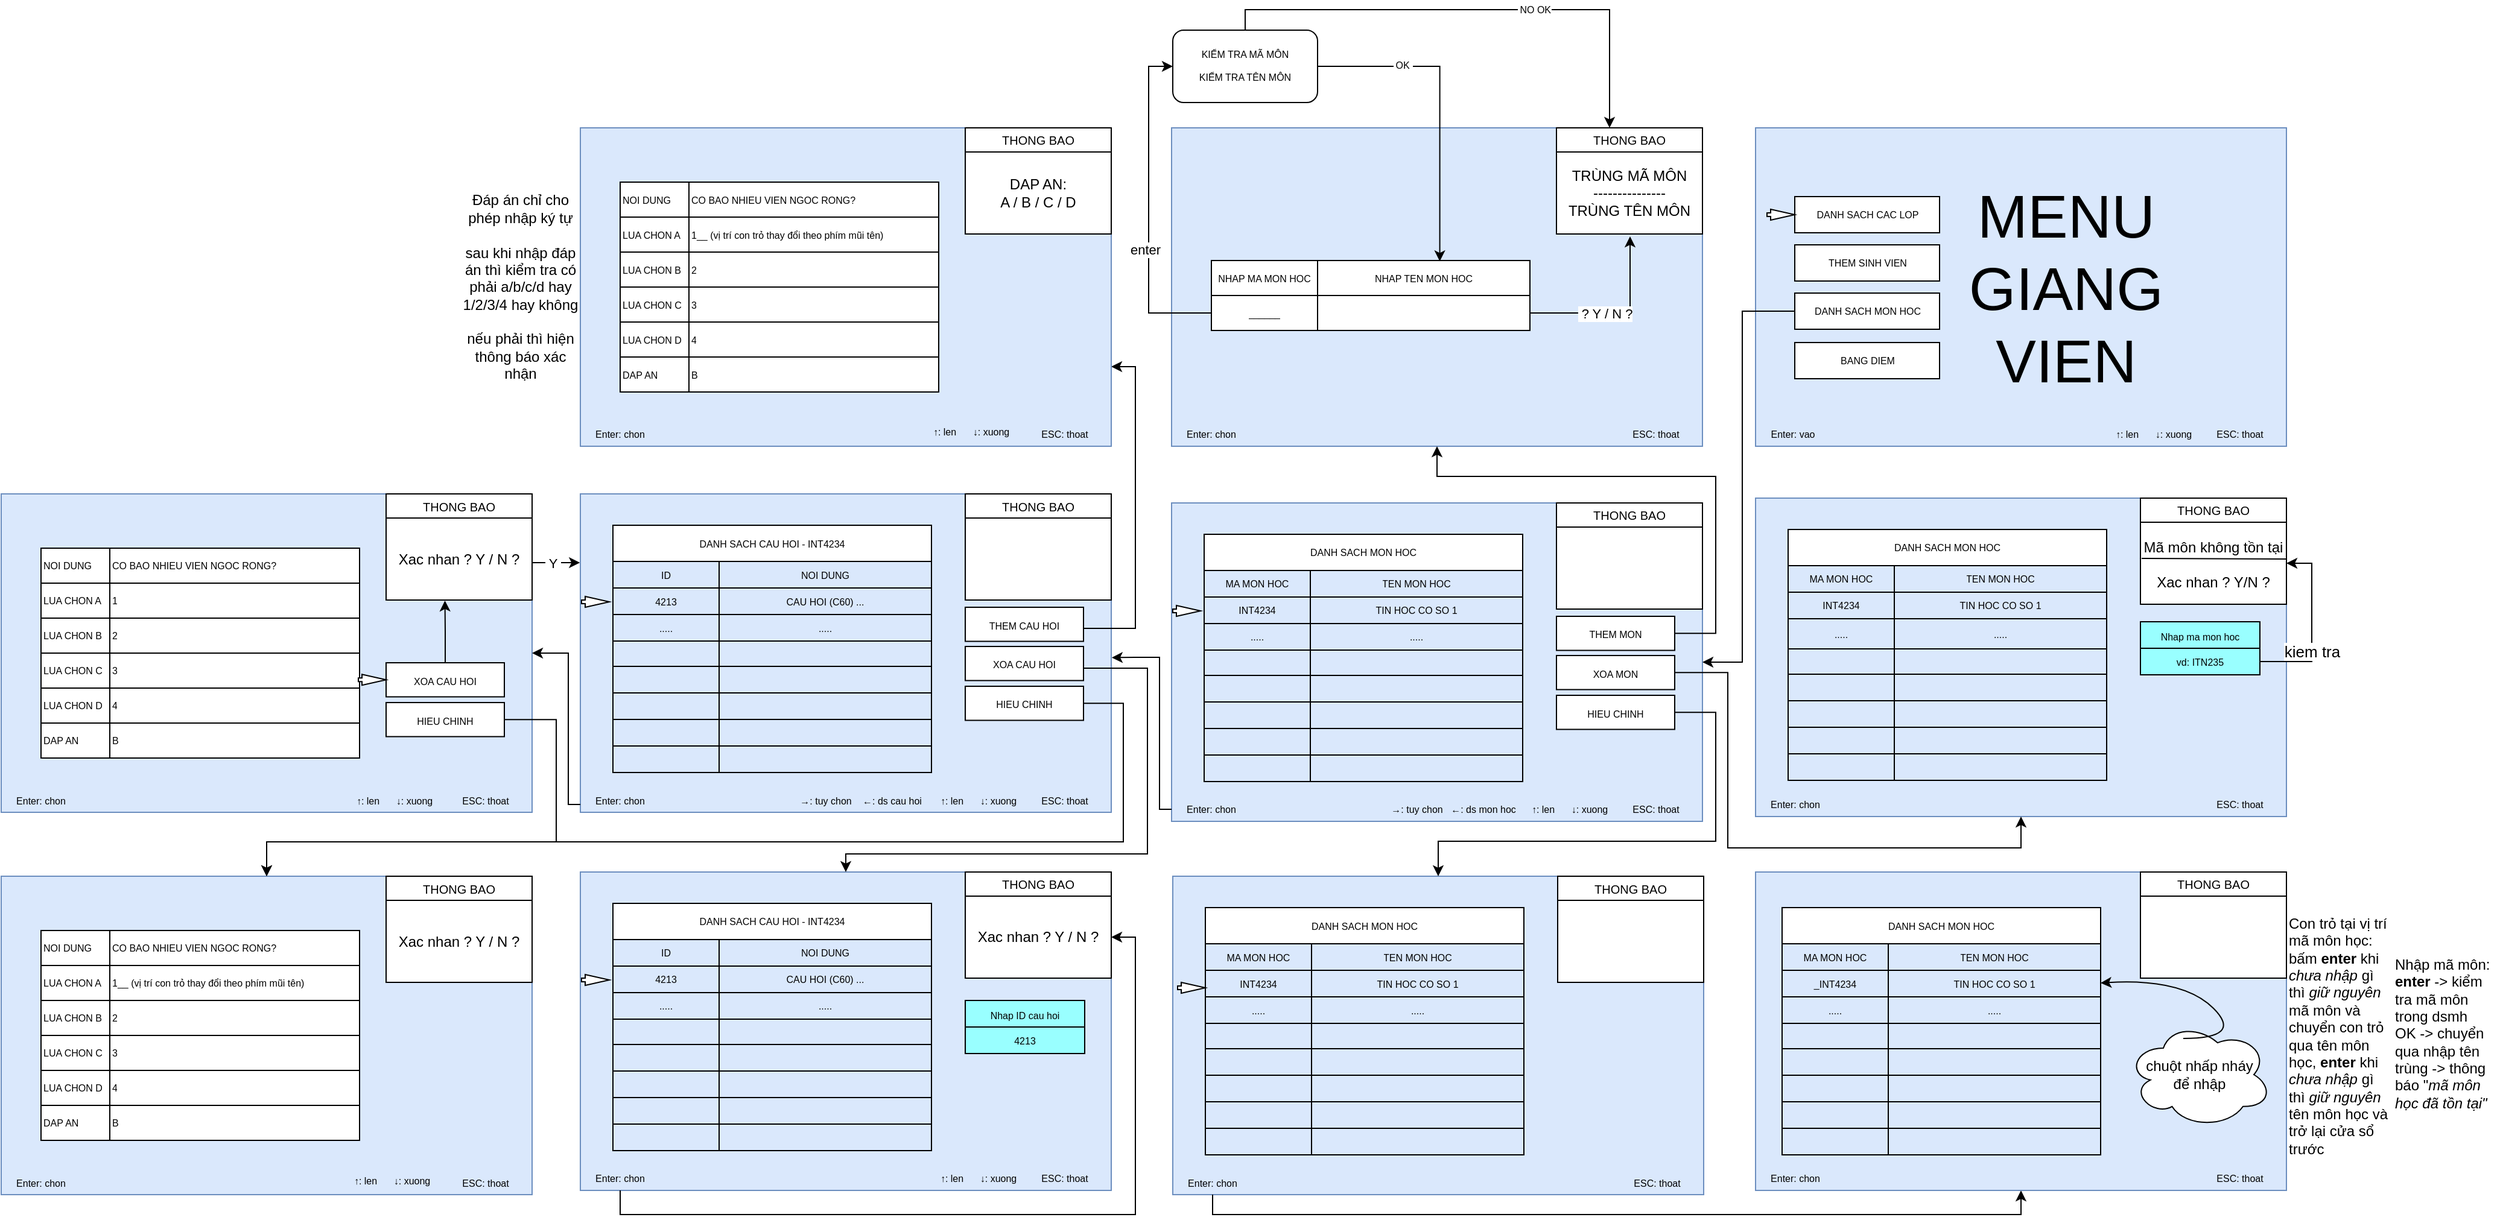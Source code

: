 <mxfile version="13.9.9" type="device"><diagram id="gjlsxShTOxr0E_TkPm46" name="Trang-1"><mxGraphModel dx="7206" dy="2191" grid="1" gridSize="10" guides="1" tooltips="1" connect="1" arrows="1" fold="1" page="1" pageScale="1" pageWidth="850" pageHeight="1100" math="1" shadow="0"><root><mxCell id="0"/><mxCell id="1" parent="0"/><mxCell id="-V7E45mzU8QFSrCf2aWs-1" value="\" style="group;fontSize=8;" parent="1" vertex="1" connectable="0"><mxGeometry x="-1950" y="433" width="440" height="264" as="geometry"/></mxCell><mxCell id="-V7E45mzU8QFSrCf2aWs-2" value="" style="group;fontSize=8;" parent="-V7E45mzU8QFSrCf2aWs-1" vertex="1" connectable="0"><mxGeometry y="-4" width="440" height="264" as="geometry"/></mxCell><mxCell id="-V7E45mzU8QFSrCf2aWs-3" value="" style="group;fontSize=8;" parent="-V7E45mzU8QFSrCf2aWs-2" vertex="1" connectable="0"><mxGeometry width="440" height="264" as="geometry"/></mxCell><mxCell id="-V7E45mzU8QFSrCf2aWs-4" value="" style="rounded=0;whiteSpace=wrap;html=1;fillColor=#dae8fc;strokeColor=#6c8ebf;fontSize=8;" parent="-V7E45mzU8QFSrCf2aWs-3" vertex="1"><mxGeometry width="440" height="264" as="geometry"/></mxCell><mxCell id="-V7E45mzU8QFSrCf2aWs-5" value="ESC: thoat" style="text;html=1;strokeColor=none;fillColor=none;align=center;verticalAlign=middle;whiteSpace=wrap;rounded=0;fontSize=8;" parent="-V7E45mzU8QFSrCf2aWs-3" vertex="1"><mxGeometry x="361.5" y="244" width="78.5" height="20" as="geometry"/></mxCell><mxCell id="-V7E45mzU8QFSrCf2aWs-6" value="↑: len" style="text;html=1;strokeColor=none;fillColor=none;align=center;verticalAlign=middle;whiteSpace=wrap;rounded=0;fontSize=8;" parent="-V7E45mzU8QFSrCf2aWs-3" vertex="1"><mxGeometry x="286" y="244" width="44" height="20" as="geometry"/></mxCell><mxCell id="-V7E45mzU8QFSrCf2aWs-7" value="↓: xuong" style="text;html=1;strokeColor=none;fillColor=none;align=center;verticalAlign=middle;whiteSpace=wrap;rounded=0;fontSize=8;" parent="-V7E45mzU8QFSrCf2aWs-3" vertex="1"><mxGeometry x="319" y="244" width="55" height="20" as="geometry"/></mxCell><mxCell id="-V7E45mzU8QFSrCf2aWs-8" value="Enter: chon" style="text;html=1;strokeColor=none;fillColor=none;align=center;verticalAlign=middle;whiteSpace=wrap;rounded=0;fontSize=8;" parent="-V7E45mzU8QFSrCf2aWs-3" vertex="1"><mxGeometry y="244" width="66" height="20" as="geometry"/></mxCell><mxCell id="-V7E45mzU8QFSrCf2aWs-9" value="&lt;span style=&quot;font-weight: normal ; font-size: 8px&quot;&gt;DANH SACH MON HOC&lt;/span&gt;" style="shape=table;html=1;whiteSpace=wrap;startSize=30;container=1;collapsible=0;childLayout=tableLayout;fontStyle=1;align=center;fontSize=8;" parent="-V7E45mzU8QFSrCf2aWs-3" vertex="1"><mxGeometry x="27" y="26" width="264" height="205" as="geometry"/></mxCell><mxCell id="-V7E45mzU8QFSrCf2aWs-10" value="" style="shape=partialRectangle;html=1;whiteSpace=wrap;collapsible=0;dropTarget=0;pointerEvents=0;fillColor=none;top=0;left=0;bottom=0;right=0;points=[[0,0.5],[1,0.5]];portConstraint=eastwest;fontSize=8;" parent="-V7E45mzU8QFSrCf2aWs-9" vertex="1"><mxGeometry y="30" width="264" height="22" as="geometry"/></mxCell><mxCell id="-V7E45mzU8QFSrCf2aWs-11" value="MA MON HOC" style="shape=partialRectangle;html=1;whiteSpace=wrap;connectable=0;fillColor=none;top=0;left=0;bottom=0;right=0;overflow=hidden;fontSize=8;" parent="-V7E45mzU8QFSrCf2aWs-10" vertex="1"><mxGeometry width="88" height="22" as="geometry"/></mxCell><mxCell id="-V7E45mzU8QFSrCf2aWs-12" value="TEN MON HOC" style="shape=partialRectangle;html=1;whiteSpace=wrap;connectable=0;fillColor=none;top=0;left=0;bottom=0;right=0;overflow=hidden;fontSize=8;" parent="-V7E45mzU8QFSrCf2aWs-10" vertex="1"><mxGeometry x="88" width="176" height="22" as="geometry"/></mxCell><mxCell id="-V7E45mzU8QFSrCf2aWs-13" style="shape=partialRectangle;html=1;whiteSpace=wrap;collapsible=0;dropTarget=0;pointerEvents=0;fillColor=none;top=0;left=0;bottom=0;right=0;points=[[0,0.5],[1,0.5]];portConstraint=eastwest;fontSize=8;" parent="-V7E45mzU8QFSrCf2aWs-9" vertex="1"><mxGeometry y="52" width="264" height="22" as="geometry"/></mxCell><mxCell id="-V7E45mzU8QFSrCf2aWs-14" value="INT4234" style="shape=partialRectangle;html=1;whiteSpace=wrap;connectable=0;fillColor=none;top=0;left=0;bottom=0;right=0;overflow=hidden;fontSize=8;" parent="-V7E45mzU8QFSrCf2aWs-13" vertex="1"><mxGeometry width="88" height="22" as="geometry"/></mxCell><mxCell id="-V7E45mzU8QFSrCf2aWs-15" value="TIN HOC CO SO 1" style="shape=partialRectangle;html=1;whiteSpace=wrap;connectable=0;fillColor=none;top=0;left=0;bottom=0;right=0;overflow=hidden;fontSize=8;" parent="-V7E45mzU8QFSrCf2aWs-13" vertex="1"><mxGeometry x="88" width="176" height="22" as="geometry"/></mxCell><mxCell id="-V7E45mzU8QFSrCf2aWs-16" style="shape=partialRectangle;html=1;whiteSpace=wrap;collapsible=0;dropTarget=0;pointerEvents=0;fillColor=none;top=0;left=0;bottom=0;right=0;points=[[0,0.5],[1,0.5]];portConstraint=eastwest;fontSize=8;" parent="-V7E45mzU8QFSrCf2aWs-9" vertex="1"><mxGeometry y="74" width="264" height="22" as="geometry"/></mxCell><mxCell id="-V7E45mzU8QFSrCf2aWs-17" value="....." style="shape=partialRectangle;html=1;whiteSpace=wrap;connectable=0;fillColor=none;top=0;left=0;bottom=0;right=0;overflow=hidden;fontSize=8;" parent="-V7E45mzU8QFSrCf2aWs-16" vertex="1"><mxGeometry width="88" height="22" as="geometry"/></mxCell><mxCell id="-V7E45mzU8QFSrCf2aWs-18" value="....." style="shape=partialRectangle;html=1;whiteSpace=wrap;connectable=0;fillColor=none;top=0;left=0;bottom=0;right=0;overflow=hidden;fontSize=8;" parent="-V7E45mzU8QFSrCf2aWs-16" vertex="1"><mxGeometry x="88" width="176" height="22" as="geometry"/></mxCell><mxCell id="-V7E45mzU8QFSrCf2aWs-19" style="shape=partialRectangle;html=1;whiteSpace=wrap;collapsible=0;dropTarget=0;pointerEvents=0;fillColor=none;top=0;left=0;bottom=0;right=0;points=[[0,0.5],[1,0.5]];portConstraint=eastwest;fontSize=8;" parent="-V7E45mzU8QFSrCf2aWs-9" vertex="1"><mxGeometry y="96" width="264" height="21" as="geometry"/></mxCell><mxCell id="-V7E45mzU8QFSrCf2aWs-20" style="shape=partialRectangle;html=1;whiteSpace=wrap;connectable=0;fillColor=none;top=0;left=0;bottom=0;right=0;overflow=hidden;fontSize=8;" parent="-V7E45mzU8QFSrCf2aWs-19" vertex="1"><mxGeometry width="88" height="21" as="geometry"/></mxCell><mxCell id="-V7E45mzU8QFSrCf2aWs-21" style="shape=partialRectangle;html=1;whiteSpace=wrap;connectable=0;fillColor=none;top=0;left=0;bottom=0;right=0;overflow=hidden;fontSize=8;" parent="-V7E45mzU8QFSrCf2aWs-19" vertex="1"><mxGeometry x="88" width="176" height="21" as="geometry"/></mxCell><mxCell id="-V7E45mzU8QFSrCf2aWs-22" style="shape=partialRectangle;html=1;whiteSpace=wrap;collapsible=0;dropTarget=0;pointerEvents=0;fillColor=none;top=0;left=0;bottom=0;right=0;points=[[0,0.5],[1,0.5]];portConstraint=eastwest;fontSize=8;" parent="-V7E45mzU8QFSrCf2aWs-9" vertex="1"><mxGeometry y="117" width="264" height="22" as="geometry"/></mxCell><mxCell id="-V7E45mzU8QFSrCf2aWs-23" style="shape=partialRectangle;html=1;whiteSpace=wrap;connectable=0;fillColor=none;top=0;left=0;bottom=0;right=0;overflow=hidden;fontSize=8;" parent="-V7E45mzU8QFSrCf2aWs-22" vertex="1"><mxGeometry width="88" height="22" as="geometry"/></mxCell><mxCell id="-V7E45mzU8QFSrCf2aWs-24" style="shape=partialRectangle;html=1;whiteSpace=wrap;connectable=0;fillColor=none;top=0;left=0;bottom=0;right=0;overflow=hidden;fontSize=8;" parent="-V7E45mzU8QFSrCf2aWs-22" vertex="1"><mxGeometry x="88" width="176" height="22" as="geometry"/></mxCell><mxCell id="-V7E45mzU8QFSrCf2aWs-25" value="" style="shape=partialRectangle;html=1;whiteSpace=wrap;collapsible=0;dropTarget=0;pointerEvents=0;fillColor=none;top=0;left=0;bottom=0;right=0;points=[[0,0.5],[1,0.5]];portConstraint=eastwest;fontSize=8;" parent="-V7E45mzU8QFSrCf2aWs-9" vertex="1"><mxGeometry y="139" width="264" height="22" as="geometry"/></mxCell><mxCell id="-V7E45mzU8QFSrCf2aWs-26" value="" style="shape=partialRectangle;html=1;whiteSpace=wrap;connectable=0;fillColor=none;top=0;left=0;bottom=0;right=0;overflow=hidden;fontSize=8;" parent="-V7E45mzU8QFSrCf2aWs-25" vertex="1"><mxGeometry width="88" height="22" as="geometry"/></mxCell><mxCell id="-V7E45mzU8QFSrCf2aWs-27" value="" style="shape=partialRectangle;html=1;whiteSpace=wrap;connectable=0;fillColor=none;top=0;left=0;bottom=0;right=0;overflow=hidden;fontSize=8;" parent="-V7E45mzU8QFSrCf2aWs-25" vertex="1"><mxGeometry x="88" width="176" height="22" as="geometry"/></mxCell><mxCell id="-V7E45mzU8QFSrCf2aWs-28" value="" style="shape=partialRectangle;html=1;whiteSpace=wrap;collapsible=0;dropTarget=0;pointerEvents=0;fillColor=none;top=0;left=0;bottom=0;right=0;points=[[0,0.5],[1,0.5]];portConstraint=eastwest;fontSize=8;" parent="-V7E45mzU8QFSrCf2aWs-9" vertex="1"><mxGeometry y="161" width="264" height="22" as="geometry"/></mxCell><mxCell id="-V7E45mzU8QFSrCf2aWs-29" value="" style="shape=partialRectangle;html=1;whiteSpace=wrap;connectable=0;fillColor=none;top=0;left=0;bottom=0;right=0;overflow=hidden;fontSize=8;" parent="-V7E45mzU8QFSrCf2aWs-28" vertex="1"><mxGeometry width="88" height="22" as="geometry"/></mxCell><mxCell id="-V7E45mzU8QFSrCf2aWs-30" value="" style="shape=partialRectangle;html=1;whiteSpace=wrap;connectable=0;fillColor=none;top=0;left=0;bottom=0;right=0;overflow=hidden;fontSize=8;" parent="-V7E45mzU8QFSrCf2aWs-28" vertex="1"><mxGeometry x="88" width="176" height="22" as="geometry"/></mxCell><mxCell id="-V7E45mzU8QFSrCf2aWs-31" value="" style="shape=partialRectangle;html=1;whiteSpace=wrap;collapsible=0;dropTarget=0;pointerEvents=0;fillColor=none;top=0;left=0;bottom=0;right=0;points=[[0,0.5],[1,0.5]];portConstraint=eastwest;fontSize=8;" parent="-V7E45mzU8QFSrCf2aWs-9" vertex="1"><mxGeometry y="183" width="264" height="22" as="geometry"/></mxCell><mxCell id="-V7E45mzU8QFSrCf2aWs-32" value="" style="shape=partialRectangle;html=1;whiteSpace=wrap;connectable=0;fillColor=none;top=0;left=0;bottom=0;right=0;overflow=hidden;fontSize=8;" parent="-V7E45mzU8QFSrCf2aWs-31" vertex="1"><mxGeometry width="88" height="22" as="geometry"/></mxCell><mxCell id="-V7E45mzU8QFSrCf2aWs-33" value="" style="shape=partialRectangle;html=1;whiteSpace=wrap;connectable=0;fillColor=none;top=0;left=0;bottom=0;right=0;overflow=hidden;fontSize=8;" parent="-V7E45mzU8QFSrCf2aWs-31" vertex="1"><mxGeometry x="88" width="176" height="22" as="geometry"/></mxCell><mxCell id="-V7E45mzU8QFSrCf2aWs-34" value="" style="html=1;shadow=0;dashed=0;align=center;verticalAlign=middle;shape=mxgraph.arrows2.arrow;dy=0.67;dx=20;notch=0;fontSize=8;" parent="-V7E45mzU8QFSrCf2aWs-3" vertex="1"><mxGeometry x="1" y="85" width="23" height="9" as="geometry"/></mxCell><mxCell id="-V7E45mzU8QFSrCf2aWs-35" value="" style="shape=table;html=1;whiteSpace=wrap;startSize=0;container=1;collapsible=0;childLayout=tableLayout;fontSize=50;" parent="-V7E45mzU8QFSrCf2aWs-3" vertex="1"><mxGeometry x="319" width="121" height="88" as="geometry"/></mxCell><mxCell id="-V7E45mzU8QFSrCf2aWs-36" value="" style="shape=partialRectangle;html=1;whiteSpace=wrap;collapsible=0;dropTarget=0;pointerEvents=0;fillColor=none;top=0;left=0;bottom=0;right=0;points=[[0,0.5],[1,0.5]];portConstraint=eastwest;" parent="-V7E45mzU8QFSrCf2aWs-35" vertex="1"><mxGeometry width="121" height="20" as="geometry"/></mxCell><mxCell id="-V7E45mzU8QFSrCf2aWs-37" value="&lt;font style=&quot;font-size: 10px&quot;&gt;THONG BAO&lt;/font&gt;" style="shape=partialRectangle;html=1;whiteSpace=wrap;connectable=0;fillColor=none;top=0;left=0;bottom=0;right=0;overflow=hidden;" parent="-V7E45mzU8QFSrCf2aWs-36" vertex="1"><mxGeometry width="121" height="20" as="geometry"/></mxCell><mxCell id="-V7E45mzU8QFSrCf2aWs-38" value="" style="shape=partialRectangle;html=1;whiteSpace=wrap;collapsible=0;dropTarget=0;pointerEvents=0;fillColor=none;top=0;left=0;bottom=0;right=0;points=[[0,0.5],[1,0.5]];portConstraint=eastwest;" parent="-V7E45mzU8QFSrCf2aWs-35" vertex="1"><mxGeometry y="20" width="121" height="68" as="geometry"/></mxCell><mxCell id="-V7E45mzU8QFSrCf2aWs-39" value="" style="shape=partialRectangle;html=1;whiteSpace=wrap;connectable=0;fillColor=none;top=0;left=0;bottom=0;right=0;overflow=hidden;" parent="-V7E45mzU8QFSrCf2aWs-38" vertex="1"><mxGeometry width="121" height="68" as="geometry"/></mxCell><mxCell id="-V7E45mzU8QFSrCf2aWs-40" value="&lt;font style=&quot;font-size: 8px&quot;&gt;THEM MON&lt;span style=&quot;color: rgba(0 , 0 , 0 , 0) ; font-family: monospace ; font-size: 0px&quot;&gt;%3CmxGraphModel%3E%3Croot%3E%3CmxCell%20id%3D%220%22%2F%3E%3CmxCell%20id%3D%221%22%20parent%3D%220%22%2F%3E%3CmxCell%20id%3D%222%22%20value%3D%22%5C%22%20style%3D%22group%3BfontSize%3D8%3B%22%20vertex%3D%221%22%20connectable%3D%220%22%20parent%3D%221%22%3E%3CmxGeometry%20x%3D%22-1100%22%20y%3D%22616%22%20width%3D%22440%22%20height%3D%22264%22%20as%3D%22geometry%22%2F%3E%3C%2FmxCell%3E%3CmxCell%20id%3D%223%22%20value%3D%22%22%20style%3D%22group%3BfontSize%3D8%3B%22%20vertex%3D%221%22%20connectable%3D%220%22%20parent%3D%222%22%3E%3CmxGeometry%20y%3D%22-4%22%20width%3D%22440%22%20height%3D%22264%22%20as%3D%22geometry%22%2F%3E%3C%2FmxCell%3E%3CmxCell%20id%3D%224%22%20value%3D%22%22%20style%3D%22group%3BfontSize%3D8%3B%22%20vertex%3D%221%22%20connectable%3D%220%22%20parent%3D%223%22%3E%3CmxGeometry%20width%3D%22440%22%20height%3D%22264%22%20as%3D%22geometry%22%2F%3E%3C%2FmxCell%3E%3CmxCell%20id%3D%225%22%20value%3D%22%22%20style%3D%22rounded%3D0%3BwhiteSpace%3Dwrap%3Bhtml%3D1%3BfillColor%3D%23dae8fc%3BstrokeColor%3D%236c8ebf%3BfontSize%3D8%3B%22%20vertex%3D%221%22%20parent%3D%224%22%3E%3CmxGeometry%20width%3D%22440%22%20height%3D%22264%22%20as%3D%22geometry%22%2F%3E%3C%2FmxCell%3E%3CmxCell%20id%3D%226%22%20value%3D%22ESC%3A%20thoat%22%20style%3D%22text%3Bhtml%3D1%3BstrokeColor%3Dnone%3BfillColor%3Dnone%3Balign%3Dcenter%3BverticalAlign%3Dmiddle%3BwhiteSpace%3Dwrap%3Brounded%3D0%3BfontSize%3D8%3B%22%20vertex%3D%221%22%20parent%3D%224%22%3E%3CmxGeometry%20x%3D%22361.5%22%20y%3D%22244%22%20width%3D%2278.5%22%20height%3D%2220%22%20as%3D%22geometry%22%2F%3E%3C%2FmxCell%3E%3CmxCell%20id%3D%227%22%20value%3D%22%E2%86%91%3A%20len%22%20style%3D%22text%3Bhtml%3D1%3BstrokeColor%3Dnone%3BfillColor%3Dnone%3Balign%3Dcenter%3BverticalAlign%3Dmiddle%3BwhiteSpace%3Dwrap%3Brounded%3D0%3BfontSize%3D8%3B%22%20vertex%3D%221%22%20parent%3D%224%22%3E%3CmxGeometry%20x%3D%22286%22%20y%3D%22244%22%20width%3D%2244%22%20height%3D%2220%22%20as%3D%22geometry%22%2F%3E%3C%2FmxCell%3E%3CmxCell%20id%3D%228%22%20value%3D%22%E2%86%93%3A%20xuong%22%20style%3D%22text%3Bhtml%3D1%3BstrokeColor%3Dnone%3BfillColor%3Dnone%3Balign%3Dcenter%3BverticalAlign%3Dmiddle%3BwhiteSpace%3Dwrap%3Brounded%3D0%3BfontSize%3D8%3B%22%20vertex%3D%221%22%20parent%3D%224%22%3E%3CmxGeometry%20x%3D%22319%22%20y%3D%22244%22%20width%3D%2255%22%20height%3D%2220%22%20as%3D%22geometry%22%2F%3E%3C%2FmxCell%3E%3CmxCell%20id%3D%229%22%20value%3D%22Enter%3A%20chon%22%20style%3D%22text%3Bhtml%3D1%3BstrokeColor%3Dnone%3BfillColor%3Dnone%3Balign%3Dcenter%3BverticalAlign%3Dmiddle%3BwhiteSpace%3Dwrap%3Brounded%3D0%3BfontSize%3D8%3B%22%20vertex%3D%221%22%20parent%3D%224%22%3E%3CmxGeometry%20y%3D%22244%22%20width%3D%2266%22%20height%3D%2220%22%20as%3D%22geometry%22%2F%3E%3C%2FmxCell%3E%3CmxCell%20id%3D%2210%22%20value%3D%22%26lt%3Bspan%20style%3D%26quot%3Bfont-weight%3A%20normal%3B%20font-size%3A%208px%3B%26quot%3B%26gt%3BDANH%20SACH%20CAC%20LOP%26lt%3B%2Fspan%26gt%3B%22%20style%3D%22shape%3Dtable%3Bhtml%3D1%3BwhiteSpace%3Dwrap%3BstartSize%3D30%3Bcontainer%3D1%3Bcollapsible%3D0%3BchildLayout%3DtableLayout%3BfontStyle%3D1%3Balign%3Dcenter%3BfontSize%3D8%3B%22%20vertex%3D%221%22%20parent%3D%224%22%3E%3CmxGeometry%20x%3D%2227%22%20y%3D%2226%22%20width%3D%22264%22%20height%3D%22205%22%20as%3D%22geometry%22%2F%3E%3C%2FmxCell%3E%3CmxCell%20id%3D%2211%22%20value%3D%22%22%20style%3D%22shape%3DpartialRectangle%3Bhtml%3D1%3BwhiteSpace%3Dwrap%3Bcollapsible%3D0%3BdropTarget%3D0%3BpointerEvents%3D0%3BfillColor%3Dnone%3Btop%3D0%3Bleft%3D0%3Bbottom%3D0%3Bright%3D0%3Bpoints%3D%5B%5B0%2C0.5%5D%2C%5B1%2C0.5%5D%5D%3BportConstraint%3Deastwest%3BfontSize%3D8%3B%22%20vertex%3D%221%22%20parent%3D%2210%22%3E%3CmxGeometry%20y%3D%2230%22%20width%3D%22264%22%20height%3D%2222%22%20as%3D%22geometry%22%2F%3E%3C%2FmxCell%3E%3CmxCell%20id%3D%2212%22%20value%3D%22MA%20LOP%22%20style%3D%22shape%3DpartialRectangle%3Bhtml%3D1%3BwhiteSpace%3Dwrap%3Bconnectable%3D0%3BfillColor%3Dnone%3Btop%3D0%3Bleft%3D0%3Bbottom%3D0%3Bright%3D0%3Boverflow%3Dhidden%3BfontSize%3D8%3B%22%20vertex%3D%221%22%20parent%3D%2211%22%3E%3CmxGeometry%20width%3D%2288%22%20height%3D%2222%22%20as%3D%22geometry%22%2F%3E%3C%2FmxCell%3E%3CmxCell%20id%3D%2213%22%20value%3D%22TEN%20LOP%22%20style%3D%22shape%3DpartialRectangle%3Bhtml%3D1%3BwhiteSpace%3Dwrap%3Bconnectable%3D0%3BfillColor%3Dnone%3Btop%3D0%3Bleft%3D0%3Bbottom%3D0%3Bright%3D0%3Boverflow%3Dhidden%3BfontSize%3D8%3B%22%20vertex%3D%221%22%20parent%3D%2211%22%3E%3CmxGeometry%20x%3D%2288%22%20width%3D%22176%22%20height%3D%2222%22%20as%3D%22geometry%22%2F%3E%3C%2FmxCell%3E%3CmxCell%20id%3D%2214%22%20style%3D%22shape%3DpartialRectangle%3Bhtml%3D1%3BwhiteSpace%3Dwrap%3Bcollapsible%3D0%3BdropTarget%3D0%3BpointerEvents%3D0%3BfillColor%3Dnone%3Btop%3D0%3Bleft%3D0%3Bbottom%3D0%3Bright%3D0%3Bpoints%3D%5B%5B0%2C0.5%5D%2C%5B1%2C0.5%5D%5D%3BportConstraint%3Deastwest%3BfontSize%3D8%3B%22%20vertex%3D%221%22%20parent%3D%2210%22%3E%3CmxGeometry%20y%3D%2252%22%20width%3D%22264%22%20height%3D%2222%22%20as%3D%22geometry%22%2F%3E%3C%2FmxCell%3E%3CmxCell%20id%3D%2215%22%20value%3D%22D21CQCN01-N%22%20style%3D%22shape%3DpartialRectangle%3Bhtml%3D1%3BwhiteSpace%3Dwrap%3Bconnectable%3D0%3BfillColor%3Dnone%3Btop%3D0%3Bleft%3D0%3Bbottom%3D0%3Bright%3D0%3Boverflow%3Dhidden%3BfontSize%3D8%3B%22%20vertex%3D%221%22%20parent%3D%2214%22%3E%3CmxGeometry%20width%3D%2288%22%20height%3D%2222%22%20as%3D%22geometry%22%2F%3E%3C%2FmxCell%3E%3CmxCell%20id%3D%2216%22%20value%3D%222021%20-%20CONG%20NGHE%20THONG%20TIN%201%22%20style%3D%22shape%3DpartialRectangle%3Bhtml%3D1%3BwhiteSpace%3Dwrap%3Bconnectable%3D0%3BfillColor%3Dnone%3Btop%3D0%3Bleft%3D0%3Bbottom%3D0%3Bright%3D0%3Boverflow%3Dhidden%3BfontSize%3D8%3B%22%20vertex%3D%221%22%20parent%3D%2214%22%3E%3CmxGeometry%20x%3D%2288%22%20width%3D%22176%22%20height%3D%2222%22%20as%3D%22geometry%22%2F%3E%3C%2FmxCell%3E%3CmxCell%20id%3D%2217%22%20style%3D%22shape%3DpartialRectangle%3Bhtml%3D1%3BwhiteSpace%3Dwrap%3Bcollapsible%3D0%3BdropTarget%3D0%3BpointerEvents%3D0%3BfillColor%3Dnone%3Btop%3D0%3Bleft%3D0%3Bbottom%3D0%3Bright%3D0%3Bpoints%3D%5B%5B0%2C0.5%5D%2C%5B1%2C0.5%5D%5D%3BportConstraint%3Deastwest%3BfontSize%3D8%3B%22%20vertex%3D%221%22%20parent%3D%2210%22%3E%3CmxGeometry%20y%3D%2274%22%20width%3D%22264%22%20height%3D%2222%22%20as%3D%22geometry%22%2F%3E%3C%2FmxCell%3E%3CmxCell%20id%3D%2218%22%20value%3D%22.....%22%20style%3D%22shape%3DpartialRectangle%3Bhtml%3D1%3BwhiteSpace%3Dwrap%3Bconnectable%3D0%3BfillColor%3Dnone%3Btop%3D0%3Bleft%3D0%3Bbottom%3D0%3Bright%3D0%3Boverflow%3Dhidden%3BfontSize%3D8%3B%22%20vertex%3D%221%22%20parent%3D%2217%22%3E%3CmxGeometry%20width%3D%2288%22%20height%3D%2222%22%20as%3D%22geometry%22%2F%3E%3C%2FmxCell%3E%3CmxCell%20id%3D%2219%22%20value%3D%22.....%22%20style%3D%22shape%3DpartialRectangle%3Bhtml%3D1%3BwhiteSpace%3Dwrap%3Bconnectable%3D0%3BfillColor%3Dnone%3Btop%3D0%3Bleft%3D0%3Bbottom%3D0%3Bright%3D0%3Boverflow%3Dhidden%3BfontSize%3D8%3B%22%20vertex%3D%221%22%20parent%3D%2217%22%3E%3CmxGeometry%20x%3D%2288%22%20width%3D%22176%22%20height%3D%2222%22%20as%3D%22geometry%22%2F%3E%3C%2FmxCell%3E%3CmxCell%20id%3D%2220%22%20style%3D%22shape%3DpartialRectangle%3Bhtml%3D1%3BwhiteSpace%3Dwrap%3Bcollapsible%3D0%3BdropTarget%3D0%3BpointerEvents%3D0%3BfillColor%3Dnone%3Btop%3D0%3Bleft%3D0%3Bbottom%3D0%3Bright%3D0%3Bpoints%3D%5B%5B0%2C0.5%5D%2C%5B1%2C0.5%5D%5D%3BportConstraint%3Deastwest%3BfontSize%3D8%3B%22%20vertex%3D%221%22%20parent%3D%2210%22%3E%3CmxGeometry%20y%3D%2296%22%20width%3D%22264%22%20height%3D%2221%22%20as%3D%22geometry%22%2F%3E%3C%2FmxCell%3E%3CmxCell%20id%3D%2221%22%20style%3D%22shape%3DpartialRectangle%3Bhtml%3D1%3BwhiteSpace%3Dwrap%3Bconnectable%3D0%3BfillColor%3Dnone%3Btop%3D0%3Bleft%3D0%3Bbottom%3D0%3Bright%3D0%3Boverflow%3Dhidden%3BfontSize%3D8%3B%22%20vertex%3D%221%22%20parent%3D%2220%22%3E%3CmxGeometry%20width%3D%2288%22%20height%3D%2221%22%20as%3D%22geometry%22%2F%3E%3C%2FmxCell%3E%3CmxCell%20id%3D%2222%22%20style%3D%22shape%3DpartialRectangle%3Bhtml%3D1%3BwhiteSpace%3Dwrap%3Bconnectable%3D0%3BfillColor%3Dnone%3Btop%3D0%3Bleft%3D0%3Bbottom%3D0%3Bright%3D0%3Boverflow%3Dhidden%3BfontSize%3D8%3B%22%20vertex%3D%221%22%20parent%3D%2220%22%3E%3CmxGeometry%20x%3D%2288%22%20width%3D%22176%22%20height%3D%2221%22%20as%3D%22geometry%22%2F%3E%3C%2FmxCell%3E%3CmxCell%20id%3D%2223%22%20style%3D%22shape%3DpartialRectangle%3Bhtml%3D1%3BwhiteSpace%3Dwrap%3Bcollapsible%3D0%3BdropTarget%3D0%3BpointerEvents%3D0%3BfillColor%3Dnone%3Btop%3D0%3Bleft%3D0%3Bbottom%3D0%3Bright%3D0%3Bpoints%3D%5B%5B0%2C0.5%5D%2C%5B1%2C0.5%5D%5D%3BportConstraint%3Deastwest%3BfontSize%3D8%3B%22%20vertex%3D%221%22%20parent%3D%2210%22%3E%3CmxGeometry%20y%3D%22117%22%20width%3D%22264%22%20height%3D%2222%22%20as%3D%22geometry%22%2F%3E%3C%2FmxCell%3E%3CmxCell%20id%3D%2224%22%20style%3D%22shape%3DpartialRectangle%3Bhtml%3D1%3BwhiteSpace%3Dwrap%3Bconnectable%3D0%3BfillColor%3Dnone%3Btop%3D0%3Bleft%3D0%3Bbottom%3D0%3Bright%3D0%3Boverflow%3Dhidden%3BfontSize%3D8%3B%22%20vertex%3D%221%22%20parent%3D%2223%22%3E%3CmxGeometry%20width%3D%2288%22%20height%3D%2222%22%20as%3D%22geometry%22%2F%3E%3C%2FmxCell%3E%3CmxCell%20id%3D%2225%22%20style%3D%22shape%3DpartialRectangle%3Bhtml%3D1%3BwhiteSpace%3Dwrap%3Bconnectable%3D0%3BfillColor%3Dnone%3Btop%3D0%3Bleft%3D0%3Bbottom%3D0%3Bright%3D0%3Boverflow%3Dhidden%3BfontSize%3D8%3B%22%20vertex%3D%221%22%20parent%3D%2223%22%3E%3CmxGeometry%20x%3D%2288%22%20width%3D%22176%22%20height%3D%2222%22%20as%3D%22geometry%22%2F%3E%3C%2FmxCell%3E%3CmxCell%20id%3D%2226%22%20value%3D%22%22%20style%3D%22shape%3DpartialRectangle%3Bhtml%3D1%3BwhiteSpace%3Dwrap%3Bcollapsible%3D0%3BdropTarget%3D0%3BpointerEvents%3D0%3BfillColor%3Dnone%3Btop%3D0%3Bleft%3D0%3Bbottom%3D0%3Bright%3D0%3Bpoints%3D%5B%5B0%2C0.5%5D%2C%5B1%2C0.5%5D%5D%3BportConstraint%3Deastwest%3BfontSize%3D8%3B%22%20vertex%3D%221%22%20parent%3D%2210%22%3E%3CmxGeometry%20y%3D%22139%22%20width%3D%22264%22%20height%3D%2222%22%20as%3D%22geometry%22%2F%3E%3C%2FmxCell%3E%3CmxCell%20id%3D%2227%22%20value%3D%22%22%20style%3D%22shape%3DpartialRectangle%3Bhtml%3D1%3BwhiteSpace%3Dwrap%3Bconnectable%3D0%3BfillColor%3Dnone%3Btop%3D0%3Bleft%3D0%3Bbottom%3D0%3Bright%3D0%3Boverflow%3Dhidden%3BfontSize%3D8%3B%22%20vertex%3D%221%22%20parent%3D%2226%22%3E%3CmxGeometry%20width%3D%2288%22%20height%3D%2222%22%20as%3D%22geometry%22%2F%3E%3C%2FmxCell%3E%3CmxCell%20id%3D%2228%22%20value%3D%22%22%20style%3D%22shape%3DpartialRectangle%3Bhtml%3D1%3BwhiteSpace%3Dwrap%3Bconnectable%3D0%3BfillColor%3Dnone%3Btop%3D0%3Bleft%3D0%3Bbottom%3D0%3Bright%3D0%3Boverflow%3Dhidden%3BfontSize%3D8%3B%22%20vertex%3D%221%22%20parent%3D%2226%22%3E%3CmxGeometry%20x%3D%2288%22%20width%3D%22176%22%20height%3D%2222%22%20as%3D%22geometry%22%2F%3E%3C%2FmxCell%3E%3CmxCell%20id%3D%2229%22%20value%3D%22%22%20style%3D%22shape%3DpartialRectangle%3Bhtml%3D1%3BwhiteSpace%3Dwrap%3Bcollapsible%3D0%3BdropTarget%3D0%3BpointerEvents%3D0%3BfillColor%3Dnone%3Btop%3D0%3Bleft%3D0%3Bbottom%3D0%3Bright%3D0%3Bpoints%3D%5B%5B0%2C0.5%5D%2C%5B1%2C0.5%5D%5D%3BportConstraint%3Deastwest%3BfontSize%3D8%3B%22%20vertex%3D%221%22%20parent%3D%2210%22%3E%3CmxGeometry%20y%3D%22161%22%20width%3D%22264%22%20height%3D%2222%22%20as%3D%22geometry%22%2F%3E%3C%2FmxCell%3E%3CmxCell%20id%3D%2230%22%20value%3D%22%22%20style%3D%22shape%3DpartialRectangle%3Bhtml%3D1%3BwhiteSpace%3Dwrap%3Bconnectable%3D0%3BfillColor%3Dnone%3Btop%3D0%3Bleft%3D0%3Bbottom%3D0%3Bright%3D0%3Boverflow%3Dhidden%3BfontSize%3D8%3B%22%20vertex%3D%221%22%20parent%3D%2229%22%3E%3CmxGeometry%20width%3D%2288%22%20height%3D%2222%22%20as%3D%22geometry%22%2F%3E%3C%2FmxCell%3E%3CmxCell%20id%3D%2231%22%20value%3D%22%22%20style%3D%22shape%3DpartialRectangle%3Bhtml%3D1%3BwhiteSpace%3Dwrap%3Bconnectable%3D0%3BfillColor%3Dnone%3Btop%3D0%3Bleft%3D0%3Bbottom%3D0%3Bright%3D0%3Boverflow%3Dhidden%3BfontSize%3D8%3B%22%20vertex%3D%221%22%20parent%3D%2229%22%3E%3CmxGeometry%20x%3D%2288%22%20width%3D%22176%22%20height%3D%2222%22%20as%3D%22geometry%22%2F%3E%3C%2FmxCell%3E%3CmxCell%20id%3D%2232%22%20value%3D%22%22%20style%3D%22shape%3DpartialRectangle%3Bhtml%3D1%3BwhiteSpace%3Dwrap%3Bcollapsible%3D0%3BdropTarget%3D0%3BpointerEvents%3D0%3BfillColor%3Dnone%3Btop%3D0%3Bleft%3D0%3Bbottom%3D0%3Bright%3D0%3Bpoints%3D%5B%5B0%2C0.5%5D%2C%5B1%2C0.5%5D%5D%3BportConstraint%3Deastwest%3BfontSize%3D8%3B%22%20vertex%3D%221%22%20parent%3D%2210%22%3E%3CmxGeometry%20y%3D%22183%22%20width%3D%22264%22%20height%3D%2222%22%20as%3D%22geometry%22%2F%3E%3C%2FmxCell%3E%3CmxCell%20id%3D%2233%22%20value%3D%22%22%20style%3D%22shape%3DpartialRectangle%3Bhtml%3D1%3BwhiteSpace%3Dwrap%3Bconnectable%3D0%3BfillColor%3Dnone%3Btop%3D0%3Bleft%3D0%3Bbottom%3D0%3Bright%3D0%3Boverflow%3Dhidden%3BfontSize%3D8%3B%22%20vertex%3D%221%22%20parent%3D%2232%22%3E%3CmxGeometry%20width%3D%2288%22%20height%3D%2222%22%20as%3D%22geometry%22%2F%3E%3C%2FmxCell%3E%3CmxCell%20id%3D%2234%22%20value%3D%22%22%20style%3D%22shape%3DpartialRectangle%3Bhtml%3D1%3BwhiteSpace%3Dwrap%3Bconnectable%3D0%3BfillColor%3Dnone%3Btop%3D0%3Bleft%3D0%3Bbottom%3D0%3Bright%3D0%3Boverflow%3Dhidden%3BfontSize%3D8%3B%22%20vertex%3D%221%22%20parent%3D%2232%22%3E%3CmxGeometry%20x%3D%2288%22%20width%3D%22176%22%20height%3D%2222%22%20as%3D%22geometry%22%2F%3E%3C%2FmxCell%3E%3CmxCell%20id%3D%2235%22%20value%3D%22%22%20style%3D%22html%3D1%3Bshadow%3D0%3Bdashed%3D0%3Balign%3Dcenter%3BverticalAlign%3Dmiddle%3Bshape%3Dmxgraph.arrows2.arrow%3Bdy%3D0.67%3Bdx%3D20%3Bnotch%3D0%3BfontSize%3D8%3B%22%20vertex%3D%221%22%20parent%3D%224%22%3E%3CmxGeometry%20x%3D%221%22%20y%3D%2285%22%20width%3D%2223%22%20height%3D%229%22%20as%3D%22geometry%22%2F%3E%3C%2FmxCell%3E%3CmxCell%20id%3D%2236%22%20value%3D%22%22%20style%3D%22shape%3Dtable%3Bhtml%3D1%3BwhiteSpace%3Dwrap%3BstartSize%3D0%3Bcontainer%3D1%3Bcollapsible%3D0%3BchildLayout%3DtableLayout%3BfontSize%3D50%3B%22%20vertex%3D%221%22%20parent%3D%224%22%3E%3CmxGeometry%20x%3D%22319%22%20width%3D%22121%22%20height%3D%2288%22%20as%3D%22geometry%22%2F%3E%3C%2FmxCell%3E%3CmxCell%20id%3D%2237%22%20value%3D%22%22%20style%3D%22shape%3DpartialRectangle%3Bhtml%3D1%3BwhiteSpace%3Dwrap%3Bcollapsible%3D0%3BdropTarget%3D0%3BpointerEvents%3D0%3BfillColor%3Dnone%3Btop%3D0%3Bleft%3D0%3Bbottom%3D0%3Bright%3D0%3Bpoints%3D%5B%5B0%2C0.5%5D%2C%5B1%2C0.5%5D%5D%3BportConstraint%3Deastwest%3B%22%20vertex%3D%221%22%20parent%3D%2236%22%3E%3CmxGeometry%20width%3D%22121%22%20height%3D%2220%22%20as%3D%22geometry%22%2F%3E%3C%2FmxCell%3E%3CmxCell%20id%3D%2238%22%20value%3D%22%26lt%3Bfont%20style%3D%26quot%3Bfont-size%3A%2010px%26quot%3B%26gt%3BTHONG%20BAO%26lt%3B%2Ffont%26gt%3B%22%20style%3D%22shape%3DpartialRectangle%3Bhtml%3D1%3BwhiteSpace%3Dwrap%3Bconnectable%3D0%3BfillColor%3Dnone%3Btop%3D0%3Bleft%3D0%3Bbottom%3D0%3Bright%3D0%3Boverflow%3Dhidden%3B%22%20vertex%3D%221%22%20parent%3D%2237%22%3E%3CmxGeometry%20width%3D%22121%22%20height%3D%2220%22%20as%3D%22geometry%22%2F%3E%3C%2FmxCell%3E%3CmxCell%20id%3D%2239%22%20value%3D%22%22%20style%3D%22shape%3DpartialRectangle%3Bhtml%3D1%3BwhiteSpace%3Dwrap%3Bcollapsible%3D0%3BdropTarget%3D0%3BpointerEvents%3D0%3BfillColor%3Dnone%3Btop%3D0%3Bleft%3D0%3Bbottom%3D0%3Bright%3D0%3Bpoints%3D%5B%5B0%2C0.5%5D%2C%5B1%2C0.5%5D%5D%3BportConstraint%3Deastwest%3B%22%20vertex%3D%221%22%20parent%3D%2236%22%3E%3CmxGeometry%20y%3D%2220%22%20width%3D%22121%22%20height%3D%2268%22%20as%3D%22geometry%22%2F%3E%3C%2FmxCell%3E%3CmxCell%20id%3D%2240%22%20value%3D%22%22%20style%3D%22shape%3DpartialRectangle%3Bhtml%3D1%3BwhiteSpace%3Dwrap%3Bconnectable%3D0%3BfillColor%3Dnone%3Btop%3D0%3Bleft%3D0%3Bbottom%3D0%3Bright%3D0%3Boverflow%3Dhidden%3B%22%20vertex%3D%221%22%20parent%3D%2239%22%3E%3CmxGeometry%20width%3D%22121%22%20height%3D%2268%22%20as%3D%22geometry%22%2F%3E%3C%2FmxCell%3E%3CmxCell%20id%3D%2241%22%20value%3D%22%26lt%3Bfont%20style%3D%26quot%3Bfont-size%3A%208px%26quot%3B%26gt%3BIN%20BANG%20DIEM%20%26lt%3Bbr%26gt%3B%26lt%3B%2Ffont%26gt%3B%22%20style%3D%22rounded%3D0%3BwhiteSpace%3Dwrap%3Bhtml%3D1%3BverticalAlign%3Dtop%3B%22%20vertex%3D%221%22%20parent%3D%224%22%3E%3CmxGeometry%20x%3D%22319%22%20y%3D%2294%22%20width%3D%2298%22%20height%3D%2228.25%22%20as%3D%22geometry%22%2F%3E%3C%2FmxCell%3E%3CmxCell%20id%3D%2242%22%20value%3D%22%26lt%3Bfont%20style%3D%26quot%3Bfont-size%3A%208px%26quot%3B%26gt%3B%E2%86%90%3A%20ds%20lop%20hoc%26lt%3B%2Ffont%26gt%3B%22%20style%3D%22text%3Bhtml%3D1%3BstrokeColor%3Dnone%3BfillColor%3Dnone%3Balign%3Dcenter%3BverticalAlign%3Dmiddle%3BwhiteSpace%3Dwrap%3Brounded%3D0%3BfontSize%3D8%3B%22%20vertex%3D%221%22%20parent%3D%224%22%3E%3CmxGeometry%20x%3D%22220%22%20y%3D%22244%22%20width%3D%2277%22%20height%3D%2220%22%20as%3D%22geometry%22%2F%3E%3C%2FmxCell%3E%3CmxCell%20id%3D%2243%22%20value%3D%22%26lt%3Bfont%20style%3D%26quot%3Bfont-size%3A%208px%3B%26quot%3B%26gt%3B%E2%86%92%3A%20tuy%20chon%26lt%3B%2Ffont%26gt%3B%22%20style%3D%22text%3Bhtml%3D1%3BstrokeColor%3Dnone%3BfillColor%3Dnone%3Balign%3Dcenter%3BverticalAlign%3Dmiddle%3BwhiteSpace%3Dwrap%3Brounded%3D0%3BfontSize%3D8%3B%22%20vertex%3D%221%22%20parent%3D%224%22%3E%3CmxGeometry%20x%3D%22165%22%20y%3D%22244%22%20width%3D%2277%22%20height%3D%2220%22%20as%3D%22geometry%22%2F%3E%3C%2FmxCell%3E%3C%2Froot%3E%3C%2FmxGraphModel%3E&lt;/span&gt;&lt;br&gt;&lt;/font&gt;" style="rounded=0;whiteSpace=wrap;html=1;verticalAlign=top;" parent="-V7E45mzU8QFSrCf2aWs-3" vertex="1"><mxGeometry x="319" y="94" width="98" height="28.25" as="geometry"/></mxCell><mxCell id="-V7E45mzU8QFSrCf2aWs-41" value="&lt;font style=&quot;font-size: 8px&quot;&gt;←: ds mon hoc&lt;/font&gt;" style="text;html=1;strokeColor=none;fillColor=none;align=center;verticalAlign=middle;whiteSpace=wrap;rounded=0;fontSize=8;" parent="-V7E45mzU8QFSrCf2aWs-3" vertex="1"><mxGeometry x="220" y="244" width="77" height="20" as="geometry"/></mxCell><mxCell id="-V7E45mzU8QFSrCf2aWs-42" value="&lt;font style=&quot;font-size: 8px;&quot;&gt;→: tuy chon&lt;/font&gt;" style="text;html=1;strokeColor=none;fillColor=none;align=center;verticalAlign=middle;whiteSpace=wrap;rounded=0;fontSize=8;" parent="-V7E45mzU8QFSrCf2aWs-3" vertex="1"><mxGeometry x="165" y="244" width="77" height="20" as="geometry"/></mxCell><mxCell id="-V7E45mzU8QFSrCf2aWs-43" value="&lt;font style=&quot;font-size: 8px&quot;&gt;XOA MON&lt;span style=&quot;color: rgba(0 , 0 , 0 , 0) ; font-family: monospace ; font-size: 0px&quot;&gt;%3CmxGraphModel%3E%3Croot%3E%3CmxCell%20id%3D%220%22%2F%3E%3CmxCell%20id%3D%221%22%20parent%3D%220%22%2F%3E%3CmxCell%20id%3D%222%22%20value%3D%22%26lt%3Bfont%20style%3D%26quot%3Bfont-size%3A%208px%26quot%3B%26gt%3BTHEM%20MON%26lt%3Bspan%20style%3D%26quot%3Bcolor%3A%20rgba(0%20%2C%200%20%2C%200%20%2C%200)%20%3B%20font-family%3A%20monospace%20%3B%20font-size%3A%200px%26quot%3B%26gt%3B%253CmxGraphModel%253E%253Croot%253E%253CmxCell%2520id%253D%25220%2522%252F%253E%253CmxCell%2520id%253D%25221%2522%2520parent%253D%25220%2522%252F%253E%253CmxCell%2520id%253D%25222%2522%2520value%253D%2522%255C%2522%2520style%253D%2522group%253BfontSize%253D8%253B%2522%2520vertex%253D%25221%2522%2520connectable%253D%25220%2522%2520parent%253D%25221%2522%253E%253CmxGeometry%2520x%253D%2522-1100%2522%2520y%253D%2522616%2522%2520width%253D%2522440%2522%2520height%253D%2522264%2522%2520as%253D%2522geometry%2522%252F%253E%253C%252FmxCell%253E%253CmxCell%2520id%253D%25223%2522%2520value%253D%2522%2522%2520style%253D%2522group%253BfontSize%253D8%253B%2522%2520vertex%253D%25221%2522%2520connectable%253D%25220%2522%2520parent%253D%25222%2522%253E%253CmxGeometry%2520y%253D%2522-4%2522%2520width%253D%2522440%2522%2520height%253D%2522264%2522%2520as%253D%2522geometry%2522%252F%253E%253C%252FmxCell%253E%253CmxCell%2520id%253D%25224%2522%2520value%253D%2522%2522%2520style%253D%2522group%253BfontSize%253D8%253B%2522%2520vertex%253D%25221%2522%2520connectable%253D%25220%2522%2520parent%253D%25223%2522%253E%253CmxGeometry%2520width%253D%2522440%2522%2520height%253D%2522264%2522%2520as%253D%2522geometry%2522%252F%253E%253C%252FmxCell%253E%253CmxCell%2520id%253D%25225%2522%2520value%253D%2522%2522%2520style%253D%2522rounded%253D0%253BwhiteSpace%253Dwrap%253Bhtml%253D1%253BfillColor%253D%2523dae8fc%253BstrokeColor%253D%25236c8ebf%253BfontSize%253D8%253B%2522%2520vertex%253D%25221%2522%2520parent%253D%25224%2522%253E%253CmxGeometry%2520width%253D%2522440%2522%2520height%253D%2522264%2522%2520as%253D%2522geometry%2522%252F%253E%253C%252FmxCell%253E%253CmxCell%2520id%253D%25226%2522%2520value%253D%2522ESC%253A%2520thoat%2522%2520style%253D%2522text%253Bhtml%253D1%253BstrokeColor%253Dnone%253BfillColor%253Dnone%253Balign%253Dcenter%253BverticalAlign%253Dmiddle%253BwhiteSpace%253Dwrap%253Brounded%253D0%253BfontSize%253D8%253B%2522%2520vertex%253D%25221%2522%2520parent%253D%25224%2522%253E%253CmxGeometry%2520x%253D%2522361.5%2522%2520y%253D%2522244%2522%2520width%253D%252278.5%2522%2520height%253D%252220%2522%2520as%253D%2522geometry%2522%252F%253E%253C%252FmxCell%253E%253CmxCell%2520id%253D%25227%2522%2520value%253D%2522%25E2%2586%2591%253A%2520len%2522%2520style%253D%2522text%253Bhtml%253D1%253BstrokeColor%253Dnone%253BfillColor%253Dnone%253Balign%253Dcenter%253BverticalAlign%253Dmiddle%253BwhiteSpace%253Dwrap%253Brounded%253D0%253BfontSize%253D8%253B%2522%2520vertex%253D%25221%2522%2520parent%253D%25224%2522%253E%253CmxGeometry%2520x%253D%2522286%2522%2520y%253D%2522244%2522%2520width%253D%252244%2522%2520height%253D%252220%2522%2520as%253D%2522geometry%2522%252F%253E%253C%252FmxCell%253E%253CmxCell%2520id%253D%25228%2522%2520value%253D%2522%25E2%2586%2593%253A%2520xuong%2522%2520style%253D%2522text%253Bhtml%253D1%253BstrokeColor%253Dnone%253BfillColor%253Dnone%253Balign%253Dcenter%253BverticalAlign%253Dmiddle%253BwhiteSpace%253Dwrap%253Brounded%253D0%253BfontSize%253D8%253B%2522%2520vertex%253D%25221%2522%2520parent%253D%25224%2522%253E%253CmxGeometry%2520x%253D%2522319%2522%2520y%253D%2522244%2522%2520width%253D%252255%2522%2520height%253D%252220%2522%2520as%253D%2522geometry%2522%252F%253E%253C%252FmxCell%253E%253CmxCell%2520id%253D%25229%2522%2520value%253D%2522Enter%253A%2520chon%2522%2520style%253D%2522text%253Bhtml%253D1%253BstrokeColor%253Dnone%253BfillColor%253Dnone%253Balign%253Dcenter%253BverticalAlign%253Dmiddle%253BwhiteSpace%253Dwrap%253Brounded%253D0%253BfontSize%253D8%253B%2522%2520vertex%253D%25221%2522%2520parent%253D%25224%2522%253E%253CmxGeometry%2520y%253D%2522244%2522%2520width%253D%252266%2522%2520height%253D%252220%2522%2520as%253D%2522geometry%2522%252F%253E%253C%252FmxCell%253E%253CmxCell%2520id%253D%252210%2522%2520value%253D%2522%2526lt%253Bspan%2520style%253D%2526quot%253Bfont-weight%253A%2520normal%253B%2520font-size%253A%25208px%253B%2526quot%253B%2526gt%253BDANH%2520SACH%2520CAC%2520LOP%2526lt%253B%252Fspan%2526gt%253B%2522%2520style%253D%2522shape%253Dtable%253Bhtml%253D1%253BwhiteSpace%253Dwrap%253BstartSize%253D30%253Bcontainer%253D1%253Bcollapsible%253D0%253BchildLayout%253DtableLayout%253BfontStyle%253D1%253Balign%253Dcenter%253BfontSize%253D8%253B%2522%2520vertex%253D%25221%2522%2520parent%253D%25224%2522%253E%253CmxGeometry%2520x%253D%252227%2522%2520y%253D%252226%2522%2520width%253D%2522264%2522%2520height%253D%2522205%2522%2520as%253D%2522geometry%2522%252F%253E%253C%252FmxCell%253E%253CmxCell%2520id%253D%252211%2522%2520value%253D%2522%2522%2520style%253D%2522shape%253DpartialRectangle%253Bhtml%253D1%253BwhiteSpace%253Dwrap%253Bcollapsible%253D0%253BdropTarget%253D0%253BpointerEvents%253D0%253BfillColor%253Dnone%253Btop%253D0%253Bleft%253D0%253Bbottom%253D0%253Bright%253D0%253Bpoints%253D%255B%255B0%252C0.5%255D%252C%255B1%252C0.5%255D%255D%253BportConstraint%253Deastwest%253BfontSize%253D8%253B%2522%2520vertex%253D%25221%2522%2520parent%253D%252210%2522%253E%253CmxGeometry%2520y%253D%252230%2522%2520width%253D%2522264%2522%2520height%253D%252222%2522%2520as%253D%2522geometry%2522%252F%253E%253C%252FmxCell%253E%253CmxCell%2520id%253D%252212%2522%2520value%253D%2522MA%2520LOP%2522%2520style%253D%2522shape%253DpartialRectangle%253Bhtml%253D1%253BwhiteSpace%253Dwrap%253Bconnectable%253D0%253BfillColor%253Dnone%253Btop%253D0%253Bleft%253D0%253Bbottom%253D0%253Bright%253D0%253Boverflow%253Dhidden%253BfontSize%253D8%253B%2522%2520vertex%253D%25221%2522%2520parent%253D%252211%2522%253E%253CmxGeometry%2520width%253D%252288%2522%2520height%253D%252222%2522%2520as%253D%2522geometry%2522%252F%253E%253C%252FmxCell%253E%253CmxCell%2520id%253D%252213%2522%2520value%253D%2522TEN%2520LOP%2522%2520style%253D%2522shape%253DpartialRectangle%253Bhtml%253D1%253BwhiteSpace%253Dwrap%253Bconnectable%253D0%253BfillColor%253Dnone%253Btop%253D0%253Bleft%253D0%253Bbottom%253D0%253Bright%253D0%253Boverflow%253Dhidden%253BfontSize%253D8%253B%2522%2520vertex%253D%25221%2522%2520parent%253D%252211%2522%253E%253CmxGeometry%2520x%253D%252288%2522%2520width%253D%2522176%2522%2520height%253D%252222%2522%2520as%253D%2522geometry%2522%252F%253E%253C%252FmxCell%253E%253CmxCell%2520id%253D%252214%2522%2520style%253D%2522shape%253DpartialRectangle%253Bhtml%253D1%253BwhiteSpace%253Dwrap%253Bcollapsible%253D0%253BdropTarget%253D0%253BpointerEvents%253D0%253BfillColor%253Dnone%253Btop%253D0%253Bleft%253D0%253Bbottom%253D0%253Bright%253D0%253Bpoints%253D%255B%255B0%252C0.5%255D%252C%255B1%252C0.5%255D%255D%253BportConstraint%253Deastwest%253BfontSize%253D8%253B%2522%2520vertex%253D%25221%2522%2520parent%253D%252210%2522%253E%253CmxGeometry%2520y%253D%252252%2522%2520width%253D%2522264%2522%2520height%253D%252222%2522%2520as%253D%2522geometry%2522%252F%253E%253C%252FmxCell%253E%253CmxCell%2520id%253D%252215%2522%2520value%253D%2522D21CQCN01-N%2522%2520style%253D%2522shape%253DpartialRectangle%253Bhtml%253D1%253BwhiteSpace%253Dwrap%253Bconnectable%253D0%253BfillColor%253Dnone%253Btop%253D0%253Bleft%253D0%253Bbottom%253D0%253Bright%253D0%253Boverflow%253Dhidden%253BfontSize%253D8%253B%2522%2520vertex%253D%25221%2522%2520parent%253D%252214%2522%253E%253CmxGeometry%2520width%253D%252288%2522%2520height%253D%252222%2522%2520as%253D%2522geometry%2522%252F%253E%253C%252FmxCell%253E%253CmxCell%2520id%253D%252216%2522%2520value%253D%25222021%2520-%2520CONG%2520NGHE%2520THONG%2520TIN%25201%2522%2520style%253D%2522shape%253DpartialRectangle%253Bhtml%253D1%253BwhiteSpace%253Dwrap%253Bconnectable%253D0%253BfillColor%253Dnone%253Btop%253D0%253Bleft%253D0%253Bbottom%253D0%253Bright%253D0%253Boverflow%253Dhidden%253BfontSize%253D8%253B%2522%2520vertex%253D%25221%2522%2520parent%253D%252214%2522%253E%253CmxGeometry%2520x%253D%252288%2522%2520width%253D%2522176%2522%2520height%253D%252222%2522%2520as%253D%2522geometry%2522%252F%253E%253C%252FmxCell%253E%253CmxCell%2520id%253D%252217%2522%2520style%253D%2522shape%253DpartialRectangle%253Bhtml%253D1%253BwhiteSpace%253Dwrap%253Bcollapsible%253D0%253BdropTarget%253D0%253BpointerEvents%253D0%253BfillColor%253Dnone%253Btop%253D0%253Bleft%253D0%253Bbottom%253D0%253Bright%253D0%253Bpoints%253D%255B%255B0%252C0.5%255D%252C%255B1%252C0.5%255D%255D%253BportConstraint%253Deastwest%253BfontSize%253D8%253B%2522%2520vertex%253D%25221%2522%2520parent%253D%252210%2522%253E%253CmxGeometry%2520y%253D%252274%2522%2520width%253D%2522264%2522%2520height%253D%252222%2522%2520as%253D%2522geometry%2522%252F%253E%253C%252FmxCell%253E%253CmxCell%2520id%253D%252218%2522%2520value%253D%2522.....%2522%2520style%253D%2522shape%253DpartialRectangle%253Bhtml%253D1%253BwhiteSpace%253Dwrap%253Bconnectable%253D0%253BfillColor%253Dnone%253Btop%253D0%253Bleft%253D0%253Bbottom%253D0%253Bright%253D0%253Boverflow%253Dhidden%253BfontSize%253D8%253B%2522%2520vertex%253D%25221%2522%2520parent%253D%252217%2522%253E%253CmxGeometry%2520width%253D%252288%2522%2520height%253D%252222%2522%2520as%253D%2522geometry%2522%252F%253E%253C%252FmxCell%253E%253CmxCell%2520id%253D%252219%2522%2520value%253D%2522.....%2522%2520style%253D%2522shape%253DpartialRectangle%253Bhtml%253D1%253BwhiteSpace%253Dwrap%253Bconnectable%253D0%253BfillColor%253Dnone%253Btop%253D0%253Bleft%253D0%253Bbottom%253D0%253Bright%253D0%253Boverflow%253Dhidden%253BfontSize%253D8%253B%2522%2520vertex%253D%25221%2522%2520parent%253D%252217%2522%253E%253CmxGeometry%2520x%253D%252288%2522%2520width%253D%2522176%2522%2520height%253D%252222%2522%2520as%253D%2522geometry%2522%252F%253E%253C%252FmxCell%253E%253CmxCell%2520id%253D%252220%2522%2520style%253D%2522shape%253DpartialRectangle%253Bhtml%253D1%253BwhiteSpace%253Dwrap%253Bcollapsible%253D0%253BdropTarget%253D0%253BpointerEvents%253D0%253BfillColor%253Dnone%253Btop%253D0%253Bleft%253D0%253Bbottom%253D0%253Bright%253D0%253Bpoints%253D%255B%255B0%252C0.5%255D%252C%255B1%252C0.5%255D%255D%253BportConstraint%253Deastwest%253BfontSize%253D8%253B%2522%2520vertex%253D%25221%2522%2520parent%253D%252210%2522%253E%253CmxGeometry%2520y%253D%252296%2522%2520width%253D%2522264%2522%2520height%253D%252221%2522%2520as%253D%2522geometry%2522%252F%253E%253C%252FmxCell%253E%253CmxCell%2520id%253D%252221%2522%2520style%253D%2522shape%253DpartialRectangle%253Bhtml%253D1%253BwhiteSpace%253Dwrap%253Bconnectable%253D0%253BfillColor%253Dnone%253Btop%253D0%253Bleft%253D0%253Bbottom%253D0%253Bright%253D0%253Boverflow%253Dhidden%253BfontSize%253D8%253B%2522%2520vertex%253D%25221%2522%2520parent%253D%252220%2522%253E%253CmxGeometry%2520width%253D%252288%2522%2520height%253D%252221%2522%2520as%253D%2522geometry%2522%252F%253E%253C%252FmxCell%253E%253CmxCell%2520id%253D%252222%2522%2520style%253D%2522shape%253DpartialRectangle%253Bhtml%253D1%253BwhiteSpace%253Dwrap%253Bconnectable%253D0%253BfillColor%253Dnone%253Btop%253D0%253Bleft%253D0%253Bbottom%253D0%253Bright%253D0%253Boverflow%253Dhidden%253BfontSize%253D8%253B%2522%2520vertex%253D%25221%2522%2520parent%253D%252220%2522%253E%253CmxGeometry%2520x%253D%252288%2522%2520width%253D%2522176%2522%2520height%253D%252221%2522%2520as%253D%2522geometry%2522%252F%253E%253C%252FmxCell%253E%253CmxCell%2520id%253D%252223%2522%2520style%253D%2522shape%253DpartialRectangle%253Bhtml%253D1%253BwhiteSpace%253Dwrap%253Bcollapsible%253D0%253BdropTarget%253D0%253BpointerEvents%253D0%253BfillColor%253Dnone%253Btop%253D0%253Bleft%253D0%253Bbottom%253D0%253Bright%253D0%253Bpoints%253D%255B%255B0%252C0.5%255D%252C%255B1%252C0.5%255D%255D%253BportConstraint%253Deastwest%253BfontSize%253D8%253B%2522%2520vertex%253D%25221%2522%2520parent%253D%252210%2522%253E%253CmxGeometry%2520y%253D%2522117%2522%2520width%253D%2522264%2522%2520height%253D%252222%2522%2520as%253D%2522geometry%2522%252F%253E%253C%252FmxCell%253E%253CmxCell%2520id%253D%252224%2522%2520style%253D%2522shape%253DpartialRectangle%253Bhtml%253D1%253BwhiteSpace%253Dwrap%253Bconnectable%253D0%253BfillColor%253Dnone%253Btop%253D0%253Bleft%253D0%253Bbottom%253D0%253Bright%253D0%253Boverflow%253Dhidden%253BfontSize%253D8%253B%2522%2520vertex%253D%25221%2522%2520parent%253D%252223%2522%253E%253CmxGeometry%2520width%253D%252288%2522%2520height%253D%252222%2522%2520as%253D%2522geometry%2522%252F%253E%253C%252FmxCell%253E%253CmxCell%2520id%253D%252225%2522%2520style%253D%2522shape%253DpartialRectangle%253Bhtml%253D1%253BwhiteSpace%253Dwrap%253Bconnectable%253D0%253BfillColor%253Dnone%253Btop%253D0%253Bleft%253D0%253Bbottom%253D0%253Bright%253D0%253Boverflow%253Dhidden%253BfontSize%253D8%253B%2522%2520vertex%253D%25221%2522%2520parent%253D%252223%2522%253E%253CmxGeometry%2520x%253D%252288%2522%2520width%253D%2522176%2522%2520height%253D%252222%2522%2520as%253D%2522geometry%2522%252F%253E%253C%252FmxCell%253E%253CmxCell%2520id%253D%252226%2522%2520value%253D%2522%2522%2520style%253D%2522shape%253DpartialRectangle%253Bhtml%253D1%253BwhiteSpace%253Dwrap%253Bcollapsible%253D0%253BdropTarget%253D0%253BpointerEvents%253D0%253BfillColor%253Dnone%253Btop%253D0%253Bleft%253D0%253Bbottom%253D0%253Bright%253D0%253Bpoints%253D%255B%255B0%252C0.5%255D%252C%255B1%252C0.5%255D%255D%253BportConstraint%253Deastwest%253BfontSize%253D8%253B%2522%2520vertex%253D%25221%2522%2520parent%253D%252210%2522%253E%253CmxGeometry%2520y%253D%2522139%2522%2520width%253D%2522264%2522%2520height%253D%252222%2522%2520as%253D%2522geometry%2522%252F%253E%253C%252FmxCell%253E%253CmxCell%2520id%253D%252227%2522%2520value%253D%2522%2522%2520style%253D%2522shape%253DpartialRectangle%253Bhtml%253D1%253BwhiteSpace%253Dwrap%253Bconnectable%253D0%253BfillColor%253Dnone%253Btop%253D0%253Bleft%253D0%253Bbottom%253D0%253Bright%253D0%253Boverflow%253Dhidden%253BfontSize%253D8%253B%2522%2520vertex%253D%25221%2522%2520parent%253D%252226%2522%253E%253CmxGeometry%2520width%253D%252288%2522%2520height%253D%252222%2522%2520as%253D%2522geometry%2522%252F%253E%253C%252FmxCell%253E%253CmxCell%2520id%253D%252228%2522%2520value%253D%2522%2522%2520style%253D%2522shape%253DpartialRectangle%253Bhtml%253D1%253BwhiteSpace%253Dwrap%253Bconnectable%253D0%253BfillColor%253Dnone%253Btop%253D0%253Bleft%253D0%253Bbottom%253D0%253Bright%253D0%253Boverflow%253Dhidden%253BfontSize%253D8%253B%2522%2520vertex%253D%25221%2522%2520parent%253D%252226%2522%253E%253CmxGeometry%2520x%253D%252288%2522%2520width%253D%2522176%2522%2520height%253D%252222%2522%2520as%253D%2522geometry%2522%252F%253E%253C%252FmxCell%253E%253CmxCell%2520id%253D%252229%2522%2520value%253D%2522%2522%2520style%253D%2522shape%253DpartialRectangle%253Bhtml%253D1%253BwhiteSpace%253Dwrap%253Bcollapsible%253D0%253BdropTarget%253D0%253BpointerEvents%253D0%253BfillColor%253Dnone%253Btop%253D0%253Bleft%253D0%253Bbottom%253D0%253Bright%253D0%253Bpoints%253D%255B%255B0%252C0.5%255D%252C%255B1%252C0.5%255D%255D%253BportConstraint%253Deastwest%253BfontSize%253D8%253B%2522%2520vertex%253D%25221%2522%2520parent%253D%252210%2522%253E%253CmxGeometry%2520y%253D%2522161%2522%2520width%253D%2522264%2522%2520height%253D%252222%2522%2520as%253D%2522geometry%2522%252F%253E%253C%252FmxCell%253E%253CmxCell%2520id%253D%252230%2522%2520value%253D%2522%2522%2520style%253D%2522shape%253DpartialRectangle%253Bhtml%253D1%253BwhiteSpace%253Dwrap%253Bconnectable%253D0%253BfillColor%253Dnone%253Btop%253D0%253Bleft%253D0%253Bbottom%253D0%253Bright%253D0%253Boverflow%253Dhidden%253BfontSize%253D8%253B%2522%2520vertex%253D%25221%2522%2520parent%253D%252229%2522%253E%253CmxGeometry%2520width%253D%252288%2522%2520height%253D%252222%2522%2520as%253D%2522geometry%2522%252F%253E%253C%252FmxCell%253E%253CmxCell%2520id%253D%252231%2522%2520value%253D%2522%2522%2520style%253D%2522shape%253DpartialRectangle%253Bhtml%253D1%253BwhiteSpace%253Dwrap%253Bconnectable%253D0%253BfillColor%253Dnone%253Btop%253D0%253Bleft%253D0%253Bbottom%253D0%253Bright%253D0%253Boverflow%253Dhidden%253BfontSize%253D8%253B%2522%2520vertex%253D%25221%2522%2520parent%253D%252229%2522%253E%253CmxGeometry%2520x%253D%252288%2522%2520width%253D%2522176%2522%2520height%253D%252222%2522%2520as%253D%2522geometry%2522%252F%253E%253C%252FmxCell%253E%253CmxCell%2520id%253D%252232%2522%2520value%253D%2522%2522%2520style%253D%2522shape%253DpartialRectangle%253Bhtml%253D1%253BwhiteSpace%253Dwrap%253Bcollapsible%253D0%253BdropTarget%253D0%253BpointerEvents%253D0%253BfillColor%253Dnone%253Btop%253D0%253Bleft%253D0%253Bbottom%253D0%253Bright%253D0%253Bpoints%253D%255B%255B0%252C0.5%255D%252C%255B1%252C0.5%255D%255D%253BportConstraint%253Deastwest%253BfontSize%253D8%253B%2522%2520vertex%253D%25221%2522%2520parent%253D%252210%2522%253E%253CmxGeometry%2520y%253D%2522183%2522%2520width%253D%2522264%2522%2520height%253D%252222%2522%2520as%253D%2522geometry%2522%252F%253E%253C%252FmxCell%253E%253CmxCell%2520id%253D%252233%2522%2520value%253D%2522%2522%2520style%253D%2522shape%253DpartialRectangle%253Bhtml%253D1%253BwhiteSpace%253Dwrap%253Bconnectable%253D0%253BfillColor%253Dnone%253Btop%253D0%253Bleft%253D0%253Bbottom%253D0%253Bright%253D0%253Boverflow%253Dhidden%253BfontSize%253D8%253B%2522%2520vertex%253D%25221%2522%2520parent%253D%252232%2522%253E%253CmxGeometry%2520width%253D%252288%2522%2520height%253D%252222%2522%2520as%253D%2522geometry%2522%252F%253E%253C%252FmxCell%253E%253CmxCell%2520id%253D%252234%2522%2520value%253D%2522%2522%2520style%253D%2522shape%253DpartialRectangle%253Bhtml%253D1%253BwhiteSpace%253Dwrap%253Bconnectable%253D0%253BfillColor%253Dnone%253Btop%253D0%253Bleft%253D0%253Bbottom%253D0%253Bright%253D0%253Boverflow%253Dhidden%253BfontSize%253D8%253B%2522%2520vertex%253D%25221%2522%2520parent%253D%252232%2522%253E%253CmxGeometry%2520x%253D%252288%2522%2520width%253D%2522176%2522%2520height%253D%252222%2522%2520as%253D%2522geometry%2522%252F%253E%253C%252FmxCell%253E%253CmxCell%2520id%253D%252235%2522%2520value%253D%2522%2522%2520style%253D%2522html%253D1%253Bshadow%253D0%253Bdashed%253D0%253Balign%253Dcenter%253BverticalAlign%253Dmiddle%253Bshape%253Dmxgraph.arrows2.arrow%253Bdy%253D0.67%253Bdx%253D20%253Bnotch%253D0%253BfontSize%253D8%253B%2522%2520vertex%253D%25221%2522%2520parent%253D%25224%2522%253E%253CmxGeometry%2520x%253D%25221%2522%2520y%253D%252285%2522%2520width%253D%252223%2522%2520height%253D%25229%2522%2520as%253D%2522geometry%2522%252F%253E%253C%252FmxCell%253E%253CmxCell%2520id%253D%252236%2522%2520value%253D%2522%2522%2520style%253D%2522shape%253Dtable%253Bhtml%253D1%253BwhiteSpace%253Dwrap%253BstartSize%253D0%253Bcontainer%253D1%253Bcollapsible%253D0%253BchildLayout%253DtableLayout%253BfontSize%253D50%253B%2522%2520vertex%253D%25221%2522%2520parent%253D%25224%2522%253E%253CmxGeometry%2520x%253D%2522319%2522%2520width%253D%2522121%2522%2520height%253D%252288%2522%2520as%253D%2522geometry%2522%252F%253E%253C%252FmxCell%253E%253CmxCell%2520id%253D%252237%2522%2520value%253D%2522%2522%2520style%253D%2522shape%253DpartialRectangle%253Bhtml%253D1%253BwhiteSpace%253Dwrap%253Bcollapsible%253D0%253BdropTarget%253D0%253BpointerEvents%253D0%253BfillColor%253Dnone%253Btop%253D0%253Bleft%253D0%253Bbottom%253D0%253Bright%253D0%253Bpoints%253D%255B%255B0%252C0.5%255D%252C%255B1%252C0.5%255D%255D%253BportConstraint%253Deastwest%253B%2522%2520vertex%253D%25221%2522%2520parent%253D%252236%2522%253E%253CmxGeometry%2520width%253D%2522121%2522%2520height%253D%252220%2522%2520as%253D%2522geometry%2522%252F%253E%253C%252FmxCell%253E%253CmxCell%2520id%253D%252238%2522%2520value%253D%2522%2526lt%253Bfont%2520style%253D%2526quot%253Bfont-size%253A%252010px%2526quot%253B%2526gt%253BTHONG%2520BAO%2526lt%253B%252Ffont%2526gt%253B%2522%2520style%253D%2522shape%253DpartialRectangle%253Bhtml%253D1%253BwhiteSpace%253Dwrap%253Bconnectable%253D0%253BfillColor%253Dnone%253Btop%253D0%253Bleft%253D0%253Bbottom%253D0%253Bright%253D0%253Boverflow%253Dhidden%253B%2522%2520vertex%253D%25221%2522%2520parent%253D%252237%2522%253E%253CmxGeometry%2520width%253D%2522121%2522%2520height%253D%252220%2522%2520as%253D%2522geometry%2522%252F%253E%253C%252FmxCell%253E%253CmxCell%2520id%253D%252239%2522%2520value%253D%2522%2522%2520style%253D%2522shape%253DpartialRectangle%253Bhtml%253D1%253BwhiteSpace%253Dwrap%253Bcollapsible%253D0%253BdropTarget%253D0%253BpointerEvents%253D0%253BfillColor%253Dnone%253Btop%253D0%253Bleft%253D0%253Bbottom%253D0%253Bright%253D0%253Bpoints%253D%255B%255B0%252C0.5%255D%252C%255B1%252C0.5%255D%255D%253BportConstraint%253Deastwest%253B%2522%2520vertex%253D%25221%2522%2520parent%253D%252236%2522%253E%253CmxGeometry%2520y%253D%252220%2522%2520width%253D%2522121%2522%2520height%253D%252268%2522%2520as%253D%2522geometry%2522%252F%253E%253C%252FmxCell%253E%253CmxCell%2520id%253D%252240%2522%2520value%253D%2522%2522%2520style%253D%2522shape%253DpartialRectangle%253Bhtml%253D1%253BwhiteSpace%253Dwrap%253Bconnectable%253D0%253BfillColor%253Dnone%253Btop%253D0%253Bleft%253D0%253Bbottom%253D0%253Bright%253D0%253Boverflow%253Dhidden%253B%2522%2520vertex%253D%25221%2522%2520parent%253D%252239%2522%253E%253CmxGeometry%2520width%253D%2522121%2522%2520height%253D%252268%2522%2520as%253D%2522geometry%2522%252F%253E%253C%252FmxCell%253E%253CmxCell%2520id%253D%252241%2522%2520value%253D%2522%2526lt%253Bfont%2520style%253D%2526quot%253Bfont-size%253A%25208px%2526quot%253B%2526gt%253BIN%2520BANG%2520DIEM%2520%2526lt%253Bbr%2526gt%253B%2526lt%253B%252Ffont%2526gt%253B%2522%2520style%253D%2522rounded%253D0%253BwhiteSpace%253Dwrap%253Bhtml%253D1%253BverticalAlign%253Dtop%253B%2522%2520vertex%253D%25221%2522%2520parent%253D%25224%2522%253E%253CmxGeometry%2520x%253D%2522319%2522%2520y%253D%252294%2522%2520width%253D%252298%2522%2520height%253D%252228.25%2522%2520as%253D%2522geometry%2522%252F%253E%253C%252FmxCell%253E%253CmxCell%2520id%253D%252242%2522%2520value%253D%2522%2526lt%253Bfont%2520style%253D%2526quot%253Bfont-size%253A%25208px%2526quot%253B%2526gt%253B%25E2%2586%2590%253A%2520ds%2520lop%2520hoc%2526lt%253B%252Ffont%2526gt%253B%2522%2520style%253D%2522text%253Bhtml%253D1%253BstrokeColor%253Dnone%253BfillColor%253Dnone%253Balign%253Dcenter%253BverticalAlign%253Dmiddle%253BwhiteSpace%253Dwrap%253Brounded%253D0%253BfontSize%253D8%253B%2522%2520vertex%253D%25221%2522%2520parent%253D%25224%2522%253E%253CmxGeometry%2520x%253D%2522220%2522%2520y%253D%2522244%2522%2520width%253D%252277%2522%2520height%253D%252220%2522%2520as%253D%2522geometry%2522%252F%253E%253C%252FmxCell%253E%253CmxCell%2520id%253D%252243%2522%2520value%253D%2522%2526lt%253Bfont%2520style%253D%2526quot%253Bfont-size%253A%25208px%253B%2526quot%253B%2526gt%253B%25E2%2586%2592%253A%2520tuy%2520chon%2526lt%253B%252Ffont%2526gt%253B%2522%2520style%253D%2522text%253Bhtml%253D1%253BstrokeColor%253Dnone%253BfillColor%253Dnone%253Balign%253Dcenter%253BverticalAlign%253Dmiddle%253BwhiteSpace%253Dwrap%253Brounded%253D0%253BfontSize%253D8%253B%2522%2520vertex%253D%25221%2522%2520parent%253D%25224%2522%253E%253CmxGeometry%2520x%253D%2522165%2522%2520y%253D%2522244%2522%2520width%253D%252277%2522%2520height%253D%252220%2522%2520as%253D%2522geometry%2522%252F%253E%253C%252FmxCell%253E%253C%252Froot%253E%253C%252FmxGraphModel%253E%26lt%3B%2Fspan%26gt%3B%26lt%3Bbr%26gt%3B%26lt%3B%2Ffont%26gt%3B%22%20style%3D%22rounded%3D0%3BwhiteSpace%3Dwrap%3Bhtml%3D1%3BverticalAlign%3Dtop%3B%22%20vertex%3D%221%22%20parent%3D%221%22%3E%3CmxGeometry%20x%3D%22-1265%22%20y%3D%22396.5%22%20width%3D%2298%22%20height%3D%2228.25%22%20as%3D%22geometry%22%2F%3E%3C%2FmxCell%3E%3C%2Froot%3E%3C%2FmxGraphModel%3E&lt;/span&gt;&lt;br&gt;&lt;/font&gt;" style="rounded=0;whiteSpace=wrap;html=1;verticalAlign=top;" parent="-V7E45mzU8QFSrCf2aWs-3" vertex="1"><mxGeometry x="319" y="126.5" width="98" height="28.25" as="geometry"/></mxCell><mxCell id="-V7E45mzU8QFSrCf2aWs-44" value="&lt;font style=&quot;font-size: 8px&quot;&gt;HIEU CHINH&lt;br&gt;&lt;/font&gt;" style="rounded=0;whiteSpace=wrap;html=1;verticalAlign=top;" parent="-V7E45mzU8QFSrCf2aWs-3" vertex="1"><mxGeometry x="319" y="159.5" width="98" height="28.25" as="geometry"/></mxCell><mxCell id="-V7E45mzU8QFSrCf2aWs-45" value="\" style="group;fontSize=8;" parent="1" vertex="1" connectable="0"><mxGeometry x="-1466" y="429" width="440" height="264" as="geometry"/></mxCell><mxCell id="-V7E45mzU8QFSrCf2aWs-46" value="" style="group;fontSize=8;" parent="-V7E45mzU8QFSrCf2aWs-45" vertex="1" connectable="0"><mxGeometry y="-4" width="440" height="264" as="geometry"/></mxCell><mxCell id="-V7E45mzU8QFSrCf2aWs-47" value="" style="group;fontSize=8;" parent="-V7E45mzU8QFSrCf2aWs-46" vertex="1" connectable="0"><mxGeometry width="440" height="264" as="geometry"/></mxCell><mxCell id="-V7E45mzU8QFSrCf2aWs-48" value="" style="rounded=0;whiteSpace=wrap;html=1;fillColor=#dae8fc;strokeColor=#6c8ebf;fontSize=8;" parent="-V7E45mzU8QFSrCf2aWs-47" vertex="1"><mxGeometry width="440" height="264" as="geometry"/></mxCell><mxCell id="-V7E45mzU8QFSrCf2aWs-49" value="ESC: thoat" style="text;html=1;strokeColor=none;fillColor=none;align=center;verticalAlign=middle;whiteSpace=wrap;rounded=0;fontSize=8;" parent="-V7E45mzU8QFSrCf2aWs-47" vertex="1"><mxGeometry x="361.5" y="244" width="78.5" height="20" as="geometry"/></mxCell><mxCell id="-V7E45mzU8QFSrCf2aWs-50" value="Enter: chon" style="text;html=1;strokeColor=none;fillColor=none;align=center;verticalAlign=middle;whiteSpace=wrap;rounded=0;fontSize=8;" parent="-V7E45mzU8QFSrCf2aWs-47" vertex="1"><mxGeometry y="244" width="66" height="20" as="geometry"/></mxCell><mxCell id="-V7E45mzU8QFSrCf2aWs-51" value="&lt;span style=&quot;font-weight: normal ; font-size: 8px&quot;&gt;DANH SACH MON HOC&lt;/span&gt;" style="shape=table;html=1;whiteSpace=wrap;startSize=30;container=1;collapsible=0;childLayout=tableLayout;fontStyle=1;align=center;fontSize=8;" parent="-V7E45mzU8QFSrCf2aWs-47" vertex="1"><mxGeometry x="27" y="26" width="264" height="208" as="geometry"/></mxCell><mxCell id="-V7E45mzU8QFSrCf2aWs-52" value="" style="shape=partialRectangle;html=1;whiteSpace=wrap;collapsible=0;dropTarget=0;pointerEvents=0;fillColor=none;top=0;left=0;bottom=0;right=0;points=[[0,0.5],[1,0.5]];portConstraint=eastwest;fontSize=8;" parent="-V7E45mzU8QFSrCf2aWs-51" vertex="1"><mxGeometry y="30" width="264" height="22" as="geometry"/></mxCell><mxCell id="-V7E45mzU8QFSrCf2aWs-53" value="MA MON HOC" style="shape=partialRectangle;html=1;whiteSpace=wrap;connectable=0;fillColor=none;top=0;left=0;bottom=0;right=0;overflow=hidden;fontSize=8;" parent="-V7E45mzU8QFSrCf2aWs-52" vertex="1"><mxGeometry width="88" height="22" as="geometry"/></mxCell><mxCell id="-V7E45mzU8QFSrCf2aWs-54" value="TEN MON HOC" style="shape=partialRectangle;html=1;whiteSpace=wrap;connectable=0;fillColor=none;top=0;left=0;bottom=0;right=0;overflow=hidden;fontSize=8;" parent="-V7E45mzU8QFSrCf2aWs-52" vertex="1"><mxGeometry x="88" width="176" height="22" as="geometry"/></mxCell><mxCell id="-V7E45mzU8QFSrCf2aWs-55" style="shape=partialRectangle;html=1;whiteSpace=wrap;collapsible=0;dropTarget=0;pointerEvents=0;fillColor=none;top=0;left=0;bottom=0;right=0;points=[[0,0.5],[1,0.5]];portConstraint=eastwest;fontSize=8;" parent="-V7E45mzU8QFSrCf2aWs-51" vertex="1"><mxGeometry y="52" width="264" height="22" as="geometry"/></mxCell><mxCell id="-V7E45mzU8QFSrCf2aWs-56" value="INT4234" style="shape=partialRectangle;html=1;whiteSpace=wrap;connectable=0;fillColor=none;top=0;left=0;bottom=0;right=0;overflow=hidden;fontSize=8;" parent="-V7E45mzU8QFSrCf2aWs-55" vertex="1"><mxGeometry width="88" height="22" as="geometry"/></mxCell><mxCell id="-V7E45mzU8QFSrCf2aWs-57" value="TIN HOC CO SO 1" style="shape=partialRectangle;html=1;whiteSpace=wrap;connectable=0;fillColor=none;top=0;left=0;bottom=0;right=0;overflow=hidden;fontSize=8;" parent="-V7E45mzU8QFSrCf2aWs-55" vertex="1"><mxGeometry x="88" width="176" height="22" as="geometry"/></mxCell><mxCell id="-V7E45mzU8QFSrCf2aWs-58" style="shape=partialRectangle;html=1;whiteSpace=wrap;collapsible=0;dropTarget=0;pointerEvents=0;fillColor=none;top=0;left=0;bottom=0;right=0;points=[[0,0.5],[1,0.5]];portConstraint=eastwest;fontSize=8;" parent="-V7E45mzU8QFSrCf2aWs-51" vertex="1"><mxGeometry y="74" width="264" height="25" as="geometry"/></mxCell><mxCell id="-V7E45mzU8QFSrCf2aWs-59" value="....." style="shape=partialRectangle;html=1;whiteSpace=wrap;connectable=0;fillColor=none;top=0;left=0;bottom=0;right=0;overflow=hidden;fontSize=8;" parent="-V7E45mzU8QFSrCf2aWs-58" vertex="1"><mxGeometry width="88" height="25" as="geometry"/></mxCell><mxCell id="-V7E45mzU8QFSrCf2aWs-60" value="....." style="shape=partialRectangle;html=1;whiteSpace=wrap;connectable=0;fillColor=none;top=0;left=0;bottom=0;right=0;overflow=hidden;fontSize=8;" parent="-V7E45mzU8QFSrCf2aWs-58" vertex="1"><mxGeometry x="88" width="176" height="25" as="geometry"/></mxCell><mxCell id="-V7E45mzU8QFSrCf2aWs-61" style="shape=partialRectangle;html=1;whiteSpace=wrap;collapsible=0;dropTarget=0;pointerEvents=0;fillColor=none;top=0;left=0;bottom=0;right=0;points=[[0,0.5],[1,0.5]];portConstraint=eastwest;fontSize=8;" parent="-V7E45mzU8QFSrCf2aWs-51" vertex="1"><mxGeometry y="99" width="264" height="21" as="geometry"/></mxCell><mxCell id="-V7E45mzU8QFSrCf2aWs-62" style="shape=partialRectangle;html=1;whiteSpace=wrap;connectable=0;fillColor=none;top=0;left=0;bottom=0;right=0;overflow=hidden;fontSize=8;" parent="-V7E45mzU8QFSrCf2aWs-61" vertex="1"><mxGeometry width="88" height="21" as="geometry"/></mxCell><mxCell id="-V7E45mzU8QFSrCf2aWs-63" style="shape=partialRectangle;html=1;whiteSpace=wrap;connectable=0;fillColor=none;top=0;left=0;bottom=0;right=0;overflow=hidden;fontSize=8;" parent="-V7E45mzU8QFSrCf2aWs-61" vertex="1"><mxGeometry x="88" width="176" height="21" as="geometry"/></mxCell><mxCell id="-V7E45mzU8QFSrCf2aWs-64" style="shape=partialRectangle;html=1;whiteSpace=wrap;collapsible=0;dropTarget=0;pointerEvents=0;fillColor=none;top=0;left=0;bottom=0;right=0;points=[[0,0.5],[1,0.5]];portConstraint=eastwest;fontSize=8;" parent="-V7E45mzU8QFSrCf2aWs-51" vertex="1"><mxGeometry y="120" width="264" height="22" as="geometry"/></mxCell><mxCell id="-V7E45mzU8QFSrCf2aWs-65" style="shape=partialRectangle;html=1;whiteSpace=wrap;connectable=0;fillColor=none;top=0;left=0;bottom=0;right=0;overflow=hidden;fontSize=8;" parent="-V7E45mzU8QFSrCf2aWs-64" vertex="1"><mxGeometry width="88" height="22" as="geometry"/></mxCell><mxCell id="-V7E45mzU8QFSrCf2aWs-66" style="shape=partialRectangle;html=1;whiteSpace=wrap;connectable=0;fillColor=none;top=0;left=0;bottom=0;right=0;overflow=hidden;fontSize=8;" parent="-V7E45mzU8QFSrCf2aWs-64" vertex="1"><mxGeometry x="88" width="176" height="22" as="geometry"/></mxCell><mxCell id="-V7E45mzU8QFSrCf2aWs-67" value="" style="shape=partialRectangle;html=1;whiteSpace=wrap;collapsible=0;dropTarget=0;pointerEvents=0;fillColor=none;top=0;left=0;bottom=0;right=0;points=[[0,0.5],[1,0.5]];portConstraint=eastwest;fontSize=8;" parent="-V7E45mzU8QFSrCf2aWs-51" vertex="1"><mxGeometry y="142" width="264" height="22" as="geometry"/></mxCell><mxCell id="-V7E45mzU8QFSrCf2aWs-68" value="" style="shape=partialRectangle;html=1;whiteSpace=wrap;connectable=0;fillColor=none;top=0;left=0;bottom=0;right=0;overflow=hidden;fontSize=8;" parent="-V7E45mzU8QFSrCf2aWs-67" vertex="1"><mxGeometry width="88" height="22" as="geometry"/></mxCell><mxCell id="-V7E45mzU8QFSrCf2aWs-69" value="" style="shape=partialRectangle;html=1;whiteSpace=wrap;connectable=0;fillColor=none;top=0;left=0;bottom=0;right=0;overflow=hidden;fontSize=8;" parent="-V7E45mzU8QFSrCf2aWs-67" vertex="1"><mxGeometry x="88" width="176" height="22" as="geometry"/></mxCell><mxCell id="-V7E45mzU8QFSrCf2aWs-70" value="" style="shape=partialRectangle;html=1;whiteSpace=wrap;collapsible=0;dropTarget=0;pointerEvents=0;fillColor=none;top=0;left=0;bottom=0;right=0;points=[[0,0.5],[1,0.5]];portConstraint=eastwest;fontSize=8;" parent="-V7E45mzU8QFSrCf2aWs-51" vertex="1"><mxGeometry y="164" width="264" height="22" as="geometry"/></mxCell><mxCell id="-V7E45mzU8QFSrCf2aWs-71" value="" style="shape=partialRectangle;html=1;whiteSpace=wrap;connectable=0;fillColor=none;top=0;left=0;bottom=0;right=0;overflow=hidden;fontSize=8;" parent="-V7E45mzU8QFSrCf2aWs-70" vertex="1"><mxGeometry width="88" height="22" as="geometry"/></mxCell><mxCell id="-V7E45mzU8QFSrCf2aWs-72" value="" style="shape=partialRectangle;html=1;whiteSpace=wrap;connectable=0;fillColor=none;top=0;left=0;bottom=0;right=0;overflow=hidden;fontSize=8;" parent="-V7E45mzU8QFSrCf2aWs-70" vertex="1"><mxGeometry x="88" width="176" height="22" as="geometry"/></mxCell><mxCell id="-V7E45mzU8QFSrCf2aWs-73" value="" style="shape=partialRectangle;html=1;whiteSpace=wrap;collapsible=0;dropTarget=0;pointerEvents=0;fillColor=none;top=0;left=0;bottom=0;right=0;points=[[0,0.5],[1,0.5]];portConstraint=eastwest;fontSize=8;" parent="-V7E45mzU8QFSrCf2aWs-51" vertex="1"><mxGeometry y="186" width="264" height="22" as="geometry"/></mxCell><mxCell id="-V7E45mzU8QFSrCf2aWs-74" value="" style="shape=partialRectangle;html=1;whiteSpace=wrap;connectable=0;fillColor=none;top=0;left=0;bottom=0;right=0;overflow=hidden;fontSize=8;" parent="-V7E45mzU8QFSrCf2aWs-73" vertex="1"><mxGeometry width="88" height="22" as="geometry"/></mxCell><mxCell id="-V7E45mzU8QFSrCf2aWs-75" value="" style="shape=partialRectangle;html=1;whiteSpace=wrap;connectable=0;fillColor=none;top=0;left=0;bottom=0;right=0;overflow=hidden;fontSize=8;" parent="-V7E45mzU8QFSrCf2aWs-73" vertex="1"><mxGeometry x="88" width="176" height="22" as="geometry"/></mxCell><mxCell id="-V7E45mzU8QFSrCf2aWs-76" value="" style="shape=table;html=1;whiteSpace=wrap;startSize=0;container=1;collapsible=0;childLayout=tableLayout;fontSize=50;" parent="-V7E45mzU8QFSrCf2aWs-47" vertex="1"><mxGeometry x="319" width="121" height="88" as="geometry"/></mxCell><mxCell id="-V7E45mzU8QFSrCf2aWs-77" value="" style="shape=partialRectangle;html=1;whiteSpace=wrap;collapsible=0;dropTarget=0;pointerEvents=0;fillColor=none;top=0;left=0;bottom=0;right=0;points=[[0,0.5],[1,0.5]];portConstraint=eastwest;" parent="-V7E45mzU8QFSrCf2aWs-76" vertex="1"><mxGeometry width="121" height="20" as="geometry"/></mxCell><mxCell id="-V7E45mzU8QFSrCf2aWs-78" value="&lt;font style=&quot;font-size: 10px&quot;&gt;THONG BAO&lt;/font&gt;" style="shape=partialRectangle;html=1;whiteSpace=wrap;connectable=0;fillColor=none;top=0;left=0;bottom=0;right=0;overflow=hidden;" parent="-V7E45mzU8QFSrCf2aWs-77" vertex="1"><mxGeometry width="121" height="20" as="geometry"/></mxCell><mxCell id="-V7E45mzU8QFSrCf2aWs-79" value="" style="shape=partialRectangle;html=1;whiteSpace=wrap;collapsible=0;dropTarget=0;pointerEvents=0;fillColor=none;top=0;left=0;bottom=0;right=0;points=[[0,0.5],[1,0.5]];portConstraint=eastwest;" parent="-V7E45mzU8QFSrCf2aWs-76" vertex="1"><mxGeometry y="20" width="121" height="68" as="geometry"/></mxCell><mxCell id="-V7E45mzU8QFSrCf2aWs-80" value="" style="shape=partialRectangle;html=1;whiteSpace=wrap;connectable=0;fillColor=none;top=0;left=0;bottom=0;right=0;overflow=hidden;" parent="-V7E45mzU8QFSrCf2aWs-79" vertex="1"><mxGeometry width="121" height="68" as="geometry"/></mxCell><mxCell id="-V7E45mzU8QFSrCf2aWs-81" value="&lt;font style=&quot;font-size: 8px&quot;&gt;Nhap ma mon hoc&lt;br&gt;&lt;/font&gt;" style="rounded=0;whiteSpace=wrap;html=1;sketch=0;align=center;verticalAlign=middle;labelBackgroundColor=#99FFFF;fillColor=#99FFFF;" parent="-V7E45mzU8QFSrCf2aWs-47" vertex="1"><mxGeometry x="319" y="102.5" width="99" height="22" as="geometry"/></mxCell><mxCell id="-V7E45mzU8QFSrCf2aWs-82" style="edgeStyle=orthogonalEdgeStyle;rounded=0;orthogonalLoop=1;jettySize=auto;html=1;exitX=1;exitY=0.5;exitDx=0;exitDy=0;entryX=1;entryY=0.5;entryDx=0;entryDy=0;" parent="-V7E45mzU8QFSrCf2aWs-47" source="-V7E45mzU8QFSrCf2aWs-84" target="-V7E45mzU8QFSrCf2aWs-79" edge="1"><mxGeometry relative="1" as="geometry"><mxPoint x="484" y="135.5" as="targetPoint"/><Array as="points"><mxPoint x="461" y="136"/><mxPoint x="461" y="54"/></Array></mxGeometry></mxCell><mxCell id="-V7E45mzU8QFSrCf2aWs-83" value="kiem tra" style="edgeLabel;html=1;align=center;verticalAlign=middle;resizable=0;points=[];fontSize=13;" parent="-V7E45mzU8QFSrCf2aWs-82" vertex="1" connectable="0"><mxGeometry x="-0.285" relative="1" as="geometry"><mxPoint as="offset"/></mxGeometry></mxCell><mxCell id="-V7E45mzU8QFSrCf2aWs-84" value="vd: ITN235" style="rounded=0;whiteSpace=wrap;html=1;labelBackgroundColor=#99FFFF;sketch=0;fillColor=#99FFFF;fontSize=8;" parent="-V7E45mzU8QFSrCf2aWs-47" vertex="1"><mxGeometry x="319" y="124.5" width="99" height="22" as="geometry"/></mxCell><mxCell id="-V7E45mzU8QFSrCf2aWs-85" value="Mã môn không tồn tại&lt;br&gt;&lt;br&gt;Xac nhan ? Y/N ?" style="shape=partialRectangle;html=1;whiteSpace=wrap;connectable=0;fillColor=none;top=0;left=0;bottom=0;right=0;overflow=hidden;" parent="-V7E45mzU8QFSrCf2aWs-47" vertex="1"><mxGeometry x="319" y="22" width="121" height="66" as="geometry"/></mxCell><mxCell id="-V7E45mzU8QFSrCf2aWs-86" value="" style="endArrow=none;html=1;endSize=6;" parent="-V7E45mzU8QFSrCf2aWs-47" edge="1"><mxGeometry width="50" height="50" relative="1" as="geometry"><mxPoint x="320" y="50" as="sourcePoint"/><mxPoint x="440" y="50.5" as="targetPoint"/></mxGeometry></mxCell><mxCell id="-V7E45mzU8QFSrCf2aWs-87" style="edgeStyle=orthogonalEdgeStyle;rounded=0;orthogonalLoop=1;jettySize=auto;html=1;entryX=0.5;entryY=1;entryDx=0;entryDy=0;" parent="1" source="-V7E45mzU8QFSrCf2aWs-43" target="-V7E45mzU8QFSrCf2aWs-48" edge="1"><mxGeometry relative="1" as="geometry"><Array as="points"><mxPoint x="-1489" y="570"/><mxPoint x="-1489" y="715"/><mxPoint x="-1246" y="715"/></Array></mxGeometry></mxCell><mxCell id="-V7E45mzU8QFSrCf2aWs-88" value="\" style="group;fontSize=8;" parent="1" vertex="1" connectable="0"><mxGeometry x="-1949" y="742.5" width="440" height="264" as="geometry"/></mxCell><mxCell id="-V7E45mzU8QFSrCf2aWs-89" value="" style="group;fontSize=8;" parent="-V7E45mzU8QFSrCf2aWs-88" vertex="1" connectable="0"><mxGeometry y="-4" width="440" height="264" as="geometry"/></mxCell><mxCell id="-V7E45mzU8QFSrCf2aWs-90" value="" style="group;fontSize=8;" parent="-V7E45mzU8QFSrCf2aWs-89" vertex="1" connectable="0"><mxGeometry width="440" height="264" as="geometry"/></mxCell><mxCell id="-V7E45mzU8QFSrCf2aWs-91" value="" style="rounded=0;whiteSpace=wrap;html=1;fillColor=#dae8fc;strokeColor=#6c8ebf;fontSize=8;" parent="-V7E45mzU8QFSrCf2aWs-90" vertex="1"><mxGeometry width="440" height="264" as="geometry"/></mxCell><mxCell id="-V7E45mzU8QFSrCf2aWs-92" value="ESC: thoat" style="text;html=1;strokeColor=none;fillColor=none;align=center;verticalAlign=middle;whiteSpace=wrap;rounded=0;fontSize=8;" parent="-V7E45mzU8QFSrCf2aWs-90" vertex="1"><mxGeometry x="361.5" y="244" width="78.5" height="20" as="geometry"/></mxCell><mxCell id="-V7E45mzU8QFSrCf2aWs-93" value="Enter: chon" style="text;html=1;strokeColor=none;fillColor=none;align=center;verticalAlign=middle;whiteSpace=wrap;rounded=0;fontSize=8;" parent="-V7E45mzU8QFSrCf2aWs-90" vertex="1"><mxGeometry y="244" width="66" height="20" as="geometry"/></mxCell><mxCell id="-V7E45mzU8QFSrCf2aWs-94" value="&lt;span style=&quot;font-weight: normal ; font-size: 8px&quot;&gt;DANH SACH MON HOC&lt;/span&gt;" style="shape=table;html=1;whiteSpace=wrap;startSize=30;container=1;collapsible=0;childLayout=tableLayout;fontStyle=1;align=center;fontSize=8;" parent="-V7E45mzU8QFSrCf2aWs-90" vertex="1"><mxGeometry x="27" y="26" width="264" height="205" as="geometry"/></mxCell><mxCell id="-V7E45mzU8QFSrCf2aWs-95" value="" style="shape=partialRectangle;html=1;whiteSpace=wrap;collapsible=0;dropTarget=0;pointerEvents=0;fillColor=none;top=0;left=0;bottom=0;right=0;points=[[0,0.5],[1,0.5]];portConstraint=eastwest;fontSize=8;" parent="-V7E45mzU8QFSrCf2aWs-94" vertex="1"><mxGeometry y="30" width="264" height="22" as="geometry"/></mxCell><mxCell id="-V7E45mzU8QFSrCf2aWs-96" value="MA MON HOC" style="shape=partialRectangle;html=1;whiteSpace=wrap;connectable=0;fillColor=none;top=0;left=0;bottom=0;right=0;overflow=hidden;fontSize=8;" parent="-V7E45mzU8QFSrCf2aWs-95" vertex="1"><mxGeometry width="88" height="22" as="geometry"/></mxCell><mxCell id="-V7E45mzU8QFSrCf2aWs-97" value="TEN MON HOC" style="shape=partialRectangle;html=1;whiteSpace=wrap;connectable=0;fillColor=none;top=0;left=0;bottom=0;right=0;overflow=hidden;fontSize=8;" parent="-V7E45mzU8QFSrCf2aWs-95" vertex="1"><mxGeometry x="88" width="176" height="22" as="geometry"/></mxCell><mxCell id="-V7E45mzU8QFSrCf2aWs-98" style="shape=partialRectangle;html=1;whiteSpace=wrap;collapsible=0;dropTarget=0;pointerEvents=0;fillColor=none;top=0;left=0;bottom=0;right=0;points=[[0,0.5],[1,0.5]];portConstraint=eastwest;fontSize=8;" parent="-V7E45mzU8QFSrCf2aWs-94" vertex="1"><mxGeometry y="52" width="264" height="22" as="geometry"/></mxCell><mxCell id="-V7E45mzU8QFSrCf2aWs-99" value="INT4234" style="shape=partialRectangle;html=1;whiteSpace=wrap;connectable=0;fillColor=none;top=0;left=0;bottom=0;right=0;overflow=hidden;fontSize=8;" parent="-V7E45mzU8QFSrCf2aWs-98" vertex="1"><mxGeometry width="88" height="22" as="geometry"/></mxCell><mxCell id="-V7E45mzU8QFSrCf2aWs-100" value="TIN HOC CO SO 1" style="shape=partialRectangle;html=1;whiteSpace=wrap;connectable=0;fillColor=none;top=0;left=0;bottom=0;right=0;overflow=hidden;fontSize=8;" parent="-V7E45mzU8QFSrCf2aWs-98" vertex="1"><mxGeometry x="88" width="176" height="22" as="geometry"/></mxCell><mxCell id="-V7E45mzU8QFSrCf2aWs-101" style="shape=partialRectangle;html=1;whiteSpace=wrap;collapsible=0;dropTarget=0;pointerEvents=0;fillColor=none;top=0;left=0;bottom=0;right=0;points=[[0,0.5],[1,0.5]];portConstraint=eastwest;fontSize=8;" parent="-V7E45mzU8QFSrCf2aWs-94" vertex="1"><mxGeometry y="74" width="264" height="22" as="geometry"/></mxCell><mxCell id="-V7E45mzU8QFSrCf2aWs-102" value="....." style="shape=partialRectangle;html=1;whiteSpace=wrap;connectable=0;fillColor=none;top=0;left=0;bottom=0;right=0;overflow=hidden;fontSize=8;" parent="-V7E45mzU8QFSrCf2aWs-101" vertex="1"><mxGeometry width="88" height="22" as="geometry"/></mxCell><mxCell id="-V7E45mzU8QFSrCf2aWs-103" value="....." style="shape=partialRectangle;html=1;whiteSpace=wrap;connectable=0;fillColor=none;top=0;left=0;bottom=0;right=0;overflow=hidden;fontSize=8;" parent="-V7E45mzU8QFSrCf2aWs-101" vertex="1"><mxGeometry x="88" width="176" height="22" as="geometry"/></mxCell><mxCell id="-V7E45mzU8QFSrCf2aWs-104" style="shape=partialRectangle;html=1;whiteSpace=wrap;collapsible=0;dropTarget=0;pointerEvents=0;fillColor=none;top=0;left=0;bottom=0;right=0;points=[[0,0.5],[1,0.5]];portConstraint=eastwest;fontSize=8;" parent="-V7E45mzU8QFSrCf2aWs-94" vertex="1"><mxGeometry y="96" width="264" height="21" as="geometry"/></mxCell><mxCell id="-V7E45mzU8QFSrCf2aWs-105" style="shape=partialRectangle;html=1;whiteSpace=wrap;connectable=0;fillColor=none;top=0;left=0;bottom=0;right=0;overflow=hidden;fontSize=8;" parent="-V7E45mzU8QFSrCf2aWs-104" vertex="1"><mxGeometry width="88" height="21" as="geometry"/></mxCell><mxCell id="-V7E45mzU8QFSrCf2aWs-106" style="shape=partialRectangle;html=1;whiteSpace=wrap;connectable=0;fillColor=none;top=0;left=0;bottom=0;right=0;overflow=hidden;fontSize=8;" parent="-V7E45mzU8QFSrCf2aWs-104" vertex="1"><mxGeometry x="88" width="176" height="21" as="geometry"/></mxCell><mxCell id="-V7E45mzU8QFSrCf2aWs-107" style="shape=partialRectangle;html=1;whiteSpace=wrap;collapsible=0;dropTarget=0;pointerEvents=0;fillColor=none;top=0;left=0;bottom=0;right=0;points=[[0,0.5],[1,0.5]];portConstraint=eastwest;fontSize=8;" parent="-V7E45mzU8QFSrCf2aWs-94" vertex="1"><mxGeometry y="117" width="264" height="22" as="geometry"/></mxCell><mxCell id="-V7E45mzU8QFSrCf2aWs-108" style="shape=partialRectangle;html=1;whiteSpace=wrap;connectable=0;fillColor=none;top=0;left=0;bottom=0;right=0;overflow=hidden;fontSize=8;" parent="-V7E45mzU8QFSrCf2aWs-107" vertex="1"><mxGeometry width="88" height="22" as="geometry"/></mxCell><mxCell id="-V7E45mzU8QFSrCf2aWs-109" style="shape=partialRectangle;html=1;whiteSpace=wrap;connectable=0;fillColor=none;top=0;left=0;bottom=0;right=0;overflow=hidden;fontSize=8;" parent="-V7E45mzU8QFSrCf2aWs-107" vertex="1"><mxGeometry x="88" width="176" height="22" as="geometry"/></mxCell><mxCell id="-V7E45mzU8QFSrCf2aWs-110" value="" style="shape=partialRectangle;html=1;whiteSpace=wrap;collapsible=0;dropTarget=0;pointerEvents=0;fillColor=none;top=0;left=0;bottom=0;right=0;points=[[0,0.5],[1,0.5]];portConstraint=eastwest;fontSize=8;" parent="-V7E45mzU8QFSrCf2aWs-94" vertex="1"><mxGeometry y="139" width="264" height="22" as="geometry"/></mxCell><mxCell id="-V7E45mzU8QFSrCf2aWs-111" value="" style="shape=partialRectangle;html=1;whiteSpace=wrap;connectable=0;fillColor=none;top=0;left=0;bottom=0;right=0;overflow=hidden;fontSize=8;" parent="-V7E45mzU8QFSrCf2aWs-110" vertex="1"><mxGeometry width="88" height="22" as="geometry"/></mxCell><mxCell id="-V7E45mzU8QFSrCf2aWs-112" value="" style="shape=partialRectangle;html=1;whiteSpace=wrap;connectable=0;fillColor=none;top=0;left=0;bottom=0;right=0;overflow=hidden;fontSize=8;" parent="-V7E45mzU8QFSrCf2aWs-110" vertex="1"><mxGeometry x="88" width="176" height="22" as="geometry"/></mxCell><mxCell id="-V7E45mzU8QFSrCf2aWs-113" value="" style="shape=partialRectangle;html=1;whiteSpace=wrap;collapsible=0;dropTarget=0;pointerEvents=0;fillColor=none;top=0;left=0;bottom=0;right=0;points=[[0,0.5],[1,0.5]];portConstraint=eastwest;fontSize=8;" parent="-V7E45mzU8QFSrCf2aWs-94" vertex="1"><mxGeometry y="161" width="264" height="22" as="geometry"/></mxCell><mxCell id="-V7E45mzU8QFSrCf2aWs-114" value="" style="shape=partialRectangle;html=1;whiteSpace=wrap;connectable=0;fillColor=none;top=0;left=0;bottom=0;right=0;overflow=hidden;fontSize=8;" parent="-V7E45mzU8QFSrCf2aWs-113" vertex="1"><mxGeometry width="88" height="22" as="geometry"/></mxCell><mxCell id="-V7E45mzU8QFSrCf2aWs-115" value="" style="shape=partialRectangle;html=1;whiteSpace=wrap;connectable=0;fillColor=none;top=0;left=0;bottom=0;right=0;overflow=hidden;fontSize=8;" parent="-V7E45mzU8QFSrCf2aWs-113" vertex="1"><mxGeometry x="88" width="176" height="22" as="geometry"/></mxCell><mxCell id="-V7E45mzU8QFSrCf2aWs-116" value="" style="shape=partialRectangle;html=1;whiteSpace=wrap;collapsible=0;dropTarget=0;pointerEvents=0;fillColor=none;top=0;left=0;bottom=0;right=0;points=[[0,0.5],[1,0.5]];portConstraint=eastwest;fontSize=8;" parent="-V7E45mzU8QFSrCf2aWs-94" vertex="1"><mxGeometry y="183" width="264" height="22" as="geometry"/></mxCell><mxCell id="-V7E45mzU8QFSrCf2aWs-117" value="" style="shape=partialRectangle;html=1;whiteSpace=wrap;connectable=0;fillColor=none;top=0;left=0;bottom=0;right=0;overflow=hidden;fontSize=8;" parent="-V7E45mzU8QFSrCf2aWs-116" vertex="1"><mxGeometry width="88" height="22" as="geometry"/></mxCell><mxCell id="-V7E45mzU8QFSrCf2aWs-118" value="" style="shape=partialRectangle;html=1;whiteSpace=wrap;connectable=0;fillColor=none;top=0;left=0;bottom=0;right=0;overflow=hidden;fontSize=8;" parent="-V7E45mzU8QFSrCf2aWs-116" vertex="1"><mxGeometry x="88" width="176" height="22" as="geometry"/></mxCell><mxCell id="-V7E45mzU8QFSrCf2aWs-119" value="" style="shape=table;html=1;whiteSpace=wrap;startSize=0;container=1;collapsible=0;childLayout=tableLayout;fontSize=50;" parent="-V7E45mzU8QFSrCf2aWs-90" vertex="1"><mxGeometry x="319" width="121" height="88" as="geometry"/></mxCell><mxCell id="-V7E45mzU8QFSrCf2aWs-120" value="" style="shape=partialRectangle;html=1;whiteSpace=wrap;collapsible=0;dropTarget=0;pointerEvents=0;fillColor=none;top=0;left=0;bottom=0;right=0;points=[[0,0.5],[1,0.5]];portConstraint=eastwest;" parent="-V7E45mzU8QFSrCf2aWs-119" vertex="1"><mxGeometry width="121" height="20" as="geometry"/></mxCell><mxCell id="-V7E45mzU8QFSrCf2aWs-121" value="&lt;font style=&quot;font-size: 10px&quot;&gt;THONG BAO&lt;/font&gt;" style="shape=partialRectangle;html=1;whiteSpace=wrap;connectable=0;fillColor=none;top=0;left=0;bottom=0;right=0;overflow=hidden;" parent="-V7E45mzU8QFSrCf2aWs-120" vertex="1"><mxGeometry width="121" height="20" as="geometry"/></mxCell><mxCell id="-V7E45mzU8QFSrCf2aWs-122" value="" style="shape=partialRectangle;html=1;whiteSpace=wrap;collapsible=0;dropTarget=0;pointerEvents=0;fillColor=none;top=0;left=0;bottom=0;right=0;points=[[0,0.5],[1,0.5]];portConstraint=eastwest;" parent="-V7E45mzU8QFSrCf2aWs-119" vertex="1"><mxGeometry y="20" width="121" height="68" as="geometry"/></mxCell><mxCell id="-V7E45mzU8QFSrCf2aWs-123" value="" style="shape=partialRectangle;html=1;whiteSpace=wrap;connectable=0;fillColor=none;top=0;left=0;bottom=0;right=0;overflow=hidden;" parent="-V7E45mzU8QFSrCf2aWs-122" vertex="1"><mxGeometry width="121" height="68" as="geometry"/></mxCell><mxCell id="-V7E45mzU8QFSrCf2aWs-124" value="" style="html=1;shadow=0;dashed=0;align=center;verticalAlign=middle;shape=mxgraph.arrows2.arrow;dy=0.67;dx=20;notch=0;fontSize=8;" parent="-V7E45mzU8QFSrCf2aWs-90" vertex="1"><mxGeometry x="4" y="88" width="23" height="9" as="geometry"/></mxCell><mxCell id="-V7E45mzU8QFSrCf2aWs-125" style="edgeStyle=orthogonalEdgeStyle;rounded=0;orthogonalLoop=1;jettySize=auto;html=1;endSize=6;" parent="1" source="-V7E45mzU8QFSrCf2aWs-44" target="-V7E45mzU8QFSrCf2aWs-91" edge="1"><mxGeometry relative="1" as="geometry"><Array as="points"><mxPoint x="-1499" y="602.5"/><mxPoint x="-1499" y="709.5"/><mxPoint x="-1729" y="709.5"/></Array></mxGeometry></mxCell><mxCell id="-V7E45mzU8QFSrCf2aWs-126" style="edgeStyle=orthogonalEdgeStyle;rounded=0;orthogonalLoop=1;jettySize=auto;html=1;endSize=6;entryX=0.5;entryY=1;entryDx=0;entryDy=0;" parent="1" source="-V7E45mzU8QFSrCf2aWs-93" target="-V7E45mzU8QFSrCf2aWs-171" edge="1"><mxGeometry relative="1" as="geometry"><Array as="points"><mxPoint x="-1916" y="1019"/><mxPoint x="-1246" y="1019"/></Array><mxPoint x="-1246" y="1003" as="targetPoint"/></mxGeometry></mxCell><mxCell id="-V7E45mzU8QFSrCf2aWs-127" value="\" style="group;fontSize=8;" parent="1" vertex="1" connectable="0"><mxGeometry x="-1950" y="122" width="440" height="264" as="geometry"/></mxCell><mxCell id="-V7E45mzU8QFSrCf2aWs-128" value="" style="group;fontSize=8;" parent="-V7E45mzU8QFSrCf2aWs-127" vertex="1" connectable="0"><mxGeometry y="-4" width="440" height="264" as="geometry"/></mxCell><mxCell id="-V7E45mzU8QFSrCf2aWs-129" value="" style="group;fontSize=8;" parent="-V7E45mzU8QFSrCf2aWs-128" vertex="1" connectable="0"><mxGeometry width="440" height="264" as="geometry"/></mxCell><mxCell id="-V7E45mzU8QFSrCf2aWs-130" value="" style="rounded=0;whiteSpace=wrap;html=1;fillColor=#dae8fc;strokeColor=#6c8ebf;fontSize=8;" parent="-V7E45mzU8QFSrCf2aWs-129" vertex="1"><mxGeometry width="440" height="264" as="geometry"/></mxCell><mxCell id="-V7E45mzU8QFSrCf2aWs-131" value="ESC: thoat" style="text;html=1;strokeColor=none;fillColor=none;align=center;verticalAlign=middle;whiteSpace=wrap;rounded=0;fontSize=8;" parent="-V7E45mzU8QFSrCf2aWs-129" vertex="1"><mxGeometry x="361.5" y="244" width="78.5" height="20" as="geometry"/></mxCell><mxCell id="-V7E45mzU8QFSrCf2aWs-132" value="Enter: chon" style="text;html=1;strokeColor=none;fillColor=none;align=center;verticalAlign=middle;whiteSpace=wrap;rounded=0;fontSize=8;" parent="-V7E45mzU8QFSrCf2aWs-129" vertex="1"><mxGeometry y="244" width="66" height="20" as="geometry"/></mxCell><mxCell id="-V7E45mzU8QFSrCf2aWs-133" value="" style="shape=table;html=1;whiteSpace=wrap;startSize=0;container=1;collapsible=0;childLayout=tableLayout;fontSize=50;" parent="-V7E45mzU8QFSrCf2aWs-129" vertex="1"><mxGeometry x="319" width="121" height="88" as="geometry"/></mxCell><mxCell id="-V7E45mzU8QFSrCf2aWs-134" value="" style="shape=partialRectangle;html=1;whiteSpace=wrap;collapsible=0;dropTarget=0;pointerEvents=0;fillColor=none;top=0;left=0;bottom=0;right=0;points=[[0,0.5],[1,0.5]];portConstraint=eastwest;" parent="-V7E45mzU8QFSrCf2aWs-133" vertex="1"><mxGeometry width="121" height="20" as="geometry"/></mxCell><mxCell id="-V7E45mzU8QFSrCf2aWs-135" value="&lt;font style=&quot;font-size: 10px&quot;&gt;THONG BAO&lt;/font&gt;" style="shape=partialRectangle;html=1;whiteSpace=wrap;connectable=0;fillColor=none;top=0;left=0;bottom=0;right=0;overflow=hidden;" parent="-V7E45mzU8QFSrCf2aWs-134" vertex="1"><mxGeometry width="121" height="20" as="geometry"/></mxCell><mxCell id="-V7E45mzU8QFSrCf2aWs-136" value="" style="shape=partialRectangle;html=1;whiteSpace=wrap;collapsible=0;dropTarget=0;pointerEvents=0;fillColor=none;top=0;left=0;bottom=0;right=0;points=[[0,0.5],[1,0.5]];portConstraint=eastwest;" parent="-V7E45mzU8QFSrCf2aWs-133" vertex="1"><mxGeometry y="20" width="121" height="68" as="geometry"/></mxCell><mxCell id="-V7E45mzU8QFSrCf2aWs-137" value="TRÙNG MÃ MÔN&lt;br&gt;---------------&lt;br&gt;TRÙNG TÊN MÔN" style="shape=partialRectangle;html=1;whiteSpace=wrap;connectable=0;fillColor=none;top=0;left=0;bottom=0;right=0;overflow=hidden;" parent="-V7E45mzU8QFSrCf2aWs-136" vertex="1"><mxGeometry width="121" height="68" as="geometry"/></mxCell><mxCell id="-V7E45mzU8QFSrCf2aWs-138" value="" style="shape=table;html=1;whiteSpace=wrap;startSize=0;container=1;collapsible=0;childLayout=tableLayout;" parent="-V7E45mzU8QFSrCf2aWs-129" vertex="1"><mxGeometry x="33" y="110" width="264" height="58" as="geometry"/></mxCell><mxCell id="-V7E45mzU8QFSrCf2aWs-139" value="" style="shape=partialRectangle;html=1;whiteSpace=wrap;collapsible=0;dropTarget=0;pointerEvents=0;fillColor=none;top=0;left=0;bottom=0;right=0;points=[[0,0.5],[1,0.5]];portConstraint=eastwest;" parent="-V7E45mzU8QFSrCf2aWs-138" vertex="1"><mxGeometry width="264" height="29" as="geometry"/></mxCell><mxCell id="-V7E45mzU8QFSrCf2aWs-140" value="NHAP MA MON HOC" style="shape=partialRectangle;html=1;whiteSpace=wrap;connectable=0;fillColor=none;top=0;left=0;bottom=0;right=0;overflow=hidden;fontSize=8;" parent="-V7E45mzU8QFSrCf2aWs-139" vertex="1"><mxGeometry width="88" height="29" as="geometry"/></mxCell><mxCell id="-V7E45mzU8QFSrCf2aWs-141" value="NHAP TEN MON HOC" style="shape=partialRectangle;html=1;whiteSpace=wrap;connectable=0;fillColor=none;top=0;left=0;bottom=0;right=0;overflow=hidden;fontSize=8;" parent="-V7E45mzU8QFSrCf2aWs-139" vertex="1"><mxGeometry x="88" width="176" height="29" as="geometry"/></mxCell><mxCell id="-V7E45mzU8QFSrCf2aWs-142" value="" style="shape=partialRectangle;html=1;whiteSpace=wrap;collapsible=0;dropTarget=0;pointerEvents=0;fillColor=none;top=0;left=0;bottom=0;right=0;points=[[0,0.5],[1,0.5]];portConstraint=eastwest;" parent="-V7E45mzU8QFSrCf2aWs-138" vertex="1"><mxGeometry y="29" width="264" height="29" as="geometry"/></mxCell><mxCell id="-V7E45mzU8QFSrCf2aWs-143" value="______" style="shape=partialRectangle;html=1;whiteSpace=wrap;connectable=0;fillColor=none;top=0;left=0;bottom=0;right=0;overflow=hidden;fontSize=8;" parent="-V7E45mzU8QFSrCf2aWs-142" vertex="1"><mxGeometry width="88" height="29" as="geometry"/></mxCell><mxCell id="-V7E45mzU8QFSrCf2aWs-144" value="" style="shape=partialRectangle;html=1;whiteSpace=wrap;connectable=0;fillColor=none;top=0;left=0;bottom=0;right=0;overflow=hidden;fontSize=8;" parent="-V7E45mzU8QFSrCf2aWs-142" vertex="1"><mxGeometry x="88" width="176" height="29" as="geometry"/></mxCell><mxCell id="bfoKMrYcDIqR14tz2pwG-53" style="edgeStyle=orthogonalEdgeStyle;rounded=0;orthogonalLoop=1;jettySize=auto;html=1;" edge="1" parent="-V7E45mzU8QFSrCf2aWs-129" source="-V7E45mzU8QFSrCf2aWs-142"><mxGeometry relative="1" as="geometry"><mxPoint x="380" y="90" as="targetPoint"/><Array as="points"><mxPoint x="380" y="154"/><mxPoint x="380" y="90"/></Array></mxGeometry></mxCell><mxCell id="bfoKMrYcDIqR14tz2pwG-54" value="&amp;nbsp;? Y / N ?" style="edgeLabel;html=1;align=center;verticalAlign=middle;resizable=0;points=[];" vertex="1" connectable="0" parent="bfoKMrYcDIqR14tz2pwG-53"><mxGeometry x="-0.155" relative="1" as="geometry"><mxPoint as="offset"/></mxGeometry></mxCell><mxCell id="-V7E45mzU8QFSrCf2aWs-145" style="edgeStyle=orthogonalEdgeStyle;rounded=0;orthogonalLoop=1;jettySize=auto;html=1;entryX=0.5;entryY=1;entryDx=0;entryDy=0;endSize=6;" parent="1" source="-V7E45mzU8QFSrCf2aWs-40" target="-V7E45mzU8QFSrCf2aWs-130" edge="1"><mxGeometry relative="1" as="geometry"><Array as="points"><mxPoint x="-1499" y="537"/><mxPoint x="-1499" y="407"/><mxPoint x="-1730" y="407"/></Array></mxGeometry></mxCell><mxCell id="-V7E45mzU8QFSrCf2aWs-146" style="edgeStyle=orthogonalEdgeStyle;rounded=0;orthogonalLoop=1;jettySize=auto;html=1;fontSize=8;entryX=0;entryY=0.5;entryDx=0;entryDy=0;" parent="1" source="-V7E45mzU8QFSrCf2aWs-142" target="-V7E45mzU8QFSrCf2aWs-151" edge="1"><mxGeometry relative="1" as="geometry"><mxPoint x="-1994" y="66.0" as="targetPoint"/></mxGeometry></mxCell><mxCell id="bfoKMrYcDIqR14tz2pwG-52" value="&amp;nbsp;enter&amp;nbsp;" style="edgeLabel;html=1;align=center;verticalAlign=middle;resizable=0;points=[];" vertex="1" connectable="0" parent="-V7E45mzU8QFSrCf2aWs-146"><mxGeometry x="-0.24" y="3" relative="1" as="geometry"><mxPoint as="offset"/></mxGeometry></mxCell><mxCell id="-V7E45mzU8QFSrCf2aWs-147" style="edgeStyle=orthogonalEdgeStyle;rounded=0;orthogonalLoop=1;jettySize=auto;html=1;exitX=1;exitY=0.5;exitDx=0;exitDy=0;entryX=0.717;entryY=0.022;entryDx=0;entryDy=0;entryPerimeter=0;fontSize=8;" parent="1" source="-V7E45mzU8QFSrCf2aWs-151" target="-V7E45mzU8QFSrCf2aWs-139" edge="1"><mxGeometry relative="1" as="geometry"/></mxCell><mxCell id="-V7E45mzU8QFSrCf2aWs-148" value="&amp;nbsp;OK&amp;nbsp;" style="edgeLabel;html=1;align=center;verticalAlign=middle;resizable=0;points=[];fontSize=8;" parent="-V7E45mzU8QFSrCf2aWs-147" vertex="1" connectable="0"><mxGeometry x="-0.466" y="-3" relative="1" as="geometry"><mxPoint y="-4" as="offset"/></mxGeometry></mxCell><mxCell id="-V7E45mzU8QFSrCf2aWs-149" style="edgeStyle=orthogonalEdgeStyle;rounded=0;orthogonalLoop=1;jettySize=auto;html=1;fontSize=8;" parent="1" source="-V7E45mzU8QFSrCf2aWs-151" target="-V7E45mzU8QFSrCf2aWs-134" edge="1"><mxGeometry relative="1" as="geometry"><Array as="points"><mxPoint x="-1889" y="20"/><mxPoint x="-1587" y="20"/></Array></mxGeometry></mxCell><mxCell id="-V7E45mzU8QFSrCf2aWs-150" value="&amp;nbsp;NO OK" style="edgeLabel;html=1;align=center;verticalAlign=middle;resizable=0;points=[];fontSize=8;" parent="-V7E45mzU8QFSrCf2aWs-149" vertex="1" connectable="0"><mxGeometry x="0.227" relative="1" as="geometry"><mxPoint as="offset"/></mxGeometry></mxCell><mxCell id="-V7E45mzU8QFSrCf2aWs-151" value="KIỂM TRA MÃ MÔN&lt;br&gt;&lt;br&gt;KIỂM TRA TÊN MÔN" style="rounded=1;whiteSpace=wrap;html=1;fontSize=8;" parent="1" vertex="1"><mxGeometry x="-1949" y="37" width="120" height="60" as="geometry"/></mxCell><mxCell id="-V7E45mzU8QFSrCf2aWs-152" value="" style="group;fontSize=8;" parent="1" vertex="1" connectable="0"><mxGeometry x="-1466" y="122" width="440" height="264" as="geometry"/></mxCell><mxCell id="-V7E45mzU8QFSrCf2aWs-153" value="" style="group;fontSize=8;" parent="-V7E45mzU8QFSrCf2aWs-152" vertex="1" connectable="0"><mxGeometry y="-4" width="440" height="264" as="geometry"/></mxCell><mxCell id="-V7E45mzU8QFSrCf2aWs-154" value="" style="group;fontSize=8;" parent="-V7E45mzU8QFSrCf2aWs-153" vertex="1" connectable="0"><mxGeometry width="440" height="264" as="geometry"/></mxCell><mxCell id="-V7E45mzU8QFSrCf2aWs-155" value="" style="rounded=0;whiteSpace=wrap;html=1;fillColor=#dae8fc;strokeColor=#6c8ebf;fontSize=8;" parent="-V7E45mzU8QFSrCf2aWs-154" vertex="1"><mxGeometry width="440" height="264" as="geometry"/></mxCell><mxCell id="-V7E45mzU8QFSrCf2aWs-156" value="ESC: thoat" style="text;html=1;strokeColor=none;fillColor=none;align=center;verticalAlign=middle;whiteSpace=wrap;rounded=0;fontSize=8;" parent="-V7E45mzU8QFSrCf2aWs-154" vertex="1"><mxGeometry x="361.5" y="244" width="78.5" height="20" as="geometry"/></mxCell><mxCell id="-V7E45mzU8QFSrCf2aWs-157" value="↑: len" style="text;html=1;strokeColor=none;fillColor=none;align=center;verticalAlign=middle;whiteSpace=wrap;rounded=0;fontSize=8;" parent="-V7E45mzU8QFSrCf2aWs-154" vertex="1"><mxGeometry x="286" y="244" width="44" height="20" as="geometry"/></mxCell><mxCell id="-V7E45mzU8QFSrCf2aWs-158" value="↓: xuong" style="text;html=1;strokeColor=none;fillColor=none;align=center;verticalAlign=middle;whiteSpace=wrap;rounded=0;fontSize=8;" parent="-V7E45mzU8QFSrCf2aWs-154" vertex="1"><mxGeometry x="319" y="244" width="55" height="20" as="geometry"/></mxCell><mxCell id="-V7E45mzU8QFSrCf2aWs-159" value="Enter: vao" style="text;html=1;strokeColor=none;fillColor=none;align=center;verticalAlign=middle;whiteSpace=wrap;rounded=0;fontSize=8;" parent="-V7E45mzU8QFSrCf2aWs-154" vertex="1"><mxGeometry y="244" width="62" height="20" as="geometry"/></mxCell><mxCell id="-V7E45mzU8QFSrCf2aWs-160" value="&lt;font style=&quot;font-size: 50px;&quot;&gt;MENU GIANG VIEN&lt;/font&gt;" style="text;html=1;strokeColor=none;fillColor=none;align=center;verticalAlign=middle;whiteSpace=wrap;rounded=0;fontSize=50;" parent="-V7E45mzU8QFSrCf2aWs-154" vertex="1"><mxGeometry x="152.5" y="28" width="209" height="209" as="geometry"/></mxCell><mxCell id="-V7E45mzU8QFSrCf2aWs-161" value="BANG DIEM" style="rounded=0;whiteSpace=wrap;html=1;direction=west;fontSize=8;" parent="-V7E45mzU8QFSrCf2aWs-154" vertex="1"><mxGeometry x="32.5" y="178" width="120" height="30" as="geometry"/></mxCell><mxCell id="-V7E45mzU8QFSrCf2aWs-162" value="DANH SACH MON HOC" style="rounded=0;whiteSpace=wrap;html=1;direction=west;fontSize=8;" parent="-V7E45mzU8QFSrCf2aWs-154" vertex="1"><mxGeometry x="32.5" y="137" width="120" height="30" as="geometry"/></mxCell><mxCell id="-V7E45mzU8QFSrCf2aWs-163" value="THEM SINH VIEN" style="rounded=0;whiteSpace=wrap;html=1;direction=west;fontSize=8;" parent="-V7E45mzU8QFSrCf2aWs-154" vertex="1"><mxGeometry x="32.5" y="97" width="120" height="30" as="geometry"/></mxCell><mxCell id="-V7E45mzU8QFSrCf2aWs-164" value="DANH SACH CAC LOP" style="rounded=0;whiteSpace=wrap;html=1;direction=west;fontSize=8;" parent="-V7E45mzU8QFSrCf2aWs-154" vertex="1"><mxGeometry x="32.5" y="57" width="120" height="30" as="geometry"/></mxCell><mxCell id="-V7E45mzU8QFSrCf2aWs-165" value="" style="html=1;shadow=0;dashed=0;align=center;verticalAlign=middle;shape=mxgraph.arrows2.arrow;dy=0.67;dx=20;notch=0;fontSize=8;" parent="-V7E45mzU8QFSrCf2aWs-154" vertex="1"><mxGeometry x="9.5" y="67.5" width="23" height="9" as="geometry"/></mxCell><mxCell id="-V7E45mzU8QFSrCf2aWs-166" style="edgeStyle=orthogonalEdgeStyle;rounded=0;orthogonalLoop=1;jettySize=auto;html=1;entryX=1;entryY=0.5;entryDx=0;entryDy=0;fontSize=8;" parent="1" source="-V7E45mzU8QFSrCf2aWs-162" target="-V7E45mzU8QFSrCf2aWs-4" edge="1"><mxGeometry relative="1" as="geometry"><Array as="points"><mxPoint x="-1477" y="270"/><mxPoint x="-1477" y="561"/></Array></mxGeometry></mxCell><mxCell id="-V7E45mzU8QFSrCf2aWs-167" value="" style="group" parent="1" vertex="1" connectable="0"><mxGeometry x="-1466" y="739" width="528" height="264" as="geometry"/></mxCell><mxCell id="-V7E45mzU8QFSrCf2aWs-168" value="\" style="group;fontSize=8;" parent="-V7E45mzU8QFSrCf2aWs-167" vertex="1" connectable="0"><mxGeometry width="440" height="264" as="geometry"/></mxCell><mxCell id="-V7E45mzU8QFSrCf2aWs-169" value="" style="group;fontSize=8;" parent="-V7E45mzU8QFSrCf2aWs-168" vertex="1" connectable="0"><mxGeometry y="-4" width="440" height="264" as="geometry"/></mxCell><mxCell id="-V7E45mzU8QFSrCf2aWs-170" value="" style="group;fontSize=8;" parent="-V7E45mzU8QFSrCf2aWs-169" vertex="1" connectable="0"><mxGeometry width="440" height="264" as="geometry"/></mxCell><mxCell id="-V7E45mzU8QFSrCf2aWs-171" value="" style="rounded=0;whiteSpace=wrap;html=1;fillColor=#dae8fc;strokeColor=#6c8ebf;fontSize=8;" parent="-V7E45mzU8QFSrCf2aWs-170" vertex="1"><mxGeometry width="440" height="264" as="geometry"/></mxCell><mxCell id="-V7E45mzU8QFSrCf2aWs-172" value="ESC: thoat" style="text;html=1;strokeColor=none;fillColor=none;align=center;verticalAlign=middle;whiteSpace=wrap;rounded=0;fontSize=8;" parent="-V7E45mzU8QFSrCf2aWs-170" vertex="1"><mxGeometry x="361.5" y="244" width="78.5" height="20" as="geometry"/></mxCell><mxCell id="-V7E45mzU8QFSrCf2aWs-173" value="Enter: chon" style="text;html=1;strokeColor=none;fillColor=none;align=center;verticalAlign=middle;whiteSpace=wrap;rounded=0;fontSize=8;" parent="-V7E45mzU8QFSrCf2aWs-170" vertex="1"><mxGeometry y="244" width="66" height="20" as="geometry"/></mxCell><mxCell id="-V7E45mzU8QFSrCf2aWs-174" value="" style="shape=table;html=1;whiteSpace=wrap;startSize=0;container=1;collapsible=0;childLayout=tableLayout;fontSize=50;" parent="-V7E45mzU8QFSrCf2aWs-170" vertex="1"><mxGeometry x="319" width="121" height="88" as="geometry"/></mxCell><mxCell id="-V7E45mzU8QFSrCf2aWs-175" value="" style="shape=partialRectangle;html=1;whiteSpace=wrap;collapsible=0;dropTarget=0;pointerEvents=0;fillColor=none;top=0;left=0;bottom=0;right=0;points=[[0,0.5],[1,0.5]];portConstraint=eastwest;" parent="-V7E45mzU8QFSrCf2aWs-174" vertex="1"><mxGeometry width="121" height="20" as="geometry"/></mxCell><mxCell id="-V7E45mzU8QFSrCf2aWs-176" value="&lt;font style=&quot;font-size: 10px&quot;&gt;THONG BAO&lt;/font&gt;" style="shape=partialRectangle;html=1;whiteSpace=wrap;connectable=0;fillColor=none;top=0;left=0;bottom=0;right=0;overflow=hidden;" parent="-V7E45mzU8QFSrCf2aWs-175" vertex="1"><mxGeometry width="121" height="20" as="geometry"/></mxCell><mxCell id="-V7E45mzU8QFSrCf2aWs-177" value="" style="shape=partialRectangle;html=1;whiteSpace=wrap;collapsible=0;dropTarget=0;pointerEvents=0;fillColor=none;top=0;left=0;bottom=0;right=0;points=[[0,0.5],[1,0.5]];portConstraint=eastwest;" parent="-V7E45mzU8QFSrCf2aWs-174" vertex="1"><mxGeometry y="20" width="121" height="68" as="geometry"/></mxCell><mxCell id="-V7E45mzU8QFSrCf2aWs-178" value="" style="shape=partialRectangle;html=1;whiteSpace=wrap;connectable=0;fillColor=none;top=0;left=0;bottom=0;right=0;overflow=hidden;" parent="-V7E45mzU8QFSrCf2aWs-177" vertex="1"><mxGeometry width="121" height="68" as="geometry"/></mxCell><mxCell id="-V7E45mzU8QFSrCf2aWs-179" value="&lt;span style=&quot;font-weight: normal ; font-size: 8px&quot;&gt;DANH SACH MON HOC&lt;/span&gt;" style="shape=table;html=1;whiteSpace=wrap;startSize=30;container=1;collapsible=0;childLayout=tableLayout;fontStyle=1;align=center;fontSize=8;" parent="-V7E45mzU8QFSrCf2aWs-170" vertex="1"><mxGeometry x="22" y="29.5" width="264" height="205" as="geometry"/></mxCell><mxCell id="-V7E45mzU8QFSrCf2aWs-180" value="" style="shape=partialRectangle;html=1;whiteSpace=wrap;collapsible=0;dropTarget=0;pointerEvents=0;fillColor=none;top=0;left=0;bottom=0;right=0;points=[[0,0.5],[1,0.5]];portConstraint=eastwest;fontSize=8;" parent="-V7E45mzU8QFSrCf2aWs-179" vertex="1"><mxGeometry y="30" width="264" height="22" as="geometry"/></mxCell><mxCell id="-V7E45mzU8QFSrCf2aWs-181" value="MA MON HOC" style="shape=partialRectangle;html=1;whiteSpace=wrap;connectable=0;fillColor=none;top=0;left=0;bottom=0;right=0;overflow=hidden;fontSize=8;" parent="-V7E45mzU8QFSrCf2aWs-180" vertex="1"><mxGeometry width="88" height="22" as="geometry"/></mxCell><mxCell id="-V7E45mzU8QFSrCf2aWs-182" value="TEN MON HOC" style="shape=partialRectangle;html=1;whiteSpace=wrap;connectable=0;fillColor=none;top=0;left=0;bottom=0;right=0;overflow=hidden;fontSize=8;" parent="-V7E45mzU8QFSrCf2aWs-180" vertex="1"><mxGeometry x="88" width="176" height="22" as="geometry"/></mxCell><mxCell id="-V7E45mzU8QFSrCf2aWs-183" style="shape=partialRectangle;html=1;whiteSpace=wrap;collapsible=0;dropTarget=0;pointerEvents=0;fillColor=none;top=0;left=0;bottom=0;right=0;points=[[0,0.5],[1,0.5]];portConstraint=eastwest;fontSize=8;" parent="-V7E45mzU8QFSrCf2aWs-179" vertex="1"><mxGeometry y="52" width="264" height="22" as="geometry"/></mxCell><mxCell id="-V7E45mzU8QFSrCf2aWs-184" value="_INT4234" style="shape=partialRectangle;html=1;whiteSpace=wrap;connectable=0;fillColor=none;top=0;left=0;bottom=0;right=0;overflow=hidden;fontSize=8;" parent="-V7E45mzU8QFSrCf2aWs-183" vertex="1"><mxGeometry width="88" height="22" as="geometry"/></mxCell><mxCell id="-V7E45mzU8QFSrCf2aWs-185" value="TIN HOC CO SO 1" style="shape=partialRectangle;html=1;whiteSpace=wrap;connectable=0;fillColor=none;top=0;left=0;bottom=0;right=0;overflow=hidden;fontSize=8;" parent="-V7E45mzU8QFSrCf2aWs-183" vertex="1"><mxGeometry x="88" width="176" height="22" as="geometry"/></mxCell><mxCell id="-V7E45mzU8QFSrCf2aWs-186" style="shape=partialRectangle;html=1;whiteSpace=wrap;collapsible=0;dropTarget=0;pointerEvents=0;fillColor=none;top=0;left=0;bottom=0;right=0;points=[[0,0.5],[1,0.5]];portConstraint=eastwest;fontSize=8;" parent="-V7E45mzU8QFSrCf2aWs-179" vertex="1"><mxGeometry y="74" width="264" height="22" as="geometry"/></mxCell><mxCell id="-V7E45mzU8QFSrCf2aWs-187" value="....." style="shape=partialRectangle;html=1;whiteSpace=wrap;connectable=0;fillColor=none;top=0;left=0;bottom=0;right=0;overflow=hidden;fontSize=8;" parent="-V7E45mzU8QFSrCf2aWs-186" vertex="1"><mxGeometry width="88" height="22" as="geometry"/></mxCell><mxCell id="-V7E45mzU8QFSrCf2aWs-188" value="....." style="shape=partialRectangle;html=1;whiteSpace=wrap;connectable=0;fillColor=none;top=0;left=0;bottom=0;right=0;overflow=hidden;fontSize=8;" parent="-V7E45mzU8QFSrCf2aWs-186" vertex="1"><mxGeometry x="88" width="176" height="22" as="geometry"/></mxCell><mxCell id="-V7E45mzU8QFSrCf2aWs-189" style="shape=partialRectangle;html=1;whiteSpace=wrap;collapsible=0;dropTarget=0;pointerEvents=0;fillColor=none;top=0;left=0;bottom=0;right=0;points=[[0,0.5],[1,0.5]];portConstraint=eastwest;fontSize=8;" parent="-V7E45mzU8QFSrCf2aWs-179" vertex="1"><mxGeometry y="96" width="264" height="21" as="geometry"/></mxCell><mxCell id="-V7E45mzU8QFSrCf2aWs-190" style="shape=partialRectangle;html=1;whiteSpace=wrap;connectable=0;fillColor=none;top=0;left=0;bottom=0;right=0;overflow=hidden;fontSize=8;" parent="-V7E45mzU8QFSrCf2aWs-189" vertex="1"><mxGeometry width="88" height="21" as="geometry"/></mxCell><mxCell id="-V7E45mzU8QFSrCf2aWs-191" style="shape=partialRectangle;html=1;whiteSpace=wrap;connectable=0;fillColor=none;top=0;left=0;bottom=0;right=0;overflow=hidden;fontSize=8;" parent="-V7E45mzU8QFSrCf2aWs-189" vertex="1"><mxGeometry x="88" width="176" height="21" as="geometry"/></mxCell><mxCell id="-V7E45mzU8QFSrCf2aWs-192" style="shape=partialRectangle;html=1;whiteSpace=wrap;collapsible=0;dropTarget=0;pointerEvents=0;fillColor=none;top=0;left=0;bottom=0;right=0;points=[[0,0.5],[1,0.5]];portConstraint=eastwest;fontSize=8;" parent="-V7E45mzU8QFSrCf2aWs-179" vertex="1"><mxGeometry y="117" width="264" height="22" as="geometry"/></mxCell><mxCell id="-V7E45mzU8QFSrCf2aWs-193" style="shape=partialRectangle;html=1;whiteSpace=wrap;connectable=0;fillColor=none;top=0;left=0;bottom=0;right=0;overflow=hidden;fontSize=8;" parent="-V7E45mzU8QFSrCf2aWs-192" vertex="1"><mxGeometry width="88" height="22" as="geometry"/></mxCell><mxCell id="-V7E45mzU8QFSrCf2aWs-194" style="shape=partialRectangle;html=1;whiteSpace=wrap;connectable=0;fillColor=none;top=0;left=0;bottom=0;right=0;overflow=hidden;fontSize=8;" parent="-V7E45mzU8QFSrCf2aWs-192" vertex="1"><mxGeometry x="88" width="176" height="22" as="geometry"/></mxCell><mxCell id="-V7E45mzU8QFSrCf2aWs-195" value="" style="shape=partialRectangle;html=1;whiteSpace=wrap;collapsible=0;dropTarget=0;pointerEvents=0;fillColor=none;top=0;left=0;bottom=0;right=0;points=[[0,0.5],[1,0.5]];portConstraint=eastwest;fontSize=8;" parent="-V7E45mzU8QFSrCf2aWs-179" vertex="1"><mxGeometry y="139" width="264" height="22" as="geometry"/></mxCell><mxCell id="-V7E45mzU8QFSrCf2aWs-196" value="" style="shape=partialRectangle;html=1;whiteSpace=wrap;connectable=0;fillColor=none;top=0;left=0;bottom=0;right=0;overflow=hidden;fontSize=8;" parent="-V7E45mzU8QFSrCf2aWs-195" vertex="1"><mxGeometry width="88" height="22" as="geometry"/></mxCell><mxCell id="-V7E45mzU8QFSrCf2aWs-197" value="" style="shape=partialRectangle;html=1;whiteSpace=wrap;connectable=0;fillColor=none;top=0;left=0;bottom=0;right=0;overflow=hidden;fontSize=8;" parent="-V7E45mzU8QFSrCf2aWs-195" vertex="1"><mxGeometry x="88" width="176" height="22" as="geometry"/></mxCell><mxCell id="-V7E45mzU8QFSrCf2aWs-198" value="" style="shape=partialRectangle;html=1;whiteSpace=wrap;collapsible=0;dropTarget=0;pointerEvents=0;fillColor=none;top=0;left=0;bottom=0;right=0;points=[[0,0.5],[1,0.5]];portConstraint=eastwest;fontSize=8;" parent="-V7E45mzU8QFSrCf2aWs-179" vertex="1"><mxGeometry y="161" width="264" height="22" as="geometry"/></mxCell><mxCell id="-V7E45mzU8QFSrCf2aWs-199" value="" style="shape=partialRectangle;html=1;whiteSpace=wrap;connectable=0;fillColor=none;top=0;left=0;bottom=0;right=0;overflow=hidden;fontSize=8;" parent="-V7E45mzU8QFSrCf2aWs-198" vertex="1"><mxGeometry width="88" height="22" as="geometry"/></mxCell><mxCell id="-V7E45mzU8QFSrCf2aWs-200" value="" style="shape=partialRectangle;html=1;whiteSpace=wrap;connectable=0;fillColor=none;top=0;left=0;bottom=0;right=0;overflow=hidden;fontSize=8;" parent="-V7E45mzU8QFSrCf2aWs-198" vertex="1"><mxGeometry x="88" width="176" height="22" as="geometry"/></mxCell><mxCell id="-V7E45mzU8QFSrCf2aWs-201" value="" style="shape=partialRectangle;html=1;whiteSpace=wrap;collapsible=0;dropTarget=0;pointerEvents=0;fillColor=none;top=0;left=0;bottom=0;right=0;points=[[0,0.5],[1,0.5]];portConstraint=eastwest;fontSize=8;" parent="-V7E45mzU8QFSrCf2aWs-179" vertex="1"><mxGeometry y="183" width="264" height="22" as="geometry"/></mxCell><mxCell id="-V7E45mzU8QFSrCf2aWs-202" value="" style="shape=partialRectangle;html=1;whiteSpace=wrap;connectable=0;fillColor=none;top=0;left=0;bottom=0;right=0;overflow=hidden;fontSize=8;" parent="-V7E45mzU8QFSrCf2aWs-201" vertex="1"><mxGeometry width="88" height="22" as="geometry"/></mxCell><mxCell id="-V7E45mzU8QFSrCf2aWs-203" value="" style="shape=partialRectangle;html=1;whiteSpace=wrap;connectable=0;fillColor=none;top=0;left=0;bottom=0;right=0;overflow=hidden;fontSize=8;" parent="-V7E45mzU8QFSrCf2aWs-201" vertex="1"><mxGeometry x="88" width="176" height="22" as="geometry"/></mxCell><mxCell id="-V7E45mzU8QFSrCf2aWs-204" value="chuột nhấp nháy &lt;br&gt;để nhập " style="ellipse;shape=cloud;whiteSpace=wrap;html=1;" parent="-V7E45mzU8QFSrCf2aWs-170" vertex="1"><mxGeometry x="308" y="124" width="120" height="88" as="geometry"/></mxCell><mxCell id="-V7E45mzU8QFSrCf2aWs-205" value="" style="curved=1;endArrow=classic;html=1;entryX=1;entryY=0.5;entryDx=0;entryDy=0;" parent="-V7E45mzU8QFSrCf2aWs-170" edge="1"><mxGeometry width="50" height="50" relative="1" as="geometry"><mxPoint x="354.5" y="138" as="sourcePoint"/><mxPoint x="286" y="92" as="targetPoint"/><Array as="points"><mxPoint x="404.5" y="138"/><mxPoint x="354.5" y="88"/></Array></mxGeometry></mxCell><mxCell id="-V7E45mzU8QFSrCf2aWs-206" value="&lt;div&gt;Con trỏ tại vị trí mã môn học: bấm &lt;b&gt;enter&lt;/b&gt; khi &lt;i&gt;chưa nhập&lt;/i&gt; gì thì &lt;i&gt;giữ nguyên&lt;/i&gt; mã môn và chuyển con trỏ qua tên môn học, &lt;b&gt;enter&lt;/b&gt; khi &lt;i&gt;chưa nhập&lt;/i&gt; gì thì &lt;i&gt;giữ nguyên&lt;/i&gt; tên môn học và trở lại cửa sổ trước&lt;/div&gt;" style="text;html=1;strokeColor=none;fillColor=none;align=left;verticalAlign=middle;whiteSpace=wrap;rounded=0;" parent="-V7E45mzU8QFSrCf2aWs-167" vertex="1"><mxGeometry x="440" width="88" height="264" as="geometry"/></mxCell><mxCell id="-V7E45mzU8QFSrCf2aWs-207" value="Nhập mã môn:&lt;br&gt;&lt;b&gt;enter&lt;/b&gt;&amp;nbsp;-&amp;gt; kiểm tra mã môn trong dsmh&lt;br&gt;OK -&amp;gt; chuyển qua nhập tên&lt;br&gt;trùng -&amp;gt; thông báo &quot;&lt;i&gt;mã môn học đã tồn tại&quot;&lt;/i&gt;" style="text;html=1;strokeColor=none;fillColor=none;align=left;verticalAlign=middle;whiteSpace=wrap;rounded=0;" parent="1" vertex="1"><mxGeometry x="-938" y="737" width="88" height="264" as="geometry"/></mxCell><mxCell id="-V7E45mzU8QFSrCf2aWs-208" value="\" style="group;fontSize=8;" parent="1" vertex="1" connectable="0"><mxGeometry x="-2440" y="425.5" width="440" height="264" as="geometry"/></mxCell><mxCell id="-V7E45mzU8QFSrCf2aWs-209" value="" style="group;fontSize=8;" parent="-V7E45mzU8QFSrCf2aWs-208" vertex="1" connectable="0"><mxGeometry y="-4" width="440" height="264" as="geometry"/></mxCell><mxCell id="-V7E45mzU8QFSrCf2aWs-210" value="" style="group;fontSize=8;" parent="-V7E45mzU8QFSrCf2aWs-209" vertex="1" connectable="0"><mxGeometry width="440" height="264" as="geometry"/></mxCell><mxCell id="-V7E45mzU8QFSrCf2aWs-211" value="" style="rounded=0;whiteSpace=wrap;html=1;fillColor=#dae8fc;strokeColor=#6c8ebf;fontSize=8;" parent="-V7E45mzU8QFSrCf2aWs-210" vertex="1"><mxGeometry width="440" height="264" as="geometry"/></mxCell><mxCell id="-V7E45mzU8QFSrCf2aWs-212" value="ESC: thoat" style="text;html=1;strokeColor=none;fillColor=none;align=center;verticalAlign=middle;whiteSpace=wrap;rounded=0;fontSize=8;" parent="-V7E45mzU8QFSrCf2aWs-210" vertex="1"><mxGeometry x="361.5" y="244" width="78.5" height="20" as="geometry"/></mxCell><mxCell id="-V7E45mzU8QFSrCf2aWs-213" value="↑: len" style="text;html=1;strokeColor=none;fillColor=none;align=center;verticalAlign=middle;whiteSpace=wrap;rounded=0;fontSize=8;" parent="-V7E45mzU8QFSrCf2aWs-210" vertex="1"><mxGeometry x="286" y="244" width="44" height="20" as="geometry"/></mxCell><mxCell id="-V7E45mzU8QFSrCf2aWs-214" value="↓: xuong" style="text;html=1;strokeColor=none;fillColor=none;align=center;verticalAlign=middle;whiteSpace=wrap;rounded=0;fontSize=8;" parent="-V7E45mzU8QFSrCf2aWs-210" vertex="1"><mxGeometry x="319" y="244" width="55" height="20" as="geometry"/></mxCell><mxCell id="-V7E45mzU8QFSrCf2aWs-215" value="Enter: chon" style="text;html=1;strokeColor=none;fillColor=none;align=center;verticalAlign=middle;whiteSpace=wrap;rounded=0;fontSize=8;" parent="-V7E45mzU8QFSrCf2aWs-210" vertex="1"><mxGeometry y="244" width="66" height="20" as="geometry"/></mxCell><mxCell id="-V7E45mzU8QFSrCf2aWs-216" value="&lt;span style=&quot;font-weight: normal ; font-size: 8px&quot;&gt;DANH SACH CAU HOI - INT4234&lt;/span&gt;" style="shape=table;html=1;whiteSpace=wrap;startSize=30;container=1;collapsible=0;childLayout=tableLayout;fontStyle=1;align=center;fontSize=8;" parent="-V7E45mzU8QFSrCf2aWs-210" vertex="1"><mxGeometry x="27" y="26" width="264" height="205" as="geometry"/></mxCell><mxCell id="-V7E45mzU8QFSrCf2aWs-217" value="" style="shape=partialRectangle;html=1;whiteSpace=wrap;collapsible=0;dropTarget=0;pointerEvents=0;fillColor=none;top=0;left=0;bottom=0;right=0;points=[[0,0.5],[1,0.5]];portConstraint=eastwest;fontSize=8;" parent="-V7E45mzU8QFSrCf2aWs-216" vertex="1"><mxGeometry y="30" width="264" height="22" as="geometry"/></mxCell><mxCell id="-V7E45mzU8QFSrCf2aWs-218" value="ID" style="shape=partialRectangle;html=1;whiteSpace=wrap;connectable=0;fillColor=none;top=0;left=0;bottom=0;right=0;overflow=hidden;fontSize=8;" parent="-V7E45mzU8QFSrCf2aWs-217" vertex="1"><mxGeometry width="88" height="22" as="geometry"/></mxCell><mxCell id="-V7E45mzU8QFSrCf2aWs-219" value="NOI DUNG" style="shape=partialRectangle;html=1;whiteSpace=wrap;connectable=0;fillColor=none;top=0;left=0;bottom=0;right=0;overflow=hidden;fontSize=8;" parent="-V7E45mzU8QFSrCf2aWs-217" vertex="1"><mxGeometry x="88" width="176" height="22" as="geometry"/></mxCell><mxCell id="-V7E45mzU8QFSrCf2aWs-220" style="shape=partialRectangle;html=1;whiteSpace=wrap;collapsible=0;dropTarget=0;pointerEvents=0;fillColor=none;top=0;left=0;bottom=0;right=0;points=[[0,0.5],[1,0.5]];portConstraint=eastwest;fontSize=8;" parent="-V7E45mzU8QFSrCf2aWs-216" vertex="1"><mxGeometry y="52" width="264" height="22" as="geometry"/></mxCell><mxCell id="-V7E45mzU8QFSrCf2aWs-221" value="4213" style="shape=partialRectangle;html=1;whiteSpace=wrap;connectable=0;fillColor=none;top=0;left=0;bottom=0;right=0;overflow=hidden;fontSize=8;" parent="-V7E45mzU8QFSrCf2aWs-220" vertex="1"><mxGeometry width="88" height="22" as="geometry"/></mxCell><mxCell id="-V7E45mzU8QFSrCf2aWs-222" value="CAU HOI (C60) ..." style="shape=partialRectangle;html=1;whiteSpace=wrap;connectable=0;fillColor=none;top=0;left=0;bottom=0;right=0;overflow=hidden;fontSize=8;" parent="-V7E45mzU8QFSrCf2aWs-220" vertex="1"><mxGeometry x="88" width="176" height="22" as="geometry"/></mxCell><mxCell id="-V7E45mzU8QFSrCf2aWs-223" style="shape=partialRectangle;html=1;whiteSpace=wrap;collapsible=0;dropTarget=0;pointerEvents=0;fillColor=none;top=0;left=0;bottom=0;right=0;points=[[0,0.5],[1,0.5]];portConstraint=eastwest;fontSize=8;" parent="-V7E45mzU8QFSrCf2aWs-216" vertex="1"><mxGeometry y="74" width="264" height="22" as="geometry"/></mxCell><mxCell id="-V7E45mzU8QFSrCf2aWs-224" value="....." style="shape=partialRectangle;html=1;whiteSpace=wrap;connectable=0;fillColor=none;top=0;left=0;bottom=0;right=0;overflow=hidden;fontSize=8;" parent="-V7E45mzU8QFSrCf2aWs-223" vertex="1"><mxGeometry width="88" height="22" as="geometry"/></mxCell><mxCell id="-V7E45mzU8QFSrCf2aWs-225" value="....." style="shape=partialRectangle;html=1;whiteSpace=wrap;connectable=0;fillColor=none;top=0;left=0;bottom=0;right=0;overflow=hidden;fontSize=8;" parent="-V7E45mzU8QFSrCf2aWs-223" vertex="1"><mxGeometry x="88" width="176" height="22" as="geometry"/></mxCell><mxCell id="-V7E45mzU8QFSrCf2aWs-226" style="shape=partialRectangle;html=1;whiteSpace=wrap;collapsible=0;dropTarget=0;pointerEvents=0;fillColor=none;top=0;left=0;bottom=0;right=0;points=[[0,0.5],[1,0.5]];portConstraint=eastwest;fontSize=8;" parent="-V7E45mzU8QFSrCf2aWs-216" vertex="1"><mxGeometry y="96" width="264" height="21" as="geometry"/></mxCell><mxCell id="-V7E45mzU8QFSrCf2aWs-227" style="shape=partialRectangle;html=1;whiteSpace=wrap;connectable=0;fillColor=none;top=0;left=0;bottom=0;right=0;overflow=hidden;fontSize=8;" parent="-V7E45mzU8QFSrCf2aWs-226" vertex="1"><mxGeometry width="88" height="21" as="geometry"/></mxCell><mxCell id="-V7E45mzU8QFSrCf2aWs-228" style="shape=partialRectangle;html=1;whiteSpace=wrap;connectable=0;fillColor=none;top=0;left=0;bottom=0;right=0;overflow=hidden;fontSize=8;" parent="-V7E45mzU8QFSrCf2aWs-226" vertex="1"><mxGeometry x="88" width="176" height="21" as="geometry"/></mxCell><mxCell id="-V7E45mzU8QFSrCf2aWs-229" style="shape=partialRectangle;html=1;whiteSpace=wrap;collapsible=0;dropTarget=0;pointerEvents=0;fillColor=none;top=0;left=0;bottom=0;right=0;points=[[0,0.5],[1,0.5]];portConstraint=eastwest;fontSize=8;" parent="-V7E45mzU8QFSrCf2aWs-216" vertex="1"><mxGeometry y="117" width="264" height="22" as="geometry"/></mxCell><mxCell id="-V7E45mzU8QFSrCf2aWs-230" style="shape=partialRectangle;html=1;whiteSpace=wrap;connectable=0;fillColor=none;top=0;left=0;bottom=0;right=0;overflow=hidden;fontSize=8;" parent="-V7E45mzU8QFSrCf2aWs-229" vertex="1"><mxGeometry width="88" height="22" as="geometry"/></mxCell><mxCell id="-V7E45mzU8QFSrCf2aWs-231" style="shape=partialRectangle;html=1;whiteSpace=wrap;connectable=0;fillColor=none;top=0;left=0;bottom=0;right=0;overflow=hidden;fontSize=8;" parent="-V7E45mzU8QFSrCf2aWs-229" vertex="1"><mxGeometry x="88" width="176" height="22" as="geometry"/></mxCell><mxCell id="-V7E45mzU8QFSrCf2aWs-232" value="" style="shape=partialRectangle;html=1;whiteSpace=wrap;collapsible=0;dropTarget=0;pointerEvents=0;fillColor=none;top=0;left=0;bottom=0;right=0;points=[[0,0.5],[1,0.5]];portConstraint=eastwest;fontSize=8;" parent="-V7E45mzU8QFSrCf2aWs-216" vertex="1"><mxGeometry y="139" width="264" height="22" as="geometry"/></mxCell><mxCell id="-V7E45mzU8QFSrCf2aWs-233" value="" style="shape=partialRectangle;html=1;whiteSpace=wrap;connectable=0;fillColor=none;top=0;left=0;bottom=0;right=0;overflow=hidden;fontSize=8;" parent="-V7E45mzU8QFSrCf2aWs-232" vertex="1"><mxGeometry width="88" height="22" as="geometry"/></mxCell><mxCell id="-V7E45mzU8QFSrCf2aWs-234" value="" style="shape=partialRectangle;html=1;whiteSpace=wrap;connectable=0;fillColor=none;top=0;left=0;bottom=0;right=0;overflow=hidden;fontSize=8;" parent="-V7E45mzU8QFSrCf2aWs-232" vertex="1"><mxGeometry x="88" width="176" height="22" as="geometry"/></mxCell><mxCell id="-V7E45mzU8QFSrCf2aWs-235" value="" style="shape=partialRectangle;html=1;whiteSpace=wrap;collapsible=0;dropTarget=0;pointerEvents=0;fillColor=none;top=0;left=0;bottom=0;right=0;points=[[0,0.5],[1,0.5]];portConstraint=eastwest;fontSize=8;" parent="-V7E45mzU8QFSrCf2aWs-216" vertex="1"><mxGeometry y="161" width="264" height="22" as="geometry"/></mxCell><mxCell id="-V7E45mzU8QFSrCf2aWs-236" value="" style="shape=partialRectangle;html=1;whiteSpace=wrap;connectable=0;fillColor=none;top=0;left=0;bottom=0;right=0;overflow=hidden;fontSize=8;" parent="-V7E45mzU8QFSrCf2aWs-235" vertex="1"><mxGeometry width="88" height="22" as="geometry"/></mxCell><mxCell id="-V7E45mzU8QFSrCf2aWs-237" value="" style="shape=partialRectangle;html=1;whiteSpace=wrap;connectable=0;fillColor=none;top=0;left=0;bottom=0;right=0;overflow=hidden;fontSize=8;" parent="-V7E45mzU8QFSrCf2aWs-235" vertex="1"><mxGeometry x="88" width="176" height="22" as="geometry"/></mxCell><mxCell id="-V7E45mzU8QFSrCf2aWs-238" value="" style="shape=partialRectangle;html=1;whiteSpace=wrap;collapsible=0;dropTarget=0;pointerEvents=0;fillColor=none;top=0;left=0;bottom=0;right=0;points=[[0,0.5],[1,0.5]];portConstraint=eastwest;fontSize=8;" parent="-V7E45mzU8QFSrCf2aWs-216" vertex="1"><mxGeometry y="183" width="264" height="22" as="geometry"/></mxCell><mxCell id="-V7E45mzU8QFSrCf2aWs-239" value="" style="shape=partialRectangle;html=1;whiteSpace=wrap;connectable=0;fillColor=none;top=0;left=0;bottom=0;right=0;overflow=hidden;fontSize=8;" parent="-V7E45mzU8QFSrCf2aWs-238" vertex="1"><mxGeometry width="88" height="22" as="geometry"/></mxCell><mxCell id="-V7E45mzU8QFSrCf2aWs-240" value="" style="shape=partialRectangle;html=1;whiteSpace=wrap;connectable=0;fillColor=none;top=0;left=0;bottom=0;right=0;overflow=hidden;fontSize=8;" parent="-V7E45mzU8QFSrCf2aWs-238" vertex="1"><mxGeometry x="88" width="176" height="22" as="geometry"/></mxCell><mxCell id="-V7E45mzU8QFSrCf2aWs-241" value="" style="html=1;shadow=0;dashed=0;align=center;verticalAlign=middle;shape=mxgraph.arrows2.arrow;dy=0.67;dx=20;notch=0;fontSize=8;" parent="-V7E45mzU8QFSrCf2aWs-210" vertex="1"><mxGeometry x="1" y="85" width="23" height="9" as="geometry"/></mxCell><mxCell id="-V7E45mzU8QFSrCf2aWs-242" value="" style="shape=table;html=1;whiteSpace=wrap;startSize=0;container=1;collapsible=0;childLayout=tableLayout;fontSize=50;" parent="-V7E45mzU8QFSrCf2aWs-210" vertex="1"><mxGeometry x="319" width="121" height="88" as="geometry"/></mxCell><mxCell id="-V7E45mzU8QFSrCf2aWs-243" value="" style="shape=partialRectangle;html=1;whiteSpace=wrap;collapsible=0;dropTarget=0;pointerEvents=0;fillColor=none;top=0;left=0;bottom=0;right=0;points=[[0,0.5],[1,0.5]];portConstraint=eastwest;" parent="-V7E45mzU8QFSrCf2aWs-242" vertex="1"><mxGeometry width="121" height="20" as="geometry"/></mxCell><mxCell id="-V7E45mzU8QFSrCf2aWs-244" value="&lt;font style=&quot;font-size: 10px&quot;&gt;THONG BAO&lt;/font&gt;" style="shape=partialRectangle;html=1;whiteSpace=wrap;connectable=0;fillColor=none;top=0;left=0;bottom=0;right=0;overflow=hidden;" parent="-V7E45mzU8QFSrCf2aWs-243" vertex="1"><mxGeometry width="121" height="20" as="geometry"/></mxCell><mxCell id="-V7E45mzU8QFSrCf2aWs-245" value="" style="shape=partialRectangle;html=1;whiteSpace=wrap;collapsible=0;dropTarget=0;pointerEvents=0;fillColor=none;top=0;left=0;bottom=0;right=0;points=[[0,0.5],[1,0.5]];portConstraint=eastwest;" parent="-V7E45mzU8QFSrCf2aWs-242" vertex="1"><mxGeometry y="20" width="121" height="68" as="geometry"/></mxCell><mxCell id="-V7E45mzU8QFSrCf2aWs-246" value="" style="shape=partialRectangle;html=1;whiteSpace=wrap;connectable=0;fillColor=none;top=0;left=0;bottom=0;right=0;overflow=hidden;" parent="-V7E45mzU8QFSrCf2aWs-245" vertex="1"><mxGeometry width="121" height="68" as="geometry"/></mxCell><mxCell id="-V7E45mzU8QFSrCf2aWs-247" value="&lt;font style=&quot;font-size: 8px&quot;&gt;THEM CAU HOI&lt;br&gt;&lt;/font&gt;" style="rounded=0;whiteSpace=wrap;html=1;verticalAlign=top;" parent="-V7E45mzU8QFSrCf2aWs-210" vertex="1"><mxGeometry x="319" y="94" width="98" height="28.25" as="geometry"/></mxCell><mxCell id="-V7E45mzU8QFSrCf2aWs-248" value="&lt;font style=&quot;font-size: 8px&quot;&gt;←: ds cau hoi&lt;/font&gt;" style="text;html=1;strokeColor=none;fillColor=none;align=center;verticalAlign=middle;whiteSpace=wrap;rounded=0;fontSize=8;" parent="-V7E45mzU8QFSrCf2aWs-210" vertex="1"><mxGeometry x="220" y="244" width="77" height="20" as="geometry"/></mxCell><mxCell id="-V7E45mzU8QFSrCf2aWs-249" value="&lt;font style=&quot;font-size: 8px;&quot;&gt;→: tuy chon&lt;/font&gt;" style="text;html=1;strokeColor=none;fillColor=none;align=center;verticalAlign=middle;whiteSpace=wrap;rounded=0;fontSize=8;" parent="-V7E45mzU8QFSrCf2aWs-210" vertex="1"><mxGeometry x="165" y="244" width="77" height="20" as="geometry"/></mxCell><mxCell id="-V7E45mzU8QFSrCf2aWs-250" value="&lt;font style=&quot;font-size: 8px&quot;&gt;XOA CAU HOI&lt;br&gt;&lt;/font&gt;" style="rounded=0;whiteSpace=wrap;html=1;verticalAlign=top;" parent="-V7E45mzU8QFSrCf2aWs-210" vertex="1"><mxGeometry x="319" y="126.5" width="98" height="28.25" as="geometry"/></mxCell><mxCell id="-V7E45mzU8QFSrCf2aWs-251" value="&lt;font style=&quot;font-size: 8px&quot;&gt;HIEU CHINH&lt;br&gt;&lt;/font&gt;" style="rounded=0;whiteSpace=wrap;html=1;verticalAlign=top;" parent="-V7E45mzU8QFSrCf2aWs-210" vertex="1"><mxGeometry x="319" y="159.5" width="98" height="28.25" as="geometry"/></mxCell><mxCell id="-V7E45mzU8QFSrCf2aWs-252" style="edgeStyle=orthogonalEdgeStyle;rounded=0;orthogonalLoop=1;jettySize=auto;html=1;fontSize=8;entryX=1.001;entryY=0.514;entryDx=0;entryDy=0;entryPerimeter=0;" parent="1" source="-V7E45mzU8QFSrCf2aWs-8" target="-V7E45mzU8QFSrCf2aWs-211" edge="1"><mxGeometry relative="1" as="geometry"><mxPoint x="-1990" y="554" as="targetPoint"/><Array as="points"><mxPoint x="-1960" y="683"/><mxPoint x="-1960" y="557"/><mxPoint x="-1980" y="557"/></Array></mxGeometry></mxCell><mxCell id="0cKu4BCPUYMsYnuzvdXC-1" style="edgeStyle=orthogonalEdgeStyle;rounded=0;orthogonalLoop=1;jettySize=auto;html=1;entryX=1;entryY=0.75;entryDx=0;entryDy=0;" parent="1" source="-V7E45mzU8QFSrCf2aWs-247" target="0cKu4BCPUYMsYnuzvdXC-5" edge="1"><mxGeometry relative="1" as="geometry"><mxPoint x="-1980" y="390" as="targetPoint"/><Array as="points"><mxPoint x="-1980" y="533"/><mxPoint x="-1980" y="316"/></Array></mxGeometry></mxCell><mxCell id="0cKu4BCPUYMsYnuzvdXC-2" value="\" style="group;fontSize=8;" parent="1" vertex="1" connectable="0"><mxGeometry x="-2440" y="122" width="440" height="264" as="geometry"/></mxCell><mxCell id="0cKu4BCPUYMsYnuzvdXC-3" value="" style="group;fontSize=8;" parent="0cKu4BCPUYMsYnuzvdXC-2" vertex="1" connectable="0"><mxGeometry y="-4" width="440" height="264" as="geometry"/></mxCell><mxCell id="0cKu4BCPUYMsYnuzvdXC-4" value="" style="group;fontSize=8;" parent="0cKu4BCPUYMsYnuzvdXC-3" vertex="1" connectable="0"><mxGeometry width="440" height="264" as="geometry"/></mxCell><mxCell id="0cKu4BCPUYMsYnuzvdXC-5" value="" style="rounded=0;whiteSpace=wrap;html=1;fillColor=#dae8fc;strokeColor=#6c8ebf;fontSize=8;" parent="0cKu4BCPUYMsYnuzvdXC-4" vertex="1"><mxGeometry width="440" height="264" as="geometry"/></mxCell><mxCell id="0cKu4BCPUYMsYnuzvdXC-6" value="ESC: thoat" style="text;html=1;strokeColor=none;fillColor=none;align=center;verticalAlign=middle;whiteSpace=wrap;rounded=0;fontSize=8;" parent="0cKu4BCPUYMsYnuzvdXC-4" vertex="1"><mxGeometry x="361.5" y="244" width="78.5" height="20" as="geometry"/></mxCell><mxCell id="0cKu4BCPUYMsYnuzvdXC-7" value="Enter: chon" style="text;html=1;strokeColor=none;fillColor=none;align=center;verticalAlign=middle;whiteSpace=wrap;rounded=0;fontSize=8;" parent="0cKu4BCPUYMsYnuzvdXC-4" vertex="1"><mxGeometry y="244" width="66" height="20" as="geometry"/></mxCell><mxCell id="0cKu4BCPUYMsYnuzvdXC-8" value="" style="shape=table;html=1;whiteSpace=wrap;startSize=0;container=1;collapsible=0;childLayout=tableLayout;fontSize=50;" parent="0cKu4BCPUYMsYnuzvdXC-4" vertex="1"><mxGeometry x="319" width="121" height="88" as="geometry"/></mxCell><mxCell id="0cKu4BCPUYMsYnuzvdXC-9" value="" style="shape=partialRectangle;html=1;whiteSpace=wrap;collapsible=0;dropTarget=0;pointerEvents=0;fillColor=none;top=0;left=0;bottom=0;right=0;points=[[0,0.5],[1,0.5]];portConstraint=eastwest;" parent="0cKu4BCPUYMsYnuzvdXC-8" vertex="1"><mxGeometry width="121" height="20" as="geometry"/></mxCell><mxCell id="0cKu4BCPUYMsYnuzvdXC-10" value="&lt;font style=&quot;font-size: 10px&quot;&gt;THONG BAO&lt;/font&gt;" style="shape=partialRectangle;html=1;whiteSpace=wrap;connectable=0;fillColor=none;top=0;left=0;bottom=0;right=0;overflow=hidden;" parent="0cKu4BCPUYMsYnuzvdXC-9" vertex="1"><mxGeometry width="121" height="20" as="geometry"/></mxCell><mxCell id="0cKu4BCPUYMsYnuzvdXC-11" value="" style="shape=partialRectangle;html=1;whiteSpace=wrap;collapsible=0;dropTarget=0;pointerEvents=0;fillColor=none;top=0;left=0;bottom=0;right=0;points=[[0,0.5],[1,0.5]];portConstraint=eastwest;" parent="0cKu4BCPUYMsYnuzvdXC-8" vertex="1"><mxGeometry y="20" width="121" height="68" as="geometry"/></mxCell><mxCell id="0cKu4BCPUYMsYnuzvdXC-12" value="DAP AN:&lt;br&gt;A / B / C / D" style="shape=partialRectangle;html=1;whiteSpace=wrap;connectable=0;fillColor=none;top=0;left=0;bottom=0;right=0;overflow=hidden;" parent="0cKu4BCPUYMsYnuzvdXC-11" vertex="1"><mxGeometry width="121" height="68" as="geometry"/></mxCell><mxCell id="0cKu4BCPUYMsYnuzvdXC-13" value="" style="shape=table;html=1;whiteSpace=wrap;startSize=0;container=1;collapsible=0;childLayout=tableLayout;align=left;" parent="0cKu4BCPUYMsYnuzvdXC-4" vertex="1"><mxGeometry x="33" y="45" width="264" height="174" as="geometry"/></mxCell><mxCell id="0cKu4BCPUYMsYnuzvdXC-14" value="" style="shape=partialRectangle;html=1;whiteSpace=wrap;collapsible=0;dropTarget=0;pointerEvents=0;fillColor=none;top=0;left=0;bottom=0;right=0;points=[[0,0.5],[1,0.5]];portConstraint=eastwest;align=left;" parent="0cKu4BCPUYMsYnuzvdXC-13" vertex="1"><mxGeometry width="264" height="29" as="geometry"/></mxCell><mxCell id="0cKu4BCPUYMsYnuzvdXC-15" value="NOI DUNG" style="shape=partialRectangle;html=1;whiteSpace=wrap;connectable=0;fillColor=none;top=0;left=0;bottom=0;right=0;overflow=hidden;fontSize=8;align=left;" parent="0cKu4BCPUYMsYnuzvdXC-14" vertex="1"><mxGeometry width="57" height="29" as="geometry"/></mxCell><mxCell id="0cKu4BCPUYMsYnuzvdXC-16" value="CO BAO NHIEU VIEN NGOC RONG?" style="shape=partialRectangle;html=1;whiteSpace=wrap;connectable=0;fillColor=none;top=0;left=0;bottom=0;right=0;overflow=hidden;fontSize=8;align=left;" parent="0cKu4BCPUYMsYnuzvdXC-14" vertex="1"><mxGeometry x="57" width="207" height="29" as="geometry"/></mxCell><mxCell id="0cKu4BCPUYMsYnuzvdXC-17" value="" style="shape=partialRectangle;html=1;whiteSpace=wrap;collapsible=0;dropTarget=0;pointerEvents=0;fillColor=none;top=0;left=0;bottom=0;right=0;points=[[0,0.5],[1,0.5]];portConstraint=eastwest;align=left;" parent="0cKu4BCPUYMsYnuzvdXC-13" vertex="1"><mxGeometry y="29" width="264" height="29" as="geometry"/></mxCell><mxCell id="0cKu4BCPUYMsYnuzvdXC-18" value="LUA CHON A" style="shape=partialRectangle;html=1;whiteSpace=wrap;connectable=0;fillColor=none;top=0;left=0;bottom=0;right=0;overflow=hidden;fontSize=8;align=left;" parent="0cKu4BCPUYMsYnuzvdXC-17" vertex="1"><mxGeometry width="57" height="29" as="geometry"/></mxCell><mxCell id="0cKu4BCPUYMsYnuzvdXC-19" value="1__ (vị trí con trỏ thay đổi theo phím mũi tên)" style="shape=partialRectangle;html=1;whiteSpace=wrap;connectable=0;fillColor=none;top=0;left=0;bottom=0;right=0;overflow=hidden;fontSize=8;align=left;" parent="0cKu4BCPUYMsYnuzvdXC-17" vertex="1"><mxGeometry x="57" width="207" height="29" as="geometry"/></mxCell><mxCell id="0cKu4BCPUYMsYnuzvdXC-20" style="shape=partialRectangle;html=1;whiteSpace=wrap;collapsible=0;dropTarget=0;pointerEvents=0;fillColor=none;top=0;left=0;bottom=0;right=0;points=[[0,0.5],[1,0.5]];portConstraint=eastwest;align=left;" parent="0cKu4BCPUYMsYnuzvdXC-13" vertex="1"><mxGeometry y="58" width="264" height="29" as="geometry"/></mxCell><mxCell id="0cKu4BCPUYMsYnuzvdXC-21" value="LUA CHON B" style="shape=partialRectangle;html=1;whiteSpace=wrap;connectable=0;fillColor=none;top=0;left=0;bottom=0;right=0;overflow=hidden;fontSize=8;align=left;" parent="0cKu4BCPUYMsYnuzvdXC-20" vertex="1"><mxGeometry width="57" height="29" as="geometry"/></mxCell><mxCell id="0cKu4BCPUYMsYnuzvdXC-22" value="2" style="shape=partialRectangle;html=1;whiteSpace=wrap;connectable=0;fillColor=none;top=0;left=0;bottom=0;right=0;overflow=hidden;fontSize=8;align=left;" parent="0cKu4BCPUYMsYnuzvdXC-20" vertex="1"><mxGeometry x="57" width="207" height="29" as="geometry"/></mxCell><mxCell id="0cKu4BCPUYMsYnuzvdXC-23" style="shape=partialRectangle;html=1;whiteSpace=wrap;collapsible=0;dropTarget=0;pointerEvents=0;fillColor=none;top=0;left=0;bottom=0;right=0;points=[[0,0.5],[1,0.5]];portConstraint=eastwest;align=left;" parent="0cKu4BCPUYMsYnuzvdXC-13" vertex="1"><mxGeometry y="87" width="264" height="29" as="geometry"/></mxCell><mxCell id="0cKu4BCPUYMsYnuzvdXC-24" value="LUA CHON C" style="shape=partialRectangle;html=1;whiteSpace=wrap;connectable=0;fillColor=none;top=0;left=0;bottom=0;right=0;overflow=hidden;fontSize=8;align=left;" parent="0cKu4BCPUYMsYnuzvdXC-23" vertex="1"><mxGeometry width="57" height="29" as="geometry"/></mxCell><mxCell id="0cKu4BCPUYMsYnuzvdXC-25" value="3" style="shape=partialRectangle;html=1;whiteSpace=wrap;connectable=0;fillColor=none;top=0;left=0;bottom=0;right=0;overflow=hidden;fontSize=8;align=left;" parent="0cKu4BCPUYMsYnuzvdXC-23" vertex="1"><mxGeometry x="57" width="207" height="29" as="geometry"/></mxCell><mxCell id="0cKu4BCPUYMsYnuzvdXC-26" style="shape=partialRectangle;html=1;whiteSpace=wrap;collapsible=0;dropTarget=0;pointerEvents=0;fillColor=none;top=0;left=0;bottom=0;right=0;points=[[0,0.5],[1,0.5]];portConstraint=eastwest;align=left;" parent="0cKu4BCPUYMsYnuzvdXC-13" vertex="1"><mxGeometry y="116" width="264" height="29" as="geometry"/></mxCell><mxCell id="0cKu4BCPUYMsYnuzvdXC-27" value="LUA CHON D" style="shape=partialRectangle;html=1;whiteSpace=wrap;connectable=0;fillColor=none;top=0;left=0;bottom=0;right=0;overflow=hidden;fontSize=8;align=left;" parent="0cKu4BCPUYMsYnuzvdXC-26" vertex="1"><mxGeometry width="57" height="29" as="geometry"/></mxCell><mxCell id="0cKu4BCPUYMsYnuzvdXC-28" value="4" style="shape=partialRectangle;html=1;whiteSpace=wrap;connectable=0;fillColor=none;top=0;left=0;bottom=0;right=0;overflow=hidden;fontSize=8;align=left;" parent="0cKu4BCPUYMsYnuzvdXC-26" vertex="1"><mxGeometry x="57" width="207" height="29" as="geometry"/></mxCell><mxCell id="0cKu4BCPUYMsYnuzvdXC-29" style="shape=partialRectangle;html=1;whiteSpace=wrap;collapsible=0;dropTarget=0;pointerEvents=0;fillColor=none;top=0;left=0;bottom=0;right=0;points=[[0,0.5],[1,0.5]];portConstraint=eastwest;align=left;" parent="0cKu4BCPUYMsYnuzvdXC-13" vertex="1"><mxGeometry y="145" width="264" height="29" as="geometry"/></mxCell><mxCell id="0cKu4BCPUYMsYnuzvdXC-30" value="DAP AN" style="shape=partialRectangle;html=1;whiteSpace=wrap;connectable=0;fillColor=none;top=0;left=0;bottom=0;right=0;overflow=hidden;fontSize=8;align=left;" parent="0cKu4BCPUYMsYnuzvdXC-29" vertex="1"><mxGeometry width="57" height="29" as="geometry"/></mxCell><mxCell id="0cKu4BCPUYMsYnuzvdXC-31" value="B" style="shape=partialRectangle;html=1;whiteSpace=wrap;connectable=0;fillColor=none;top=0;left=0;bottom=0;right=0;overflow=hidden;fontSize=8;align=left;" parent="0cKu4BCPUYMsYnuzvdXC-29" vertex="1"><mxGeometry x="57" width="207" height="29" as="geometry"/></mxCell><mxCell id="bfoKMrYcDIqR14tz2pwG-51" value="↓: xuong" style="text;html=1;strokeColor=none;fillColor=none;align=center;verticalAlign=middle;whiteSpace=wrap;rounded=0;fontSize=8;" vertex="1" parent="0cKu4BCPUYMsYnuzvdXC-4"><mxGeometry x="313" y="242" width="55" height="20" as="geometry"/></mxCell><mxCell id="bfoKMrYcDIqR14tz2pwG-50" value="↑: len" style="text;html=1;strokeColor=none;fillColor=none;align=center;verticalAlign=middle;whiteSpace=wrap;rounded=0;fontSize=8;" vertex="1" parent="0cKu4BCPUYMsYnuzvdXC-4"><mxGeometry x="280" y="242" width="44" height="20" as="geometry"/></mxCell><mxCell id="0cKu4BCPUYMsYnuzvdXC-33" value="\" style="group;fontSize=8;" parent="1" vertex="1" connectable="0"><mxGeometry x="-2440" y="739" width="440" height="264" as="geometry"/></mxCell><mxCell id="0cKu4BCPUYMsYnuzvdXC-34" value="" style="group;fontSize=8;" parent="0cKu4BCPUYMsYnuzvdXC-33" vertex="1" connectable="0"><mxGeometry y="-4" width="440" height="264" as="geometry"/></mxCell><mxCell id="0cKu4BCPUYMsYnuzvdXC-35" value="" style="group;fontSize=8;" parent="0cKu4BCPUYMsYnuzvdXC-34" vertex="1" connectable="0"><mxGeometry width="440" height="264" as="geometry"/></mxCell><mxCell id="0cKu4BCPUYMsYnuzvdXC-36" value="" style="rounded=0;whiteSpace=wrap;html=1;fillColor=#dae8fc;strokeColor=#6c8ebf;fontSize=8;" parent="0cKu4BCPUYMsYnuzvdXC-35" vertex="1"><mxGeometry width="440" height="264" as="geometry"/></mxCell><mxCell id="0cKu4BCPUYMsYnuzvdXC-37" value="ESC: thoat" style="text;html=1;strokeColor=none;fillColor=none;align=center;verticalAlign=middle;whiteSpace=wrap;rounded=0;fontSize=8;" parent="0cKu4BCPUYMsYnuzvdXC-35" vertex="1"><mxGeometry x="361.5" y="244" width="78.5" height="20" as="geometry"/></mxCell><mxCell id="0cKu4BCPUYMsYnuzvdXC-38" value="↑: len" style="text;html=1;strokeColor=none;fillColor=none;align=center;verticalAlign=middle;whiteSpace=wrap;rounded=0;fontSize=8;" parent="0cKu4BCPUYMsYnuzvdXC-35" vertex="1"><mxGeometry x="286" y="244" width="44" height="20" as="geometry"/></mxCell><mxCell id="0cKu4BCPUYMsYnuzvdXC-39" value="↓: xuong" style="text;html=1;strokeColor=none;fillColor=none;align=center;verticalAlign=middle;whiteSpace=wrap;rounded=0;fontSize=8;" parent="0cKu4BCPUYMsYnuzvdXC-35" vertex="1"><mxGeometry x="319" y="244" width="55" height="20" as="geometry"/></mxCell><mxCell id="bfoKMrYcDIqR14tz2pwG-41" style="edgeStyle=orthogonalEdgeStyle;rounded=0;orthogonalLoop=1;jettySize=auto;html=1;entryX=1;entryY=0.5;entryDx=0;entryDy=0;" edge="1" parent="0cKu4BCPUYMsYnuzvdXC-35" source="0cKu4BCPUYMsYnuzvdXC-40" target="0cKu4BCPUYMsYnuzvdXC-70"><mxGeometry relative="1" as="geometry"><Array as="points"><mxPoint x="33" y="284"/><mxPoint x="460" y="284"/><mxPoint x="460" y="54"/></Array></mxGeometry></mxCell><mxCell id="0cKu4BCPUYMsYnuzvdXC-40" value="Enter: chon" style="text;html=1;strokeColor=none;fillColor=none;align=center;verticalAlign=middle;whiteSpace=wrap;rounded=0;fontSize=8;" parent="0cKu4BCPUYMsYnuzvdXC-35" vertex="1"><mxGeometry y="244" width="66" height="20" as="geometry"/></mxCell><mxCell id="0cKu4BCPUYMsYnuzvdXC-41" value="&lt;span style=&quot;font-weight: normal ; font-size: 8px&quot;&gt;DANH SACH CAU HOI - INT4234&lt;/span&gt;" style="shape=table;html=1;whiteSpace=wrap;startSize=30;container=1;collapsible=0;childLayout=tableLayout;fontStyle=1;align=center;fontSize=8;" parent="0cKu4BCPUYMsYnuzvdXC-35" vertex="1"><mxGeometry x="27" y="26" width="264" height="205" as="geometry"/></mxCell><mxCell id="0cKu4BCPUYMsYnuzvdXC-42" value="" style="shape=partialRectangle;html=1;whiteSpace=wrap;collapsible=0;dropTarget=0;pointerEvents=0;fillColor=none;top=0;left=0;bottom=0;right=0;points=[[0,0.5],[1,0.5]];portConstraint=eastwest;fontSize=8;" parent="0cKu4BCPUYMsYnuzvdXC-41" vertex="1"><mxGeometry y="30" width="264" height="22" as="geometry"/></mxCell><mxCell id="0cKu4BCPUYMsYnuzvdXC-43" value="ID" style="shape=partialRectangle;html=1;whiteSpace=wrap;connectable=0;fillColor=none;top=0;left=0;bottom=0;right=0;overflow=hidden;fontSize=8;" parent="0cKu4BCPUYMsYnuzvdXC-42" vertex="1"><mxGeometry width="88" height="22" as="geometry"/></mxCell><mxCell id="0cKu4BCPUYMsYnuzvdXC-44" value="NOI DUNG" style="shape=partialRectangle;html=1;whiteSpace=wrap;connectable=0;fillColor=none;top=0;left=0;bottom=0;right=0;overflow=hidden;fontSize=8;" parent="0cKu4BCPUYMsYnuzvdXC-42" vertex="1"><mxGeometry x="88" width="176" height="22" as="geometry"/></mxCell><mxCell id="0cKu4BCPUYMsYnuzvdXC-45" style="shape=partialRectangle;html=1;whiteSpace=wrap;collapsible=0;dropTarget=0;pointerEvents=0;fillColor=none;top=0;left=0;bottom=0;right=0;points=[[0,0.5],[1,0.5]];portConstraint=eastwest;fontSize=8;" parent="0cKu4BCPUYMsYnuzvdXC-41" vertex="1"><mxGeometry y="52" width="264" height="22" as="geometry"/></mxCell><mxCell id="0cKu4BCPUYMsYnuzvdXC-46" value="4213" style="shape=partialRectangle;html=1;whiteSpace=wrap;connectable=0;fillColor=none;top=0;left=0;bottom=0;right=0;overflow=hidden;fontSize=8;" parent="0cKu4BCPUYMsYnuzvdXC-45" vertex="1"><mxGeometry width="88" height="22" as="geometry"/></mxCell><mxCell id="0cKu4BCPUYMsYnuzvdXC-47" value="CAU HOI (C60) ..." style="shape=partialRectangle;html=1;whiteSpace=wrap;connectable=0;fillColor=none;top=0;left=0;bottom=0;right=0;overflow=hidden;fontSize=8;" parent="0cKu4BCPUYMsYnuzvdXC-45" vertex="1"><mxGeometry x="88" width="176" height="22" as="geometry"/></mxCell><mxCell id="0cKu4BCPUYMsYnuzvdXC-48" style="shape=partialRectangle;html=1;whiteSpace=wrap;collapsible=0;dropTarget=0;pointerEvents=0;fillColor=none;top=0;left=0;bottom=0;right=0;points=[[0,0.5],[1,0.5]];portConstraint=eastwest;fontSize=8;" parent="0cKu4BCPUYMsYnuzvdXC-41" vertex="1"><mxGeometry y="74" width="264" height="22" as="geometry"/></mxCell><mxCell id="0cKu4BCPUYMsYnuzvdXC-49" value="....." style="shape=partialRectangle;html=1;whiteSpace=wrap;connectable=0;fillColor=none;top=0;left=0;bottom=0;right=0;overflow=hidden;fontSize=8;" parent="0cKu4BCPUYMsYnuzvdXC-48" vertex="1"><mxGeometry width="88" height="22" as="geometry"/></mxCell><mxCell id="0cKu4BCPUYMsYnuzvdXC-50" value="....." style="shape=partialRectangle;html=1;whiteSpace=wrap;connectable=0;fillColor=none;top=0;left=0;bottom=0;right=0;overflow=hidden;fontSize=8;" parent="0cKu4BCPUYMsYnuzvdXC-48" vertex="1"><mxGeometry x="88" width="176" height="22" as="geometry"/></mxCell><mxCell id="0cKu4BCPUYMsYnuzvdXC-51" style="shape=partialRectangle;html=1;whiteSpace=wrap;collapsible=0;dropTarget=0;pointerEvents=0;fillColor=none;top=0;left=0;bottom=0;right=0;points=[[0,0.5],[1,0.5]];portConstraint=eastwest;fontSize=8;" parent="0cKu4BCPUYMsYnuzvdXC-41" vertex="1"><mxGeometry y="96" width="264" height="21" as="geometry"/></mxCell><mxCell id="0cKu4BCPUYMsYnuzvdXC-52" style="shape=partialRectangle;html=1;whiteSpace=wrap;connectable=0;fillColor=none;top=0;left=0;bottom=0;right=0;overflow=hidden;fontSize=8;" parent="0cKu4BCPUYMsYnuzvdXC-51" vertex="1"><mxGeometry width="88" height="21" as="geometry"/></mxCell><mxCell id="0cKu4BCPUYMsYnuzvdXC-53" style="shape=partialRectangle;html=1;whiteSpace=wrap;connectable=0;fillColor=none;top=0;left=0;bottom=0;right=0;overflow=hidden;fontSize=8;" parent="0cKu4BCPUYMsYnuzvdXC-51" vertex="1"><mxGeometry x="88" width="176" height="21" as="geometry"/></mxCell><mxCell id="0cKu4BCPUYMsYnuzvdXC-54" style="shape=partialRectangle;html=1;whiteSpace=wrap;collapsible=0;dropTarget=0;pointerEvents=0;fillColor=none;top=0;left=0;bottom=0;right=0;points=[[0,0.5],[1,0.5]];portConstraint=eastwest;fontSize=8;" parent="0cKu4BCPUYMsYnuzvdXC-41" vertex="1"><mxGeometry y="117" width="264" height="22" as="geometry"/></mxCell><mxCell id="0cKu4BCPUYMsYnuzvdXC-55" style="shape=partialRectangle;html=1;whiteSpace=wrap;connectable=0;fillColor=none;top=0;left=0;bottom=0;right=0;overflow=hidden;fontSize=8;" parent="0cKu4BCPUYMsYnuzvdXC-54" vertex="1"><mxGeometry width="88" height="22" as="geometry"/></mxCell><mxCell id="0cKu4BCPUYMsYnuzvdXC-56" style="shape=partialRectangle;html=1;whiteSpace=wrap;connectable=0;fillColor=none;top=0;left=0;bottom=0;right=0;overflow=hidden;fontSize=8;" parent="0cKu4BCPUYMsYnuzvdXC-54" vertex="1"><mxGeometry x="88" width="176" height="22" as="geometry"/></mxCell><mxCell id="0cKu4BCPUYMsYnuzvdXC-57" value="" style="shape=partialRectangle;html=1;whiteSpace=wrap;collapsible=0;dropTarget=0;pointerEvents=0;fillColor=none;top=0;left=0;bottom=0;right=0;points=[[0,0.5],[1,0.5]];portConstraint=eastwest;fontSize=8;" parent="0cKu4BCPUYMsYnuzvdXC-41" vertex="1"><mxGeometry y="139" width="264" height="22" as="geometry"/></mxCell><mxCell id="0cKu4BCPUYMsYnuzvdXC-58" value="" style="shape=partialRectangle;html=1;whiteSpace=wrap;connectable=0;fillColor=none;top=0;left=0;bottom=0;right=0;overflow=hidden;fontSize=8;" parent="0cKu4BCPUYMsYnuzvdXC-57" vertex="1"><mxGeometry width="88" height="22" as="geometry"/></mxCell><mxCell id="0cKu4BCPUYMsYnuzvdXC-59" value="" style="shape=partialRectangle;html=1;whiteSpace=wrap;connectable=0;fillColor=none;top=0;left=0;bottom=0;right=0;overflow=hidden;fontSize=8;" parent="0cKu4BCPUYMsYnuzvdXC-57" vertex="1"><mxGeometry x="88" width="176" height="22" as="geometry"/></mxCell><mxCell id="0cKu4BCPUYMsYnuzvdXC-60" value="" style="shape=partialRectangle;html=1;whiteSpace=wrap;collapsible=0;dropTarget=0;pointerEvents=0;fillColor=none;top=0;left=0;bottom=0;right=0;points=[[0,0.5],[1,0.5]];portConstraint=eastwest;fontSize=8;" parent="0cKu4BCPUYMsYnuzvdXC-41" vertex="1"><mxGeometry y="161" width="264" height="22" as="geometry"/></mxCell><mxCell id="0cKu4BCPUYMsYnuzvdXC-61" value="" style="shape=partialRectangle;html=1;whiteSpace=wrap;connectable=0;fillColor=none;top=0;left=0;bottom=0;right=0;overflow=hidden;fontSize=8;" parent="0cKu4BCPUYMsYnuzvdXC-60" vertex="1"><mxGeometry width="88" height="22" as="geometry"/></mxCell><mxCell id="0cKu4BCPUYMsYnuzvdXC-62" value="" style="shape=partialRectangle;html=1;whiteSpace=wrap;connectable=0;fillColor=none;top=0;left=0;bottom=0;right=0;overflow=hidden;fontSize=8;" parent="0cKu4BCPUYMsYnuzvdXC-60" vertex="1"><mxGeometry x="88" width="176" height="22" as="geometry"/></mxCell><mxCell id="0cKu4BCPUYMsYnuzvdXC-63" value="" style="shape=partialRectangle;html=1;whiteSpace=wrap;collapsible=0;dropTarget=0;pointerEvents=0;fillColor=none;top=0;left=0;bottom=0;right=0;points=[[0,0.5],[1,0.5]];portConstraint=eastwest;fontSize=8;" parent="0cKu4BCPUYMsYnuzvdXC-41" vertex="1"><mxGeometry y="183" width="264" height="22" as="geometry"/></mxCell><mxCell id="0cKu4BCPUYMsYnuzvdXC-64" value="" style="shape=partialRectangle;html=1;whiteSpace=wrap;connectable=0;fillColor=none;top=0;left=0;bottom=0;right=0;overflow=hidden;fontSize=8;" parent="0cKu4BCPUYMsYnuzvdXC-63" vertex="1"><mxGeometry width="88" height="22" as="geometry"/></mxCell><mxCell id="0cKu4BCPUYMsYnuzvdXC-65" value="" style="shape=partialRectangle;html=1;whiteSpace=wrap;connectable=0;fillColor=none;top=0;left=0;bottom=0;right=0;overflow=hidden;fontSize=8;" parent="0cKu4BCPUYMsYnuzvdXC-63" vertex="1"><mxGeometry x="88" width="176" height="22" as="geometry"/></mxCell><mxCell id="0cKu4BCPUYMsYnuzvdXC-66" value="" style="html=1;shadow=0;dashed=0;align=center;verticalAlign=middle;shape=mxgraph.arrows2.arrow;dy=0.67;dx=20;notch=0;fontSize=8;" parent="0cKu4BCPUYMsYnuzvdXC-35" vertex="1"><mxGeometry x="1" y="85" width="23" height="9" as="geometry"/></mxCell><mxCell id="0cKu4BCPUYMsYnuzvdXC-67" value="" style="shape=table;html=1;whiteSpace=wrap;startSize=0;container=1;collapsible=0;childLayout=tableLayout;fontSize=50;" parent="0cKu4BCPUYMsYnuzvdXC-35" vertex="1"><mxGeometry x="319" width="121" height="88" as="geometry"/></mxCell><mxCell id="0cKu4BCPUYMsYnuzvdXC-68" value="" style="shape=partialRectangle;html=1;whiteSpace=wrap;collapsible=0;dropTarget=0;pointerEvents=0;fillColor=none;top=0;left=0;bottom=0;right=0;points=[[0,0.5],[1,0.5]];portConstraint=eastwest;" parent="0cKu4BCPUYMsYnuzvdXC-67" vertex="1"><mxGeometry width="121" height="20" as="geometry"/></mxCell><mxCell id="0cKu4BCPUYMsYnuzvdXC-69" value="&lt;font style=&quot;font-size: 10px&quot;&gt;THONG BAO&lt;/font&gt;" style="shape=partialRectangle;html=1;whiteSpace=wrap;connectable=0;fillColor=none;top=0;left=0;bottom=0;right=0;overflow=hidden;" parent="0cKu4BCPUYMsYnuzvdXC-68" vertex="1"><mxGeometry width="121" height="20" as="geometry"/></mxCell><mxCell id="0cKu4BCPUYMsYnuzvdXC-70" value="" style="shape=partialRectangle;html=1;whiteSpace=wrap;collapsible=0;dropTarget=0;pointerEvents=0;fillColor=none;top=0;left=0;bottom=0;right=0;points=[[0,0.5],[1,0.5]];portConstraint=eastwest;" parent="0cKu4BCPUYMsYnuzvdXC-67" vertex="1"><mxGeometry y="20" width="121" height="68" as="geometry"/></mxCell><mxCell id="0cKu4BCPUYMsYnuzvdXC-71" value="Xac nhan ? Y / N ?" style="shape=partialRectangle;html=1;whiteSpace=wrap;connectable=0;fillColor=none;top=0;left=0;bottom=0;right=0;overflow=hidden;" parent="0cKu4BCPUYMsYnuzvdXC-70" vertex="1"><mxGeometry width="121" height="68" as="geometry"/></mxCell><mxCell id="bfoKMrYcDIqR14tz2pwG-39" value="&lt;font style=&quot;font-size: 8px&quot;&gt;Nhap ID cau hoi&lt;br&gt;&lt;/font&gt;" style="rounded=0;whiteSpace=wrap;html=1;sketch=0;align=center;verticalAlign=middle;labelBackgroundColor=#99FFFF;fillColor=#99FFFF;" vertex="1" parent="0cKu4BCPUYMsYnuzvdXC-35"><mxGeometry x="319" y="106.5" width="99" height="22" as="geometry"/></mxCell><mxCell id="bfoKMrYcDIqR14tz2pwG-40" value="4213" style="rounded=0;whiteSpace=wrap;html=1;labelBackgroundColor=#99FFFF;sketch=0;fillColor=#99FFFF;fontSize=8;" vertex="1" parent="0cKu4BCPUYMsYnuzvdXC-35"><mxGeometry x="319" y="128.5" width="99" height="22" as="geometry"/></mxCell><mxCell id="bfoKMrYcDIqR14tz2pwG-1" value="\" style="group;fontSize=8;" vertex="1" connectable="0" parent="1"><mxGeometry x="-2920" y="425.5" width="440" height="264" as="geometry"/></mxCell><mxCell id="bfoKMrYcDIqR14tz2pwG-2" value="" style="group;fontSize=8;" vertex="1" connectable="0" parent="bfoKMrYcDIqR14tz2pwG-1"><mxGeometry y="-4" width="440" height="264" as="geometry"/></mxCell><mxCell id="bfoKMrYcDIqR14tz2pwG-3" value="" style="group;fontSize=8;" vertex="1" connectable="0" parent="bfoKMrYcDIqR14tz2pwG-2"><mxGeometry width="440" height="264" as="geometry"/></mxCell><mxCell id="bfoKMrYcDIqR14tz2pwG-4" value="" style="rounded=0;whiteSpace=wrap;html=1;fillColor=#dae8fc;strokeColor=#6c8ebf;fontSize=8;" vertex="1" parent="bfoKMrYcDIqR14tz2pwG-3"><mxGeometry width="440" height="264" as="geometry"/></mxCell><mxCell id="bfoKMrYcDIqR14tz2pwG-5" value="ESC: thoat" style="text;html=1;strokeColor=none;fillColor=none;align=center;verticalAlign=middle;whiteSpace=wrap;rounded=0;fontSize=8;" vertex="1" parent="bfoKMrYcDIqR14tz2pwG-3"><mxGeometry x="361.5" y="244" width="78.5" height="20" as="geometry"/></mxCell><mxCell id="bfoKMrYcDIqR14tz2pwG-6" value="Enter: chon" style="text;html=1;strokeColor=none;fillColor=none;align=center;verticalAlign=middle;whiteSpace=wrap;rounded=0;fontSize=8;" vertex="1" parent="bfoKMrYcDIqR14tz2pwG-3"><mxGeometry y="244" width="66" height="20" as="geometry"/></mxCell><mxCell id="bfoKMrYcDIqR14tz2pwG-7" value="" style="shape=table;html=1;whiteSpace=wrap;startSize=0;container=1;collapsible=0;childLayout=tableLayout;fontSize=50;" vertex="1" parent="bfoKMrYcDIqR14tz2pwG-3"><mxGeometry x="319" width="121" height="88" as="geometry"/></mxCell><mxCell id="bfoKMrYcDIqR14tz2pwG-8" value="" style="shape=partialRectangle;html=1;whiteSpace=wrap;collapsible=0;dropTarget=0;pointerEvents=0;fillColor=none;top=0;left=0;bottom=0;right=0;points=[[0,0.5],[1,0.5]];portConstraint=eastwest;" vertex="1" parent="bfoKMrYcDIqR14tz2pwG-7"><mxGeometry width="121" height="20" as="geometry"/></mxCell><mxCell id="bfoKMrYcDIqR14tz2pwG-9" value="&lt;font style=&quot;font-size: 10px&quot;&gt;THONG BAO&lt;/font&gt;" style="shape=partialRectangle;html=1;whiteSpace=wrap;connectable=0;fillColor=none;top=0;left=0;bottom=0;right=0;overflow=hidden;" vertex="1" parent="bfoKMrYcDIqR14tz2pwG-8"><mxGeometry width="121" height="20" as="geometry"/></mxCell><mxCell id="bfoKMrYcDIqR14tz2pwG-10" value="" style="shape=partialRectangle;html=1;whiteSpace=wrap;collapsible=0;dropTarget=0;pointerEvents=0;fillColor=none;top=0;left=0;bottom=0;right=0;points=[[0,0.5],[1,0.5]];portConstraint=eastwest;" vertex="1" parent="bfoKMrYcDIqR14tz2pwG-7"><mxGeometry y="20" width="121" height="68" as="geometry"/></mxCell><mxCell id="bfoKMrYcDIqR14tz2pwG-11" value="Xac nhan ? Y / N ?" style="shape=partialRectangle;html=1;whiteSpace=wrap;connectable=0;fillColor=none;top=0;left=0;bottom=0;right=0;overflow=hidden;" vertex="1" parent="bfoKMrYcDIqR14tz2pwG-10"><mxGeometry width="121" height="68" as="geometry"/></mxCell><mxCell id="bfoKMrYcDIqR14tz2pwG-12" value="" style="shape=table;html=1;whiteSpace=wrap;startSize=0;container=1;collapsible=0;childLayout=tableLayout;align=left;" vertex="1" parent="bfoKMrYcDIqR14tz2pwG-3"><mxGeometry x="33" y="45" width="264" height="174" as="geometry"/></mxCell><mxCell id="bfoKMrYcDIqR14tz2pwG-13" value="" style="shape=partialRectangle;html=1;whiteSpace=wrap;collapsible=0;dropTarget=0;pointerEvents=0;fillColor=none;top=0;left=0;bottom=0;right=0;points=[[0,0.5],[1,0.5]];portConstraint=eastwest;align=left;" vertex="1" parent="bfoKMrYcDIqR14tz2pwG-12"><mxGeometry width="264" height="29" as="geometry"/></mxCell><mxCell id="bfoKMrYcDIqR14tz2pwG-14" value="NOI DUNG" style="shape=partialRectangle;html=1;whiteSpace=wrap;connectable=0;fillColor=none;top=0;left=0;bottom=0;right=0;overflow=hidden;fontSize=8;align=left;" vertex="1" parent="bfoKMrYcDIqR14tz2pwG-13"><mxGeometry width="57" height="29" as="geometry"/></mxCell><mxCell id="bfoKMrYcDIqR14tz2pwG-15" value="CO BAO NHIEU VIEN NGOC RONG?" style="shape=partialRectangle;html=1;whiteSpace=wrap;connectable=0;fillColor=none;top=0;left=0;bottom=0;right=0;overflow=hidden;fontSize=8;align=left;" vertex="1" parent="bfoKMrYcDIqR14tz2pwG-13"><mxGeometry x="57" width="207" height="29" as="geometry"/></mxCell><mxCell id="bfoKMrYcDIqR14tz2pwG-16" value="" style="shape=partialRectangle;html=1;whiteSpace=wrap;collapsible=0;dropTarget=0;pointerEvents=0;fillColor=none;top=0;left=0;bottom=0;right=0;points=[[0,0.5],[1,0.5]];portConstraint=eastwest;align=left;" vertex="1" parent="bfoKMrYcDIqR14tz2pwG-12"><mxGeometry y="29" width="264" height="29" as="geometry"/></mxCell><mxCell id="bfoKMrYcDIqR14tz2pwG-17" value="LUA CHON A" style="shape=partialRectangle;html=1;whiteSpace=wrap;connectable=0;fillColor=none;top=0;left=0;bottom=0;right=0;overflow=hidden;fontSize=8;align=left;" vertex="1" parent="bfoKMrYcDIqR14tz2pwG-16"><mxGeometry width="57" height="29" as="geometry"/></mxCell><mxCell id="bfoKMrYcDIqR14tz2pwG-18" value="1" style="shape=partialRectangle;html=1;whiteSpace=wrap;connectable=0;fillColor=none;top=0;left=0;bottom=0;right=0;overflow=hidden;fontSize=8;align=left;" vertex="1" parent="bfoKMrYcDIqR14tz2pwG-16"><mxGeometry x="57" width="207" height="29" as="geometry"/></mxCell><mxCell id="bfoKMrYcDIqR14tz2pwG-19" style="shape=partialRectangle;html=1;whiteSpace=wrap;collapsible=0;dropTarget=0;pointerEvents=0;fillColor=none;top=0;left=0;bottom=0;right=0;points=[[0,0.5],[1,0.5]];portConstraint=eastwest;align=left;" vertex="1" parent="bfoKMrYcDIqR14tz2pwG-12"><mxGeometry y="58" width="264" height="29" as="geometry"/></mxCell><mxCell id="bfoKMrYcDIqR14tz2pwG-20" value="LUA CHON B" style="shape=partialRectangle;html=1;whiteSpace=wrap;connectable=0;fillColor=none;top=0;left=0;bottom=0;right=0;overflow=hidden;fontSize=8;align=left;" vertex="1" parent="bfoKMrYcDIqR14tz2pwG-19"><mxGeometry width="57" height="29" as="geometry"/></mxCell><mxCell id="bfoKMrYcDIqR14tz2pwG-21" value="2" style="shape=partialRectangle;html=1;whiteSpace=wrap;connectable=0;fillColor=none;top=0;left=0;bottom=0;right=0;overflow=hidden;fontSize=8;align=left;" vertex="1" parent="bfoKMrYcDIqR14tz2pwG-19"><mxGeometry x="57" width="207" height="29" as="geometry"/></mxCell><mxCell id="bfoKMrYcDIqR14tz2pwG-22" style="shape=partialRectangle;html=1;whiteSpace=wrap;collapsible=0;dropTarget=0;pointerEvents=0;fillColor=none;top=0;left=0;bottom=0;right=0;points=[[0,0.5],[1,0.5]];portConstraint=eastwest;align=left;" vertex="1" parent="bfoKMrYcDIqR14tz2pwG-12"><mxGeometry y="87" width="264" height="29" as="geometry"/></mxCell><mxCell id="bfoKMrYcDIqR14tz2pwG-23" value="LUA CHON C" style="shape=partialRectangle;html=1;whiteSpace=wrap;connectable=0;fillColor=none;top=0;left=0;bottom=0;right=0;overflow=hidden;fontSize=8;align=left;" vertex="1" parent="bfoKMrYcDIqR14tz2pwG-22"><mxGeometry width="57" height="29" as="geometry"/></mxCell><mxCell id="bfoKMrYcDIqR14tz2pwG-24" value="3" style="shape=partialRectangle;html=1;whiteSpace=wrap;connectable=0;fillColor=none;top=0;left=0;bottom=0;right=0;overflow=hidden;fontSize=8;align=left;" vertex="1" parent="bfoKMrYcDIqR14tz2pwG-22"><mxGeometry x="57" width="207" height="29" as="geometry"/></mxCell><mxCell id="bfoKMrYcDIqR14tz2pwG-25" style="shape=partialRectangle;html=1;whiteSpace=wrap;collapsible=0;dropTarget=0;pointerEvents=0;fillColor=none;top=0;left=0;bottom=0;right=0;points=[[0,0.5],[1,0.5]];portConstraint=eastwest;align=left;" vertex="1" parent="bfoKMrYcDIqR14tz2pwG-12"><mxGeometry y="116" width="264" height="29" as="geometry"/></mxCell><mxCell id="bfoKMrYcDIqR14tz2pwG-26" value="LUA CHON D" style="shape=partialRectangle;html=1;whiteSpace=wrap;connectable=0;fillColor=none;top=0;left=0;bottom=0;right=0;overflow=hidden;fontSize=8;align=left;" vertex="1" parent="bfoKMrYcDIqR14tz2pwG-25"><mxGeometry width="57" height="29" as="geometry"/></mxCell><mxCell id="bfoKMrYcDIqR14tz2pwG-27" value="4" style="shape=partialRectangle;html=1;whiteSpace=wrap;connectable=0;fillColor=none;top=0;left=0;bottom=0;right=0;overflow=hidden;fontSize=8;align=left;" vertex="1" parent="bfoKMrYcDIqR14tz2pwG-25"><mxGeometry x="57" width="207" height="29" as="geometry"/></mxCell><mxCell id="bfoKMrYcDIqR14tz2pwG-28" style="shape=partialRectangle;html=1;whiteSpace=wrap;collapsible=0;dropTarget=0;pointerEvents=0;fillColor=none;top=0;left=0;bottom=0;right=0;points=[[0,0.5],[1,0.5]];portConstraint=eastwest;align=left;" vertex="1" parent="bfoKMrYcDIqR14tz2pwG-12"><mxGeometry y="145" width="264" height="29" as="geometry"/></mxCell><mxCell id="bfoKMrYcDIqR14tz2pwG-29" value="DAP AN" style="shape=partialRectangle;html=1;whiteSpace=wrap;connectable=0;fillColor=none;top=0;left=0;bottom=0;right=0;overflow=hidden;fontSize=8;align=left;" vertex="1" parent="bfoKMrYcDIqR14tz2pwG-28"><mxGeometry width="57" height="29" as="geometry"/></mxCell><mxCell id="bfoKMrYcDIqR14tz2pwG-30" value="B" style="shape=partialRectangle;html=1;whiteSpace=wrap;connectable=0;fillColor=none;top=0;left=0;bottom=0;right=0;overflow=hidden;fontSize=8;align=left;" vertex="1" parent="bfoKMrYcDIqR14tz2pwG-28"><mxGeometry x="57" width="207" height="29" as="geometry"/></mxCell><mxCell id="bfoKMrYcDIqR14tz2pwG-42" style="edgeStyle=orthogonalEdgeStyle;rounded=0;orthogonalLoop=1;jettySize=auto;html=1;entryX=0.403;entryY=1.007;entryDx=0;entryDy=0;entryPerimeter=0;" edge="1" parent="bfoKMrYcDIqR14tz2pwG-3" source="bfoKMrYcDIqR14tz2pwG-32" target="bfoKMrYcDIqR14tz2pwG-10"><mxGeometry relative="1" as="geometry"/></mxCell><mxCell id="bfoKMrYcDIqR14tz2pwG-32" value="&lt;font style=&quot;font-size: 8px&quot;&gt;XOA CAU HOI&lt;br&gt;&lt;/font&gt;" style="rounded=0;whiteSpace=wrap;html=1;verticalAlign=top;" vertex="1" parent="bfoKMrYcDIqR14tz2pwG-3"><mxGeometry x="319" y="140" width="98" height="28.25" as="geometry"/></mxCell><mxCell id="bfoKMrYcDIqR14tz2pwG-33" value="&lt;font style=&quot;font-size: 8px&quot;&gt;HIEU CHINH&lt;br&gt;&lt;/font&gt;" style="rounded=0;whiteSpace=wrap;html=1;verticalAlign=top;" vertex="1" parent="bfoKMrYcDIqR14tz2pwG-3"><mxGeometry x="319" y="173" width="98" height="28.25" as="geometry"/></mxCell><mxCell id="bfoKMrYcDIqR14tz2pwG-35" value="↑: len" style="text;html=1;strokeColor=none;fillColor=none;align=center;verticalAlign=middle;whiteSpace=wrap;rounded=0;fontSize=8;" vertex="1" parent="bfoKMrYcDIqR14tz2pwG-3"><mxGeometry x="282" y="244" width="44" height="20" as="geometry"/></mxCell><mxCell id="bfoKMrYcDIqR14tz2pwG-36" value="↓: xuong" style="text;html=1;strokeColor=none;fillColor=none;align=center;verticalAlign=middle;whiteSpace=wrap;rounded=0;fontSize=8;" vertex="1" parent="bfoKMrYcDIqR14tz2pwG-3"><mxGeometry x="315" y="244" width="55" height="20" as="geometry"/></mxCell><mxCell id="bfoKMrYcDIqR14tz2pwG-37" value="" style="html=1;shadow=0;dashed=0;align=center;verticalAlign=middle;shape=mxgraph.arrows2.arrow;dy=0.67;dx=20;notch=0;fontSize=8;" vertex="1" parent="bfoKMrYcDIqR14tz2pwG-3"><mxGeometry x="296" y="149.62" width="23" height="9" as="geometry"/></mxCell><mxCell id="bfoKMrYcDIqR14tz2pwG-31" style="edgeStyle=orthogonalEdgeStyle;rounded=0;orthogonalLoop=1;jettySize=auto;html=1;entryX=1;entryY=0.5;entryDx=0;entryDy=0;" edge="1" parent="1" source="-V7E45mzU8QFSrCf2aWs-215" target="bfoKMrYcDIqR14tz2pwG-4"><mxGeometry relative="1" as="geometry"><Array as="points"><mxPoint x="-2450" y="679"/><mxPoint x="-2450" y="554"/></Array></mxGeometry></mxCell><mxCell id="bfoKMrYcDIqR14tz2pwG-38" style="edgeStyle=orthogonalEdgeStyle;rounded=0;orthogonalLoop=1;jettySize=auto;html=1;" edge="1" parent="1" source="-V7E45mzU8QFSrCf2aWs-250" target="0cKu4BCPUYMsYnuzvdXC-36"><mxGeometry relative="1" as="geometry"><Array as="points"><mxPoint x="-1970" y="566"/><mxPoint x="-1970" y="720"/><mxPoint x="-2220" y="720"/></Array></mxGeometry></mxCell><mxCell id="bfoKMrYcDIqR14tz2pwG-45" style="edgeStyle=orthogonalEdgeStyle;rounded=0;orthogonalLoop=1;jettySize=auto;html=1;entryX=-0.001;entryY=0.216;entryDx=0;entryDy=0;entryPerimeter=0;" edge="1" parent="1" source="bfoKMrYcDIqR14tz2pwG-10" target="-V7E45mzU8QFSrCf2aWs-211"><mxGeometry relative="1" as="geometry"><mxPoint x="-2436" y="476" as="targetPoint"/><Array as="points"><mxPoint x="-2440" y="479"/></Array></mxGeometry></mxCell><mxCell id="bfoKMrYcDIqR14tz2pwG-46" value="&amp;nbsp;Y&amp;nbsp;" style="edgeLabel;html=1;align=center;verticalAlign=middle;resizable=0;points=[];" vertex="1" connectable="0" parent="bfoKMrYcDIqR14tz2pwG-45"><mxGeometry x="-0.13" relative="1" as="geometry"><mxPoint as="offset"/></mxGeometry></mxCell><mxCell id="bfoKMrYcDIqR14tz2pwG-47" value="Đáp án chỉ cho phép nhập ký tự&lt;br&gt;&lt;br&gt;sau khi nhập đáp án thì kiểm tra có phải a/b/c/d hay 1/2/3/4 hay không&lt;br&gt;&lt;br&gt;nếu phải thì hiện thông báo xác nhận" style="text;html=1;strokeColor=none;fillColor=none;align=center;verticalAlign=middle;whiteSpace=wrap;rounded=0;" vertex="1" parent="1"><mxGeometry x="-2539" y="120" width="99" height="260" as="geometry"/></mxCell><mxCell id="bfoKMrYcDIqR14tz2pwG-91" value="\" style="group;fontSize=8;" vertex="1" connectable="0" parent="1"><mxGeometry x="-2920" y="742.5" width="440" height="264" as="geometry"/></mxCell><mxCell id="bfoKMrYcDIqR14tz2pwG-92" value="" style="group;fontSize=8;" vertex="1" connectable="0" parent="bfoKMrYcDIqR14tz2pwG-91"><mxGeometry y="-4" width="440" height="264" as="geometry"/></mxCell><mxCell id="bfoKMrYcDIqR14tz2pwG-93" value="" style="group;fontSize=8;" vertex="1" connectable="0" parent="bfoKMrYcDIqR14tz2pwG-92"><mxGeometry width="440" height="264" as="geometry"/></mxCell><mxCell id="bfoKMrYcDIqR14tz2pwG-94" value="" style="rounded=0;whiteSpace=wrap;html=1;fillColor=#dae8fc;strokeColor=#6c8ebf;fontSize=8;" vertex="1" parent="bfoKMrYcDIqR14tz2pwG-93"><mxGeometry width="440" height="264" as="geometry"/></mxCell><mxCell id="bfoKMrYcDIqR14tz2pwG-95" value="ESC: thoat" style="text;html=1;strokeColor=none;fillColor=none;align=center;verticalAlign=middle;whiteSpace=wrap;rounded=0;fontSize=8;" vertex="1" parent="bfoKMrYcDIqR14tz2pwG-93"><mxGeometry x="361.5" y="244" width="78.5" height="20" as="geometry"/></mxCell><mxCell id="bfoKMrYcDIqR14tz2pwG-96" value="Enter: chon" style="text;html=1;strokeColor=none;fillColor=none;align=center;verticalAlign=middle;whiteSpace=wrap;rounded=0;fontSize=8;" vertex="1" parent="bfoKMrYcDIqR14tz2pwG-93"><mxGeometry y="244" width="66" height="20" as="geometry"/></mxCell><mxCell id="bfoKMrYcDIqR14tz2pwG-97" value="" style="shape=table;html=1;whiteSpace=wrap;startSize=0;container=1;collapsible=0;childLayout=tableLayout;fontSize=50;" vertex="1" parent="bfoKMrYcDIqR14tz2pwG-93"><mxGeometry x="319" width="121" height="88" as="geometry"/></mxCell><mxCell id="bfoKMrYcDIqR14tz2pwG-98" value="" style="shape=partialRectangle;html=1;whiteSpace=wrap;collapsible=0;dropTarget=0;pointerEvents=0;fillColor=none;top=0;left=0;bottom=0;right=0;points=[[0,0.5],[1,0.5]];portConstraint=eastwest;" vertex="1" parent="bfoKMrYcDIqR14tz2pwG-97"><mxGeometry width="121" height="20" as="geometry"/></mxCell><mxCell id="bfoKMrYcDIqR14tz2pwG-99" value="&lt;font style=&quot;font-size: 10px&quot;&gt;THONG BAO&lt;/font&gt;" style="shape=partialRectangle;html=1;whiteSpace=wrap;connectable=0;fillColor=none;top=0;left=0;bottom=0;right=0;overflow=hidden;" vertex="1" parent="bfoKMrYcDIqR14tz2pwG-98"><mxGeometry width="121" height="20" as="geometry"/></mxCell><mxCell id="bfoKMrYcDIqR14tz2pwG-100" value="" style="shape=partialRectangle;html=1;whiteSpace=wrap;collapsible=0;dropTarget=0;pointerEvents=0;fillColor=none;top=0;left=0;bottom=0;right=0;points=[[0,0.5],[1,0.5]];portConstraint=eastwest;" vertex="1" parent="bfoKMrYcDIqR14tz2pwG-97"><mxGeometry y="20" width="121" height="68" as="geometry"/></mxCell><mxCell id="bfoKMrYcDIqR14tz2pwG-101" value="" style="shape=partialRectangle;html=1;whiteSpace=wrap;connectable=0;fillColor=none;top=0;left=0;bottom=0;right=0;overflow=hidden;" vertex="1" parent="bfoKMrYcDIqR14tz2pwG-100"><mxGeometry width="121" height="68" as="geometry"/></mxCell><mxCell id="bfoKMrYcDIqR14tz2pwG-102" value="" style="shape=table;html=1;whiteSpace=wrap;startSize=0;container=1;collapsible=0;childLayout=tableLayout;align=left;" vertex="1" parent="bfoKMrYcDIqR14tz2pwG-93"><mxGeometry x="33" y="45" width="264" height="174" as="geometry"/></mxCell><mxCell id="bfoKMrYcDIqR14tz2pwG-103" value="" style="shape=partialRectangle;html=1;whiteSpace=wrap;collapsible=0;dropTarget=0;pointerEvents=0;fillColor=none;top=0;left=0;bottom=0;right=0;points=[[0,0.5],[1,0.5]];portConstraint=eastwest;align=left;" vertex="1" parent="bfoKMrYcDIqR14tz2pwG-102"><mxGeometry width="264" height="29" as="geometry"/></mxCell><mxCell id="bfoKMrYcDIqR14tz2pwG-104" value="NOI DUNG" style="shape=partialRectangle;html=1;whiteSpace=wrap;connectable=0;fillColor=none;top=0;left=0;bottom=0;right=0;overflow=hidden;fontSize=8;align=left;" vertex="1" parent="bfoKMrYcDIqR14tz2pwG-103"><mxGeometry width="57" height="29" as="geometry"/></mxCell><mxCell id="bfoKMrYcDIqR14tz2pwG-105" value="CO BAO NHIEU VIEN NGOC RONG?" style="shape=partialRectangle;html=1;whiteSpace=wrap;connectable=0;fillColor=none;top=0;left=0;bottom=0;right=0;overflow=hidden;fontSize=8;align=left;" vertex="1" parent="bfoKMrYcDIqR14tz2pwG-103"><mxGeometry x="57" width="207" height="29" as="geometry"/></mxCell><mxCell id="bfoKMrYcDIqR14tz2pwG-106" value="" style="shape=partialRectangle;html=1;whiteSpace=wrap;collapsible=0;dropTarget=0;pointerEvents=0;fillColor=none;top=0;left=0;bottom=0;right=0;points=[[0,0.5],[1,0.5]];portConstraint=eastwest;align=left;" vertex="1" parent="bfoKMrYcDIqR14tz2pwG-102"><mxGeometry y="29" width="264" height="29" as="geometry"/></mxCell><mxCell id="bfoKMrYcDIqR14tz2pwG-107" value="LUA CHON A" style="shape=partialRectangle;html=1;whiteSpace=wrap;connectable=0;fillColor=none;top=0;left=0;bottom=0;right=0;overflow=hidden;fontSize=8;align=left;" vertex="1" parent="bfoKMrYcDIqR14tz2pwG-106"><mxGeometry width="57" height="29" as="geometry"/></mxCell><mxCell id="bfoKMrYcDIqR14tz2pwG-108" value="1__ (vị trí con trỏ thay đổi theo phím mũi tên)" style="shape=partialRectangle;html=1;whiteSpace=wrap;connectable=0;fillColor=none;top=0;left=0;bottom=0;right=0;overflow=hidden;fontSize=8;align=left;" vertex="1" parent="bfoKMrYcDIqR14tz2pwG-106"><mxGeometry x="57" width="207" height="29" as="geometry"/></mxCell><mxCell id="bfoKMrYcDIqR14tz2pwG-109" style="shape=partialRectangle;html=1;whiteSpace=wrap;collapsible=0;dropTarget=0;pointerEvents=0;fillColor=none;top=0;left=0;bottom=0;right=0;points=[[0,0.5],[1,0.5]];portConstraint=eastwest;align=left;" vertex="1" parent="bfoKMrYcDIqR14tz2pwG-102"><mxGeometry y="58" width="264" height="29" as="geometry"/></mxCell><mxCell id="bfoKMrYcDIqR14tz2pwG-110" value="LUA CHON B" style="shape=partialRectangle;html=1;whiteSpace=wrap;connectable=0;fillColor=none;top=0;left=0;bottom=0;right=0;overflow=hidden;fontSize=8;align=left;" vertex="1" parent="bfoKMrYcDIqR14tz2pwG-109"><mxGeometry width="57" height="29" as="geometry"/></mxCell><mxCell id="bfoKMrYcDIqR14tz2pwG-111" value="2" style="shape=partialRectangle;html=1;whiteSpace=wrap;connectable=0;fillColor=none;top=0;left=0;bottom=0;right=0;overflow=hidden;fontSize=8;align=left;" vertex="1" parent="bfoKMrYcDIqR14tz2pwG-109"><mxGeometry x="57" width="207" height="29" as="geometry"/></mxCell><mxCell id="bfoKMrYcDIqR14tz2pwG-112" style="shape=partialRectangle;html=1;whiteSpace=wrap;collapsible=0;dropTarget=0;pointerEvents=0;fillColor=none;top=0;left=0;bottom=0;right=0;points=[[0,0.5],[1,0.5]];portConstraint=eastwest;align=left;" vertex="1" parent="bfoKMrYcDIqR14tz2pwG-102"><mxGeometry y="87" width="264" height="29" as="geometry"/></mxCell><mxCell id="bfoKMrYcDIqR14tz2pwG-113" value="LUA CHON C" style="shape=partialRectangle;html=1;whiteSpace=wrap;connectable=0;fillColor=none;top=0;left=0;bottom=0;right=0;overflow=hidden;fontSize=8;align=left;" vertex="1" parent="bfoKMrYcDIqR14tz2pwG-112"><mxGeometry width="57" height="29" as="geometry"/></mxCell><mxCell id="bfoKMrYcDIqR14tz2pwG-114" value="3" style="shape=partialRectangle;html=1;whiteSpace=wrap;connectable=0;fillColor=none;top=0;left=0;bottom=0;right=0;overflow=hidden;fontSize=8;align=left;" vertex="1" parent="bfoKMrYcDIqR14tz2pwG-112"><mxGeometry x="57" width="207" height="29" as="geometry"/></mxCell><mxCell id="bfoKMrYcDIqR14tz2pwG-115" style="shape=partialRectangle;html=1;whiteSpace=wrap;collapsible=0;dropTarget=0;pointerEvents=0;fillColor=none;top=0;left=0;bottom=0;right=0;points=[[0,0.5],[1,0.5]];portConstraint=eastwest;align=left;" vertex="1" parent="bfoKMrYcDIqR14tz2pwG-102"><mxGeometry y="116" width="264" height="29" as="geometry"/></mxCell><mxCell id="bfoKMrYcDIqR14tz2pwG-116" value="LUA CHON D" style="shape=partialRectangle;html=1;whiteSpace=wrap;connectable=0;fillColor=none;top=0;left=0;bottom=0;right=0;overflow=hidden;fontSize=8;align=left;" vertex="1" parent="bfoKMrYcDIqR14tz2pwG-115"><mxGeometry width="57" height="29" as="geometry"/></mxCell><mxCell id="bfoKMrYcDIqR14tz2pwG-117" value="4" style="shape=partialRectangle;html=1;whiteSpace=wrap;connectable=0;fillColor=none;top=0;left=0;bottom=0;right=0;overflow=hidden;fontSize=8;align=left;" vertex="1" parent="bfoKMrYcDIqR14tz2pwG-115"><mxGeometry x="57" width="207" height="29" as="geometry"/></mxCell><mxCell id="bfoKMrYcDIqR14tz2pwG-118" style="shape=partialRectangle;html=1;whiteSpace=wrap;collapsible=0;dropTarget=0;pointerEvents=0;fillColor=none;top=0;left=0;bottom=0;right=0;points=[[0,0.5],[1,0.5]];portConstraint=eastwest;align=left;" vertex="1" parent="bfoKMrYcDIqR14tz2pwG-102"><mxGeometry y="145" width="264" height="29" as="geometry"/></mxCell><mxCell id="bfoKMrYcDIqR14tz2pwG-119" value="DAP AN" style="shape=partialRectangle;html=1;whiteSpace=wrap;connectable=0;fillColor=none;top=0;left=0;bottom=0;right=0;overflow=hidden;fontSize=8;align=left;" vertex="1" parent="bfoKMrYcDIqR14tz2pwG-118"><mxGeometry width="57" height="29" as="geometry"/></mxCell><mxCell id="bfoKMrYcDIqR14tz2pwG-120" value="B" style="shape=partialRectangle;html=1;whiteSpace=wrap;connectable=0;fillColor=none;top=0;left=0;bottom=0;right=0;overflow=hidden;fontSize=8;align=left;" vertex="1" parent="bfoKMrYcDIqR14tz2pwG-118"><mxGeometry x="57" width="207" height="29" as="geometry"/></mxCell><mxCell id="bfoKMrYcDIqR14tz2pwG-121" value="↓: xuong" style="text;html=1;strokeColor=none;fillColor=none;align=center;verticalAlign=middle;whiteSpace=wrap;rounded=0;fontSize=8;" vertex="1" parent="bfoKMrYcDIqR14tz2pwG-93"><mxGeometry x="313" y="242" width="55" height="20" as="geometry"/></mxCell><mxCell id="bfoKMrYcDIqR14tz2pwG-122" value="↑: len" style="text;html=1;strokeColor=none;fillColor=none;align=center;verticalAlign=middle;whiteSpace=wrap;rounded=0;fontSize=8;" vertex="1" parent="bfoKMrYcDIqR14tz2pwG-93"><mxGeometry x="280" y="242" width="44" height="20" as="geometry"/></mxCell><mxCell id="bfoKMrYcDIqR14tz2pwG-123" value="Xac nhan ? Y / N ?" style="shape=partialRectangle;html=1;whiteSpace=wrap;connectable=0;fillColor=none;top=0;left=0;bottom=0;right=0;overflow=hidden;" vertex="1" parent="bfoKMrYcDIqR14tz2pwG-93"><mxGeometry x="319" y="20" width="121" height="68" as="geometry"/></mxCell><mxCell id="bfoKMrYcDIqR14tz2pwG-124" style="edgeStyle=orthogonalEdgeStyle;rounded=0;orthogonalLoop=1;jettySize=auto;html=1;entryX=0.5;entryY=0;entryDx=0;entryDy=0;" edge="1" parent="1" source="-V7E45mzU8QFSrCf2aWs-251" target="bfoKMrYcDIqR14tz2pwG-94"><mxGeometry relative="1" as="geometry"><Array as="points"><mxPoint x="-1990" y="595"/><mxPoint x="-1990" y="710"/><mxPoint x="-2700" y="710"/></Array></mxGeometry></mxCell><mxCell id="bfoKMrYcDIqR14tz2pwG-125" style="edgeStyle=orthogonalEdgeStyle;rounded=0;orthogonalLoop=1;jettySize=auto;html=1;entryX=0.5;entryY=0;entryDx=0;entryDy=0;" edge="1" parent="1" source="bfoKMrYcDIqR14tz2pwG-33" target="bfoKMrYcDIqR14tz2pwG-94"><mxGeometry relative="1" as="geometry"><Array as="points"><mxPoint x="-2460" y="609"/><mxPoint x="-2460" y="710"/><mxPoint x="-2700" y="710"/></Array></mxGeometry></mxCell></root></mxGraphModel></diagram></mxfile>